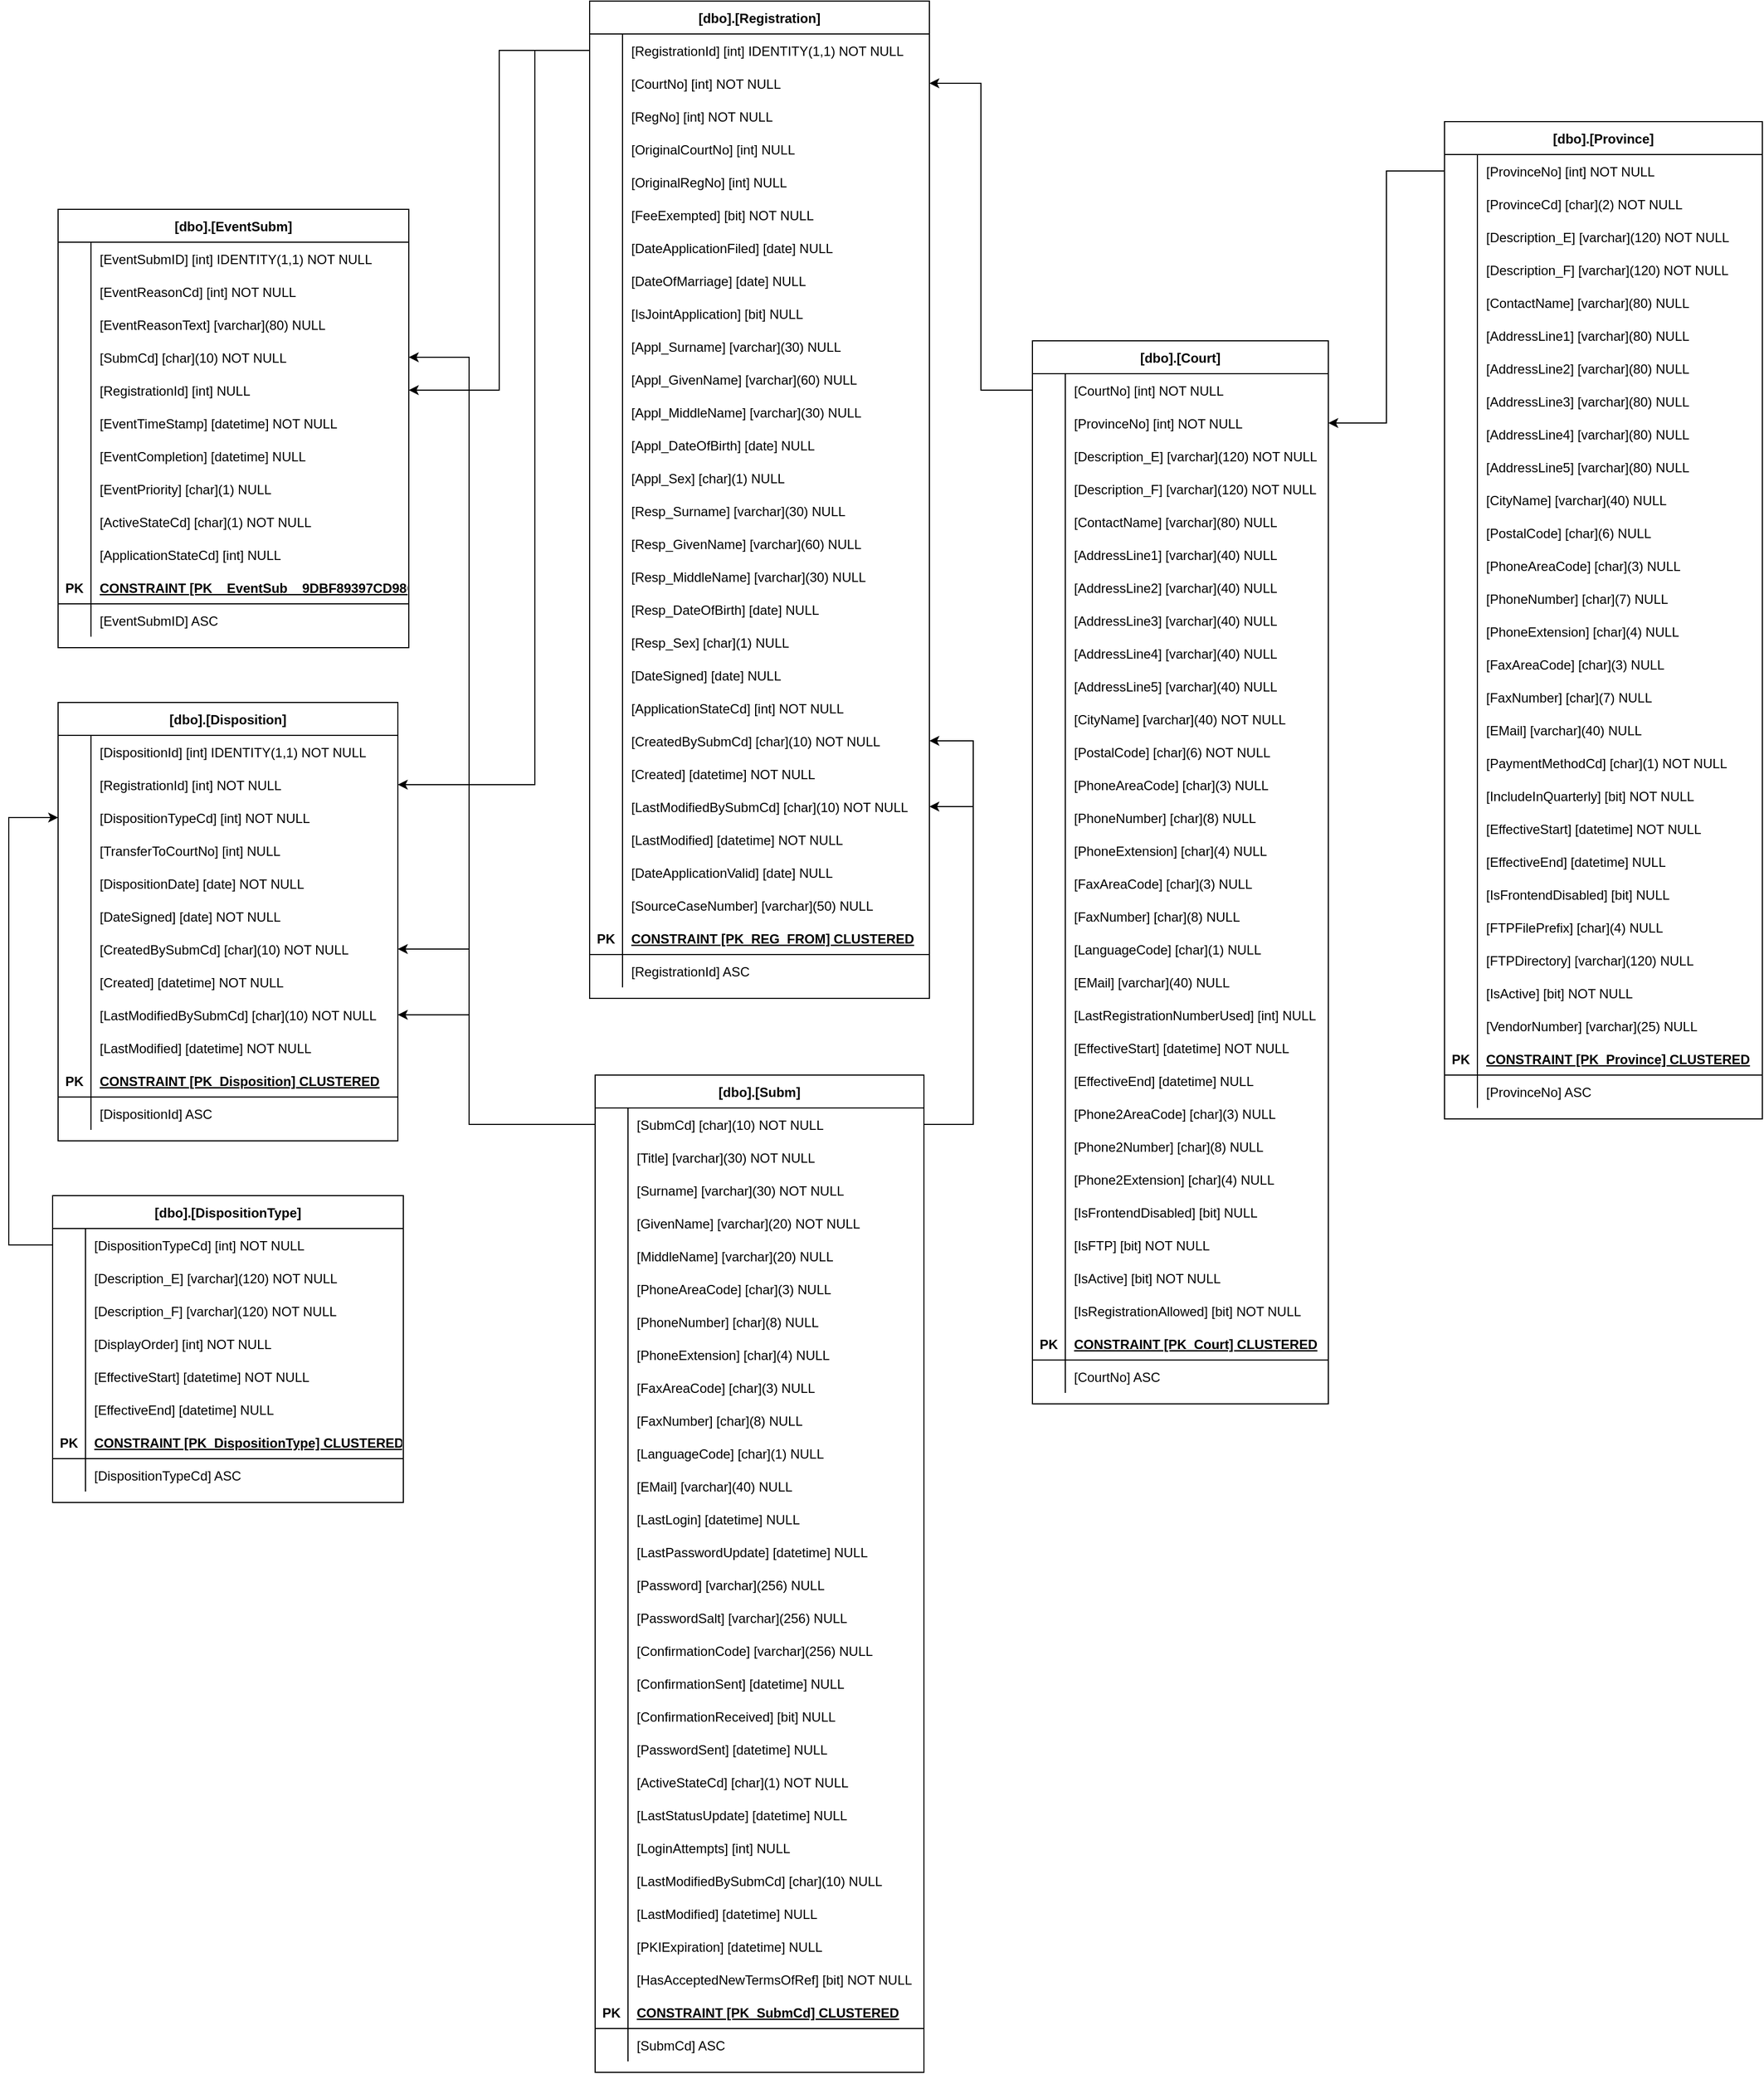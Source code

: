 <mxfile version="14.4.4" type="github">
  <diagram id="R2lEEEUBdFMjLlhIrx00" name="Page-1">
    <mxGraphModel dx="2951" dy="1661" grid="1" gridSize="10" guides="1" tooltips="1" connect="1" arrows="1" fold="1" page="1" pageScale="1" pageWidth="850" pageHeight="1100" math="0" shadow="0" extFonts="Permanent Marker^https://fonts.googleapis.com/css?family=Permanent+Marker">
      <root>
        <mxCell id="0" />
        <mxCell id="1" parent="0" />
        <mxCell id="-PqnpieTWziDfPvVV64C-30" value="[dbo].[Court]" style="shape=table;startSize=30;container=1;collapsible=1;childLayout=tableLayout;fixedRows=1;rowLines=0;fontStyle=1;align=center;resizeLast=1;" vertex="1" parent="1">
          <mxGeometry x="994" y="440" width="270" height="970" as="geometry" />
        </mxCell>
        <mxCell id="-PqnpieTWziDfPvVV64C-31" value="" style="shape=partialRectangle;collapsible=0;dropTarget=0;pointerEvents=0;fillColor=none;points=[[0,0.5],[1,0.5]];portConstraint=eastwest;top=0;left=0;right=0;bottom=0;" vertex="1" parent="-PqnpieTWziDfPvVV64C-30">
          <mxGeometry y="30" width="270" height="30" as="geometry" />
        </mxCell>
        <mxCell id="-PqnpieTWziDfPvVV64C-32" value="" style="shape=partialRectangle;overflow=hidden;connectable=0;fillColor=none;top=0;left=0;bottom=0;right=0;" vertex="1" parent="-PqnpieTWziDfPvVV64C-31">
          <mxGeometry width="30" height="30" as="geometry" />
        </mxCell>
        <mxCell id="-PqnpieTWziDfPvVV64C-33" value="[CourtNo] [int] NOT NULL" style="shape=partialRectangle;overflow=hidden;connectable=0;fillColor=none;top=0;left=0;bottom=0;right=0;align=left;spacingLeft=6;" vertex="1" parent="-PqnpieTWziDfPvVV64C-31">
          <mxGeometry x="30" width="240" height="30" as="geometry" />
        </mxCell>
        <mxCell id="-PqnpieTWziDfPvVV64C-34" value="" style="shape=partialRectangle;collapsible=0;dropTarget=0;pointerEvents=0;fillColor=none;points=[[0,0.5],[1,0.5]];portConstraint=eastwest;top=0;left=0;right=0;bottom=0;" vertex="1" parent="-PqnpieTWziDfPvVV64C-30">
          <mxGeometry y="60" width="270" height="30" as="geometry" />
        </mxCell>
        <mxCell id="-PqnpieTWziDfPvVV64C-35" value="" style="shape=partialRectangle;overflow=hidden;connectable=0;fillColor=none;top=0;left=0;bottom=0;right=0;" vertex="1" parent="-PqnpieTWziDfPvVV64C-34">
          <mxGeometry width="30" height="30" as="geometry" />
        </mxCell>
        <mxCell id="-PqnpieTWziDfPvVV64C-36" value="[ProvinceNo] [int] NOT NULL" style="shape=partialRectangle;overflow=hidden;connectable=0;fillColor=none;top=0;left=0;bottom=0;right=0;align=left;spacingLeft=6;" vertex="1" parent="-PqnpieTWziDfPvVV64C-34">
          <mxGeometry x="30" width="240" height="30" as="geometry" />
        </mxCell>
        <mxCell id="-PqnpieTWziDfPvVV64C-37" value="" style="shape=partialRectangle;collapsible=0;dropTarget=0;pointerEvents=0;fillColor=none;points=[[0,0.5],[1,0.5]];portConstraint=eastwest;top=0;left=0;right=0;bottom=0;" vertex="1" parent="-PqnpieTWziDfPvVV64C-30">
          <mxGeometry y="90" width="270" height="30" as="geometry" />
        </mxCell>
        <mxCell id="-PqnpieTWziDfPvVV64C-38" value="" style="shape=partialRectangle;overflow=hidden;connectable=0;fillColor=none;top=0;left=0;bottom=0;right=0;" vertex="1" parent="-PqnpieTWziDfPvVV64C-37">
          <mxGeometry width="30" height="30" as="geometry" />
        </mxCell>
        <mxCell id="-PqnpieTWziDfPvVV64C-39" value="[Description_E] [varchar](120) NOT NULL" style="shape=partialRectangle;overflow=hidden;connectable=0;fillColor=none;top=0;left=0;bottom=0;right=0;align=left;spacingLeft=6;" vertex="1" parent="-PqnpieTWziDfPvVV64C-37">
          <mxGeometry x="30" width="240" height="30" as="geometry" />
        </mxCell>
        <mxCell id="-PqnpieTWziDfPvVV64C-40" value="" style="shape=partialRectangle;collapsible=0;dropTarget=0;pointerEvents=0;fillColor=none;points=[[0,0.5],[1,0.5]];portConstraint=eastwest;top=0;left=0;right=0;bottom=0;" vertex="1" parent="-PqnpieTWziDfPvVV64C-30">
          <mxGeometry y="120" width="270" height="30" as="geometry" />
        </mxCell>
        <mxCell id="-PqnpieTWziDfPvVV64C-41" value="" style="shape=partialRectangle;overflow=hidden;connectable=0;fillColor=none;top=0;left=0;bottom=0;right=0;" vertex="1" parent="-PqnpieTWziDfPvVV64C-40">
          <mxGeometry width="30" height="30" as="geometry" />
        </mxCell>
        <mxCell id="-PqnpieTWziDfPvVV64C-42" value="[Description_F] [varchar](120) NOT NULL" style="shape=partialRectangle;overflow=hidden;connectable=0;fillColor=none;top=0;left=0;bottom=0;right=0;align=left;spacingLeft=6;" vertex="1" parent="-PqnpieTWziDfPvVV64C-40">
          <mxGeometry x="30" width="240" height="30" as="geometry" />
        </mxCell>
        <mxCell id="-PqnpieTWziDfPvVV64C-43" value="" style="shape=partialRectangle;collapsible=0;dropTarget=0;pointerEvents=0;fillColor=none;points=[[0,0.5],[1,0.5]];portConstraint=eastwest;top=0;left=0;right=0;bottom=0;" vertex="1" parent="-PqnpieTWziDfPvVV64C-30">
          <mxGeometry y="150" width="270" height="30" as="geometry" />
        </mxCell>
        <mxCell id="-PqnpieTWziDfPvVV64C-44" value="" style="shape=partialRectangle;overflow=hidden;connectable=0;fillColor=none;top=0;left=0;bottom=0;right=0;" vertex="1" parent="-PqnpieTWziDfPvVV64C-43">
          <mxGeometry width="30" height="30" as="geometry" />
        </mxCell>
        <mxCell id="-PqnpieTWziDfPvVV64C-45" value="[ContactName] [varchar](80) NULL" style="shape=partialRectangle;overflow=hidden;connectable=0;fillColor=none;top=0;left=0;bottom=0;right=0;align=left;spacingLeft=6;" vertex="1" parent="-PqnpieTWziDfPvVV64C-43">
          <mxGeometry x="30" width="240" height="30" as="geometry" />
        </mxCell>
        <mxCell id="-PqnpieTWziDfPvVV64C-46" value="" style="shape=partialRectangle;collapsible=0;dropTarget=0;pointerEvents=0;fillColor=none;points=[[0,0.5],[1,0.5]];portConstraint=eastwest;top=0;left=0;right=0;bottom=0;" vertex="1" parent="-PqnpieTWziDfPvVV64C-30">
          <mxGeometry y="180" width="270" height="30" as="geometry" />
        </mxCell>
        <mxCell id="-PqnpieTWziDfPvVV64C-47" value="" style="shape=partialRectangle;overflow=hidden;connectable=0;fillColor=none;top=0;left=0;bottom=0;right=0;" vertex="1" parent="-PqnpieTWziDfPvVV64C-46">
          <mxGeometry width="30" height="30" as="geometry" />
        </mxCell>
        <mxCell id="-PqnpieTWziDfPvVV64C-48" value="[AddressLine1] [varchar](40) NULL" style="shape=partialRectangle;overflow=hidden;connectable=0;fillColor=none;top=0;left=0;bottom=0;right=0;align=left;spacingLeft=6;" vertex="1" parent="-PqnpieTWziDfPvVV64C-46">
          <mxGeometry x="30" width="240" height="30" as="geometry" />
        </mxCell>
        <mxCell id="-PqnpieTWziDfPvVV64C-49" value="" style="shape=partialRectangle;collapsible=0;dropTarget=0;pointerEvents=0;fillColor=none;points=[[0,0.5],[1,0.5]];portConstraint=eastwest;top=0;left=0;right=0;bottom=0;" vertex="1" parent="-PqnpieTWziDfPvVV64C-30">
          <mxGeometry y="210" width="270" height="30" as="geometry" />
        </mxCell>
        <mxCell id="-PqnpieTWziDfPvVV64C-50" value="" style="shape=partialRectangle;overflow=hidden;connectable=0;fillColor=none;top=0;left=0;bottom=0;right=0;" vertex="1" parent="-PqnpieTWziDfPvVV64C-49">
          <mxGeometry width="30" height="30" as="geometry" />
        </mxCell>
        <mxCell id="-PqnpieTWziDfPvVV64C-51" value="[AddressLine2] [varchar](40) NULL" style="shape=partialRectangle;overflow=hidden;connectable=0;fillColor=none;top=0;left=0;bottom=0;right=0;align=left;spacingLeft=6;" vertex="1" parent="-PqnpieTWziDfPvVV64C-49">
          <mxGeometry x="30" width="240" height="30" as="geometry" />
        </mxCell>
        <mxCell id="-PqnpieTWziDfPvVV64C-52" value="" style="shape=partialRectangle;collapsible=0;dropTarget=0;pointerEvents=0;fillColor=none;points=[[0,0.5],[1,0.5]];portConstraint=eastwest;top=0;left=0;right=0;bottom=0;" vertex="1" parent="-PqnpieTWziDfPvVV64C-30">
          <mxGeometry y="240" width="270" height="30" as="geometry" />
        </mxCell>
        <mxCell id="-PqnpieTWziDfPvVV64C-53" value="" style="shape=partialRectangle;overflow=hidden;connectable=0;fillColor=none;top=0;left=0;bottom=0;right=0;" vertex="1" parent="-PqnpieTWziDfPvVV64C-52">
          <mxGeometry width="30" height="30" as="geometry" />
        </mxCell>
        <mxCell id="-PqnpieTWziDfPvVV64C-54" value="[AddressLine3] [varchar](40) NULL" style="shape=partialRectangle;overflow=hidden;connectable=0;fillColor=none;top=0;left=0;bottom=0;right=0;align=left;spacingLeft=6;" vertex="1" parent="-PqnpieTWziDfPvVV64C-52">
          <mxGeometry x="30" width="240" height="30" as="geometry" />
        </mxCell>
        <mxCell id="-PqnpieTWziDfPvVV64C-55" value="" style="shape=partialRectangle;collapsible=0;dropTarget=0;pointerEvents=0;fillColor=none;points=[[0,0.5],[1,0.5]];portConstraint=eastwest;top=0;left=0;right=0;bottom=0;" vertex="1" parent="-PqnpieTWziDfPvVV64C-30">
          <mxGeometry y="270" width="270" height="30" as="geometry" />
        </mxCell>
        <mxCell id="-PqnpieTWziDfPvVV64C-56" value="" style="shape=partialRectangle;overflow=hidden;connectable=0;fillColor=none;top=0;left=0;bottom=0;right=0;" vertex="1" parent="-PqnpieTWziDfPvVV64C-55">
          <mxGeometry width="30" height="30" as="geometry" />
        </mxCell>
        <mxCell id="-PqnpieTWziDfPvVV64C-57" value="[AddressLine4] [varchar](40) NULL" style="shape=partialRectangle;overflow=hidden;connectable=0;fillColor=none;top=0;left=0;bottom=0;right=0;align=left;spacingLeft=6;" vertex="1" parent="-PqnpieTWziDfPvVV64C-55">
          <mxGeometry x="30" width="240" height="30" as="geometry" />
        </mxCell>
        <mxCell id="-PqnpieTWziDfPvVV64C-58" value="" style="shape=partialRectangle;collapsible=0;dropTarget=0;pointerEvents=0;fillColor=none;points=[[0,0.5],[1,0.5]];portConstraint=eastwest;top=0;left=0;right=0;bottom=0;" vertex="1" parent="-PqnpieTWziDfPvVV64C-30">
          <mxGeometry y="300" width="270" height="30" as="geometry" />
        </mxCell>
        <mxCell id="-PqnpieTWziDfPvVV64C-59" value="" style="shape=partialRectangle;overflow=hidden;connectable=0;fillColor=none;top=0;left=0;bottom=0;right=0;" vertex="1" parent="-PqnpieTWziDfPvVV64C-58">
          <mxGeometry width="30" height="30" as="geometry" />
        </mxCell>
        <mxCell id="-PqnpieTWziDfPvVV64C-60" value="[AddressLine5] [varchar](40) NULL" style="shape=partialRectangle;overflow=hidden;connectable=0;fillColor=none;top=0;left=0;bottom=0;right=0;align=left;spacingLeft=6;" vertex="1" parent="-PqnpieTWziDfPvVV64C-58">
          <mxGeometry x="30" width="240" height="30" as="geometry" />
        </mxCell>
        <mxCell id="-PqnpieTWziDfPvVV64C-61" value="" style="shape=partialRectangle;collapsible=0;dropTarget=0;pointerEvents=0;fillColor=none;points=[[0,0.5],[1,0.5]];portConstraint=eastwest;top=0;left=0;right=0;bottom=0;" vertex="1" parent="-PqnpieTWziDfPvVV64C-30">
          <mxGeometry y="330" width="270" height="30" as="geometry" />
        </mxCell>
        <mxCell id="-PqnpieTWziDfPvVV64C-62" value="" style="shape=partialRectangle;overflow=hidden;connectable=0;fillColor=none;top=0;left=0;bottom=0;right=0;" vertex="1" parent="-PqnpieTWziDfPvVV64C-61">
          <mxGeometry width="30" height="30" as="geometry" />
        </mxCell>
        <mxCell id="-PqnpieTWziDfPvVV64C-63" value="[CityName] [varchar](40) NOT NULL" style="shape=partialRectangle;overflow=hidden;connectable=0;fillColor=none;top=0;left=0;bottom=0;right=0;align=left;spacingLeft=6;" vertex="1" parent="-PqnpieTWziDfPvVV64C-61">
          <mxGeometry x="30" width="240" height="30" as="geometry" />
        </mxCell>
        <mxCell id="-PqnpieTWziDfPvVV64C-64" value="" style="shape=partialRectangle;collapsible=0;dropTarget=0;pointerEvents=0;fillColor=none;points=[[0,0.5],[1,0.5]];portConstraint=eastwest;top=0;left=0;right=0;bottom=0;" vertex="1" parent="-PqnpieTWziDfPvVV64C-30">
          <mxGeometry y="360" width="270" height="30" as="geometry" />
        </mxCell>
        <mxCell id="-PqnpieTWziDfPvVV64C-65" value="" style="shape=partialRectangle;overflow=hidden;connectable=0;fillColor=none;top=0;left=0;bottom=0;right=0;" vertex="1" parent="-PqnpieTWziDfPvVV64C-64">
          <mxGeometry width="30" height="30" as="geometry" />
        </mxCell>
        <mxCell id="-PqnpieTWziDfPvVV64C-66" value="[PostalCode] [char](6) NOT NULL" style="shape=partialRectangle;overflow=hidden;connectable=0;fillColor=none;top=0;left=0;bottom=0;right=0;align=left;spacingLeft=6;" vertex="1" parent="-PqnpieTWziDfPvVV64C-64">
          <mxGeometry x="30" width="240" height="30" as="geometry" />
        </mxCell>
        <mxCell id="-PqnpieTWziDfPvVV64C-67" value="" style="shape=partialRectangle;collapsible=0;dropTarget=0;pointerEvents=0;fillColor=none;points=[[0,0.5],[1,0.5]];portConstraint=eastwest;top=0;left=0;right=0;bottom=0;" vertex="1" parent="-PqnpieTWziDfPvVV64C-30">
          <mxGeometry y="390" width="270" height="30" as="geometry" />
        </mxCell>
        <mxCell id="-PqnpieTWziDfPvVV64C-68" value="" style="shape=partialRectangle;overflow=hidden;connectable=0;fillColor=none;top=0;left=0;bottom=0;right=0;" vertex="1" parent="-PqnpieTWziDfPvVV64C-67">
          <mxGeometry width="30" height="30" as="geometry" />
        </mxCell>
        <mxCell id="-PqnpieTWziDfPvVV64C-69" value="[PhoneAreaCode] [char](3) NULL" style="shape=partialRectangle;overflow=hidden;connectable=0;fillColor=none;top=0;left=0;bottom=0;right=0;align=left;spacingLeft=6;" vertex="1" parent="-PqnpieTWziDfPvVV64C-67">
          <mxGeometry x="30" width="240" height="30" as="geometry" />
        </mxCell>
        <mxCell id="-PqnpieTWziDfPvVV64C-70" value="" style="shape=partialRectangle;collapsible=0;dropTarget=0;pointerEvents=0;fillColor=none;points=[[0,0.5],[1,0.5]];portConstraint=eastwest;top=0;left=0;right=0;bottom=0;" vertex="1" parent="-PqnpieTWziDfPvVV64C-30">
          <mxGeometry y="420" width="270" height="30" as="geometry" />
        </mxCell>
        <mxCell id="-PqnpieTWziDfPvVV64C-71" value="" style="shape=partialRectangle;overflow=hidden;connectable=0;fillColor=none;top=0;left=0;bottom=0;right=0;" vertex="1" parent="-PqnpieTWziDfPvVV64C-70">
          <mxGeometry width="30" height="30" as="geometry" />
        </mxCell>
        <mxCell id="-PqnpieTWziDfPvVV64C-72" value="[PhoneNumber] [char](8) NULL" style="shape=partialRectangle;overflow=hidden;connectable=0;fillColor=none;top=0;left=0;bottom=0;right=0;align=left;spacingLeft=6;" vertex="1" parent="-PqnpieTWziDfPvVV64C-70">
          <mxGeometry x="30" width="240" height="30" as="geometry" />
        </mxCell>
        <mxCell id="-PqnpieTWziDfPvVV64C-73" value="" style="shape=partialRectangle;collapsible=0;dropTarget=0;pointerEvents=0;fillColor=none;points=[[0,0.5],[1,0.5]];portConstraint=eastwest;top=0;left=0;right=0;bottom=0;" vertex="1" parent="-PqnpieTWziDfPvVV64C-30">
          <mxGeometry y="450" width="270" height="30" as="geometry" />
        </mxCell>
        <mxCell id="-PqnpieTWziDfPvVV64C-74" value="" style="shape=partialRectangle;overflow=hidden;connectable=0;fillColor=none;top=0;left=0;bottom=0;right=0;" vertex="1" parent="-PqnpieTWziDfPvVV64C-73">
          <mxGeometry width="30" height="30" as="geometry" />
        </mxCell>
        <mxCell id="-PqnpieTWziDfPvVV64C-75" value="[PhoneExtension] [char](4) NULL" style="shape=partialRectangle;overflow=hidden;connectable=0;fillColor=none;top=0;left=0;bottom=0;right=0;align=left;spacingLeft=6;" vertex="1" parent="-PqnpieTWziDfPvVV64C-73">
          <mxGeometry x="30" width="240" height="30" as="geometry" />
        </mxCell>
        <mxCell id="-PqnpieTWziDfPvVV64C-76" value="" style="shape=partialRectangle;collapsible=0;dropTarget=0;pointerEvents=0;fillColor=none;points=[[0,0.5],[1,0.5]];portConstraint=eastwest;top=0;left=0;right=0;bottom=0;" vertex="1" parent="-PqnpieTWziDfPvVV64C-30">
          <mxGeometry y="480" width="270" height="30" as="geometry" />
        </mxCell>
        <mxCell id="-PqnpieTWziDfPvVV64C-77" value="" style="shape=partialRectangle;overflow=hidden;connectable=0;fillColor=none;top=0;left=0;bottom=0;right=0;" vertex="1" parent="-PqnpieTWziDfPvVV64C-76">
          <mxGeometry width="30" height="30" as="geometry" />
        </mxCell>
        <mxCell id="-PqnpieTWziDfPvVV64C-78" value="[FaxAreaCode] [char](3) NULL" style="shape=partialRectangle;overflow=hidden;connectable=0;fillColor=none;top=0;left=0;bottom=0;right=0;align=left;spacingLeft=6;" vertex="1" parent="-PqnpieTWziDfPvVV64C-76">
          <mxGeometry x="30" width="240" height="30" as="geometry" />
        </mxCell>
        <mxCell id="-PqnpieTWziDfPvVV64C-79" value="" style="shape=partialRectangle;collapsible=0;dropTarget=0;pointerEvents=0;fillColor=none;points=[[0,0.5],[1,0.5]];portConstraint=eastwest;top=0;left=0;right=0;bottom=0;" vertex="1" parent="-PqnpieTWziDfPvVV64C-30">
          <mxGeometry y="510" width="270" height="30" as="geometry" />
        </mxCell>
        <mxCell id="-PqnpieTWziDfPvVV64C-80" value="" style="shape=partialRectangle;overflow=hidden;connectable=0;fillColor=none;top=0;left=0;bottom=0;right=0;" vertex="1" parent="-PqnpieTWziDfPvVV64C-79">
          <mxGeometry width="30" height="30" as="geometry" />
        </mxCell>
        <mxCell id="-PqnpieTWziDfPvVV64C-81" value="[FaxNumber] [char](8) NULL" style="shape=partialRectangle;overflow=hidden;connectable=0;fillColor=none;top=0;left=0;bottom=0;right=0;align=left;spacingLeft=6;" vertex="1" parent="-PqnpieTWziDfPvVV64C-79">
          <mxGeometry x="30" width="240" height="30" as="geometry" />
        </mxCell>
        <mxCell id="-PqnpieTWziDfPvVV64C-82" value="" style="shape=partialRectangle;collapsible=0;dropTarget=0;pointerEvents=0;fillColor=none;points=[[0,0.5],[1,0.5]];portConstraint=eastwest;top=0;left=0;right=0;bottom=0;" vertex="1" parent="-PqnpieTWziDfPvVV64C-30">
          <mxGeometry y="540" width="270" height="30" as="geometry" />
        </mxCell>
        <mxCell id="-PqnpieTWziDfPvVV64C-83" value="" style="shape=partialRectangle;overflow=hidden;connectable=0;fillColor=none;top=0;left=0;bottom=0;right=0;" vertex="1" parent="-PqnpieTWziDfPvVV64C-82">
          <mxGeometry width="30" height="30" as="geometry" />
        </mxCell>
        <mxCell id="-PqnpieTWziDfPvVV64C-84" value="[LanguageCode] [char](1) NULL" style="shape=partialRectangle;overflow=hidden;connectable=0;fillColor=none;top=0;left=0;bottom=0;right=0;align=left;spacingLeft=6;" vertex="1" parent="-PqnpieTWziDfPvVV64C-82">
          <mxGeometry x="30" width="240" height="30" as="geometry" />
        </mxCell>
        <mxCell id="-PqnpieTWziDfPvVV64C-85" value="" style="shape=partialRectangle;collapsible=0;dropTarget=0;pointerEvents=0;fillColor=none;points=[[0,0.5],[1,0.5]];portConstraint=eastwest;top=0;left=0;right=0;bottom=0;" vertex="1" parent="-PqnpieTWziDfPvVV64C-30">
          <mxGeometry y="570" width="270" height="30" as="geometry" />
        </mxCell>
        <mxCell id="-PqnpieTWziDfPvVV64C-86" value="" style="shape=partialRectangle;overflow=hidden;connectable=0;fillColor=none;top=0;left=0;bottom=0;right=0;" vertex="1" parent="-PqnpieTWziDfPvVV64C-85">
          <mxGeometry width="30" height="30" as="geometry" />
        </mxCell>
        <mxCell id="-PqnpieTWziDfPvVV64C-87" value="[EMail] [varchar](40) NULL" style="shape=partialRectangle;overflow=hidden;connectable=0;fillColor=none;top=0;left=0;bottom=0;right=0;align=left;spacingLeft=6;" vertex="1" parent="-PqnpieTWziDfPvVV64C-85">
          <mxGeometry x="30" width="240" height="30" as="geometry" />
        </mxCell>
        <mxCell id="-PqnpieTWziDfPvVV64C-88" value="" style="shape=partialRectangle;collapsible=0;dropTarget=0;pointerEvents=0;fillColor=none;points=[[0,0.5],[1,0.5]];portConstraint=eastwest;top=0;left=0;right=0;bottom=0;" vertex="1" parent="-PqnpieTWziDfPvVV64C-30">
          <mxGeometry y="600" width="270" height="30" as="geometry" />
        </mxCell>
        <mxCell id="-PqnpieTWziDfPvVV64C-89" value="" style="shape=partialRectangle;overflow=hidden;connectable=0;fillColor=none;top=0;left=0;bottom=0;right=0;" vertex="1" parent="-PqnpieTWziDfPvVV64C-88">
          <mxGeometry width="30" height="30" as="geometry" />
        </mxCell>
        <mxCell id="-PqnpieTWziDfPvVV64C-90" value="[LastRegistrationNumberUsed] [int] NULL" style="shape=partialRectangle;overflow=hidden;connectable=0;fillColor=none;top=0;left=0;bottom=0;right=0;align=left;spacingLeft=6;" vertex="1" parent="-PqnpieTWziDfPvVV64C-88">
          <mxGeometry x="30" width="240" height="30" as="geometry" />
        </mxCell>
        <mxCell id="-PqnpieTWziDfPvVV64C-91" value="" style="shape=partialRectangle;collapsible=0;dropTarget=0;pointerEvents=0;fillColor=none;points=[[0,0.5],[1,0.5]];portConstraint=eastwest;top=0;left=0;right=0;bottom=0;" vertex="1" parent="-PqnpieTWziDfPvVV64C-30">
          <mxGeometry y="630" width="270" height="30" as="geometry" />
        </mxCell>
        <mxCell id="-PqnpieTWziDfPvVV64C-92" value="" style="shape=partialRectangle;overflow=hidden;connectable=0;fillColor=none;top=0;left=0;bottom=0;right=0;" vertex="1" parent="-PqnpieTWziDfPvVV64C-91">
          <mxGeometry width="30" height="30" as="geometry" />
        </mxCell>
        <mxCell id="-PqnpieTWziDfPvVV64C-93" value="[EffectiveStart] [datetime] NOT NULL" style="shape=partialRectangle;overflow=hidden;connectable=0;fillColor=none;top=0;left=0;bottom=0;right=0;align=left;spacingLeft=6;" vertex="1" parent="-PqnpieTWziDfPvVV64C-91">
          <mxGeometry x="30" width="240" height="30" as="geometry" />
        </mxCell>
        <mxCell id="-PqnpieTWziDfPvVV64C-94" value="" style="shape=partialRectangle;collapsible=0;dropTarget=0;pointerEvents=0;fillColor=none;points=[[0,0.5],[1,0.5]];portConstraint=eastwest;top=0;left=0;right=0;bottom=0;" vertex="1" parent="-PqnpieTWziDfPvVV64C-30">
          <mxGeometry y="660" width="270" height="30" as="geometry" />
        </mxCell>
        <mxCell id="-PqnpieTWziDfPvVV64C-95" value="" style="shape=partialRectangle;overflow=hidden;connectable=0;fillColor=none;top=0;left=0;bottom=0;right=0;" vertex="1" parent="-PqnpieTWziDfPvVV64C-94">
          <mxGeometry width="30" height="30" as="geometry" />
        </mxCell>
        <mxCell id="-PqnpieTWziDfPvVV64C-96" value="[EffectiveEnd] [datetime] NULL" style="shape=partialRectangle;overflow=hidden;connectable=0;fillColor=none;top=0;left=0;bottom=0;right=0;align=left;spacingLeft=6;" vertex="1" parent="-PqnpieTWziDfPvVV64C-94">
          <mxGeometry x="30" width="240" height="30" as="geometry" />
        </mxCell>
        <mxCell id="-PqnpieTWziDfPvVV64C-97" value="" style="shape=partialRectangle;collapsible=0;dropTarget=0;pointerEvents=0;fillColor=none;points=[[0,0.5],[1,0.5]];portConstraint=eastwest;top=0;left=0;right=0;bottom=0;" vertex="1" parent="-PqnpieTWziDfPvVV64C-30">
          <mxGeometry y="690" width="270" height="30" as="geometry" />
        </mxCell>
        <mxCell id="-PqnpieTWziDfPvVV64C-98" value="" style="shape=partialRectangle;overflow=hidden;connectable=0;fillColor=none;top=0;left=0;bottom=0;right=0;" vertex="1" parent="-PqnpieTWziDfPvVV64C-97">
          <mxGeometry width="30" height="30" as="geometry" />
        </mxCell>
        <mxCell id="-PqnpieTWziDfPvVV64C-99" value="[Phone2AreaCode] [char](3) NULL" style="shape=partialRectangle;overflow=hidden;connectable=0;fillColor=none;top=0;left=0;bottom=0;right=0;align=left;spacingLeft=6;" vertex="1" parent="-PqnpieTWziDfPvVV64C-97">
          <mxGeometry x="30" width="240" height="30" as="geometry" />
        </mxCell>
        <mxCell id="-PqnpieTWziDfPvVV64C-100" value="" style="shape=partialRectangle;collapsible=0;dropTarget=0;pointerEvents=0;fillColor=none;points=[[0,0.5],[1,0.5]];portConstraint=eastwest;top=0;left=0;right=0;bottom=0;" vertex="1" parent="-PqnpieTWziDfPvVV64C-30">
          <mxGeometry y="720" width="270" height="30" as="geometry" />
        </mxCell>
        <mxCell id="-PqnpieTWziDfPvVV64C-101" value="" style="shape=partialRectangle;overflow=hidden;connectable=0;fillColor=none;top=0;left=0;bottom=0;right=0;" vertex="1" parent="-PqnpieTWziDfPvVV64C-100">
          <mxGeometry width="30" height="30" as="geometry" />
        </mxCell>
        <mxCell id="-PqnpieTWziDfPvVV64C-102" value="[Phone2Number] [char](8) NULL" style="shape=partialRectangle;overflow=hidden;connectable=0;fillColor=none;top=0;left=0;bottom=0;right=0;align=left;spacingLeft=6;" vertex="1" parent="-PqnpieTWziDfPvVV64C-100">
          <mxGeometry x="30" width="240" height="30" as="geometry" />
        </mxCell>
        <mxCell id="-PqnpieTWziDfPvVV64C-103" value="" style="shape=partialRectangle;collapsible=0;dropTarget=0;pointerEvents=0;fillColor=none;points=[[0,0.5],[1,0.5]];portConstraint=eastwest;top=0;left=0;right=0;bottom=0;" vertex="1" parent="-PqnpieTWziDfPvVV64C-30">
          <mxGeometry y="750" width="270" height="30" as="geometry" />
        </mxCell>
        <mxCell id="-PqnpieTWziDfPvVV64C-104" value="" style="shape=partialRectangle;overflow=hidden;connectable=0;fillColor=none;top=0;left=0;bottom=0;right=0;" vertex="1" parent="-PqnpieTWziDfPvVV64C-103">
          <mxGeometry width="30" height="30" as="geometry" />
        </mxCell>
        <mxCell id="-PqnpieTWziDfPvVV64C-105" value="[Phone2Extension] [char](4) NULL" style="shape=partialRectangle;overflow=hidden;connectable=0;fillColor=none;top=0;left=0;bottom=0;right=0;align=left;spacingLeft=6;" vertex="1" parent="-PqnpieTWziDfPvVV64C-103">
          <mxGeometry x="30" width="240" height="30" as="geometry" />
        </mxCell>
        <mxCell id="-PqnpieTWziDfPvVV64C-106" value="" style="shape=partialRectangle;collapsible=0;dropTarget=0;pointerEvents=0;fillColor=none;points=[[0,0.5],[1,0.5]];portConstraint=eastwest;top=0;left=0;right=0;bottom=0;" vertex="1" parent="-PqnpieTWziDfPvVV64C-30">
          <mxGeometry y="780" width="270" height="30" as="geometry" />
        </mxCell>
        <mxCell id="-PqnpieTWziDfPvVV64C-107" value="" style="shape=partialRectangle;overflow=hidden;connectable=0;fillColor=none;top=0;left=0;bottom=0;right=0;" vertex="1" parent="-PqnpieTWziDfPvVV64C-106">
          <mxGeometry width="30" height="30" as="geometry" />
        </mxCell>
        <mxCell id="-PqnpieTWziDfPvVV64C-108" value="[IsFrontendDisabled] [bit] NULL" style="shape=partialRectangle;overflow=hidden;connectable=0;fillColor=none;top=0;left=0;bottom=0;right=0;align=left;spacingLeft=6;" vertex="1" parent="-PqnpieTWziDfPvVV64C-106">
          <mxGeometry x="30" width="240" height="30" as="geometry" />
        </mxCell>
        <mxCell id="-PqnpieTWziDfPvVV64C-109" value="" style="shape=partialRectangle;collapsible=0;dropTarget=0;pointerEvents=0;fillColor=none;points=[[0,0.5],[1,0.5]];portConstraint=eastwest;top=0;left=0;right=0;bottom=0;" vertex="1" parent="-PqnpieTWziDfPvVV64C-30">
          <mxGeometry y="810" width="270" height="30" as="geometry" />
        </mxCell>
        <mxCell id="-PqnpieTWziDfPvVV64C-110" value="" style="shape=partialRectangle;overflow=hidden;connectable=0;fillColor=none;top=0;left=0;bottom=0;right=0;" vertex="1" parent="-PqnpieTWziDfPvVV64C-109">
          <mxGeometry width="30" height="30" as="geometry" />
        </mxCell>
        <mxCell id="-PqnpieTWziDfPvVV64C-111" value="[IsFTP] [bit] NOT NULL" style="shape=partialRectangle;overflow=hidden;connectable=0;fillColor=none;top=0;left=0;bottom=0;right=0;align=left;spacingLeft=6;" vertex="1" parent="-PqnpieTWziDfPvVV64C-109">
          <mxGeometry x="30" width="240" height="30" as="geometry" />
        </mxCell>
        <mxCell id="-PqnpieTWziDfPvVV64C-112" value="" style="shape=partialRectangle;collapsible=0;dropTarget=0;pointerEvents=0;fillColor=none;points=[[0,0.5],[1,0.5]];portConstraint=eastwest;top=0;left=0;right=0;bottom=0;" vertex="1" parent="-PqnpieTWziDfPvVV64C-30">
          <mxGeometry y="840" width="270" height="30" as="geometry" />
        </mxCell>
        <mxCell id="-PqnpieTWziDfPvVV64C-113" value="" style="shape=partialRectangle;overflow=hidden;connectable=0;fillColor=none;top=0;left=0;bottom=0;right=0;" vertex="1" parent="-PqnpieTWziDfPvVV64C-112">
          <mxGeometry width="30" height="30" as="geometry" />
        </mxCell>
        <mxCell id="-PqnpieTWziDfPvVV64C-114" value="[IsActive] [bit] NOT NULL" style="shape=partialRectangle;overflow=hidden;connectable=0;fillColor=none;top=0;left=0;bottom=0;right=0;align=left;spacingLeft=6;" vertex="1" parent="-PqnpieTWziDfPvVV64C-112">
          <mxGeometry x="30" width="240" height="30" as="geometry" />
        </mxCell>
        <mxCell id="-PqnpieTWziDfPvVV64C-115" value="" style="shape=partialRectangle;collapsible=0;dropTarget=0;pointerEvents=0;fillColor=none;points=[[0,0.5],[1,0.5]];portConstraint=eastwest;top=0;left=0;right=0;bottom=0;" vertex="1" parent="-PqnpieTWziDfPvVV64C-30">
          <mxGeometry y="870" width="270" height="30" as="geometry" />
        </mxCell>
        <mxCell id="-PqnpieTWziDfPvVV64C-116" value="" style="shape=partialRectangle;overflow=hidden;connectable=0;fillColor=none;top=0;left=0;bottom=0;right=0;" vertex="1" parent="-PqnpieTWziDfPvVV64C-115">
          <mxGeometry width="30" height="30" as="geometry" />
        </mxCell>
        <mxCell id="-PqnpieTWziDfPvVV64C-117" value="[IsRegistrationAllowed] [bit] NOT NULL" style="shape=partialRectangle;overflow=hidden;connectable=0;fillColor=none;top=0;left=0;bottom=0;right=0;align=left;spacingLeft=6;" vertex="1" parent="-PqnpieTWziDfPvVV64C-115">
          <mxGeometry x="30" width="240" height="30" as="geometry" />
        </mxCell>
        <mxCell id="-PqnpieTWziDfPvVV64C-118" value="" style="shape=partialRectangle;collapsible=0;dropTarget=0;pointerEvents=0;fillColor=none;points=[[0,0.5],[1,0.5]];portConstraint=eastwest;top=0;left=0;right=0;bottom=1;" vertex="1" parent="-PqnpieTWziDfPvVV64C-30">
          <mxGeometry y="900" width="270" height="30" as="geometry" />
        </mxCell>
        <mxCell id="-PqnpieTWziDfPvVV64C-119" value="PK" style="shape=partialRectangle;overflow=hidden;connectable=0;fillColor=none;top=0;left=0;bottom=0;right=0;fontStyle=1;" vertex="1" parent="-PqnpieTWziDfPvVV64C-118">
          <mxGeometry width="30" height="30" as="geometry" />
        </mxCell>
        <mxCell id="-PqnpieTWziDfPvVV64C-120" value="CONSTRAINT [PK_Court]  CLUSTERED" style="shape=partialRectangle;overflow=hidden;connectable=0;fillColor=none;top=0;left=0;bottom=0;right=0;align=left;spacingLeft=6;fontStyle=5;" vertex="1" parent="-PqnpieTWziDfPvVV64C-118">
          <mxGeometry x="30" width="240" height="30" as="geometry" />
        </mxCell>
        <mxCell id="-PqnpieTWziDfPvVV64C-121" value="" style="shape=partialRectangle;collapsible=0;dropTarget=0;pointerEvents=0;fillColor=none;points=[[0,0.5],[1,0.5]];portConstraint=eastwest;top=0;left=0;right=0;bottom=0;" vertex="1" parent="-PqnpieTWziDfPvVV64C-30">
          <mxGeometry y="930" width="270" height="30" as="geometry" />
        </mxCell>
        <mxCell id="-PqnpieTWziDfPvVV64C-122" value="" style="shape=partialRectangle;overflow=hidden;connectable=0;fillColor=none;top=0;left=0;bottom=0;right=0;" vertex="1" parent="-PqnpieTWziDfPvVV64C-121">
          <mxGeometry width="30" height="30" as="geometry" />
        </mxCell>
        <mxCell id="-PqnpieTWziDfPvVV64C-123" value="[CourtNo] ASC" style="shape=partialRectangle;overflow=hidden;connectable=0;fillColor=none;top=0;left=0;bottom=0;right=0;align=left;spacingLeft=6;" vertex="1" parent="-PqnpieTWziDfPvVV64C-121">
          <mxGeometry x="30" width="240" height="30" as="geometry" />
        </mxCell>
        <mxCell id="-PqnpieTWziDfPvVV64C-124" value="[dbo].[Disposition]" style="shape=table;startSize=30;container=1;collapsible=1;childLayout=tableLayout;fixedRows=1;rowLines=0;fontStyle=1;align=center;resizeLast=1;" vertex="1" parent="1">
          <mxGeometry x="105" y="770" width="310" height="400" as="geometry" />
        </mxCell>
        <mxCell id="-PqnpieTWziDfPvVV64C-125" value="" style="shape=partialRectangle;collapsible=0;dropTarget=0;pointerEvents=0;fillColor=none;points=[[0,0.5],[1,0.5]];portConstraint=eastwest;top=0;left=0;right=0;bottom=0;" vertex="1" parent="-PqnpieTWziDfPvVV64C-124">
          <mxGeometry y="30" width="310" height="30" as="geometry" />
        </mxCell>
        <mxCell id="-PqnpieTWziDfPvVV64C-126" value="" style="shape=partialRectangle;overflow=hidden;connectable=0;fillColor=none;top=0;left=0;bottom=0;right=0;" vertex="1" parent="-PqnpieTWziDfPvVV64C-125">
          <mxGeometry width="30" height="30" as="geometry" />
        </mxCell>
        <mxCell id="-PqnpieTWziDfPvVV64C-127" value="[DispositionId] [int] IDENTITY(1,1) NOT NULL" style="shape=partialRectangle;overflow=hidden;connectable=0;fillColor=none;top=0;left=0;bottom=0;right=0;align=left;spacingLeft=6;" vertex="1" parent="-PqnpieTWziDfPvVV64C-125">
          <mxGeometry x="30" width="280" height="30" as="geometry" />
        </mxCell>
        <mxCell id="-PqnpieTWziDfPvVV64C-128" value="" style="shape=partialRectangle;collapsible=0;dropTarget=0;pointerEvents=0;fillColor=none;points=[[0,0.5],[1,0.5]];portConstraint=eastwest;top=0;left=0;right=0;bottom=0;" vertex="1" parent="-PqnpieTWziDfPvVV64C-124">
          <mxGeometry y="60" width="310" height="30" as="geometry" />
        </mxCell>
        <mxCell id="-PqnpieTWziDfPvVV64C-129" value="" style="shape=partialRectangle;overflow=hidden;connectable=0;fillColor=none;top=0;left=0;bottom=0;right=0;" vertex="1" parent="-PqnpieTWziDfPvVV64C-128">
          <mxGeometry width="30" height="30" as="geometry" />
        </mxCell>
        <mxCell id="-PqnpieTWziDfPvVV64C-130" value="[RegistrationId] [int] NOT NULL" style="shape=partialRectangle;overflow=hidden;connectable=0;fillColor=none;top=0;left=0;bottom=0;right=0;align=left;spacingLeft=6;" vertex="1" parent="-PqnpieTWziDfPvVV64C-128">
          <mxGeometry x="30" width="280" height="30" as="geometry" />
        </mxCell>
        <mxCell id="-PqnpieTWziDfPvVV64C-131" value="" style="shape=partialRectangle;collapsible=0;dropTarget=0;pointerEvents=0;fillColor=none;points=[[0,0.5],[1,0.5]];portConstraint=eastwest;top=0;left=0;right=0;bottom=0;" vertex="1" parent="-PqnpieTWziDfPvVV64C-124">
          <mxGeometry y="90" width="310" height="30" as="geometry" />
        </mxCell>
        <mxCell id="-PqnpieTWziDfPvVV64C-132" value="" style="shape=partialRectangle;overflow=hidden;connectable=0;fillColor=none;top=0;left=0;bottom=0;right=0;" vertex="1" parent="-PqnpieTWziDfPvVV64C-131">
          <mxGeometry width="30" height="30" as="geometry" />
        </mxCell>
        <mxCell id="-PqnpieTWziDfPvVV64C-133" value="[DispositionTypeCd] [int] NOT NULL" style="shape=partialRectangle;overflow=hidden;connectable=0;fillColor=none;top=0;left=0;bottom=0;right=0;align=left;spacingLeft=6;" vertex="1" parent="-PqnpieTWziDfPvVV64C-131">
          <mxGeometry x="30" width="280" height="30" as="geometry" />
        </mxCell>
        <mxCell id="-PqnpieTWziDfPvVV64C-134" value="" style="shape=partialRectangle;collapsible=0;dropTarget=0;pointerEvents=0;fillColor=none;points=[[0,0.5],[1,0.5]];portConstraint=eastwest;top=0;left=0;right=0;bottom=0;" vertex="1" parent="-PqnpieTWziDfPvVV64C-124">
          <mxGeometry y="120" width="310" height="30" as="geometry" />
        </mxCell>
        <mxCell id="-PqnpieTWziDfPvVV64C-135" value="" style="shape=partialRectangle;overflow=hidden;connectable=0;fillColor=none;top=0;left=0;bottom=0;right=0;" vertex="1" parent="-PqnpieTWziDfPvVV64C-134">
          <mxGeometry width="30" height="30" as="geometry" />
        </mxCell>
        <mxCell id="-PqnpieTWziDfPvVV64C-136" value="[TransferToCourtNo] [int] NULL" style="shape=partialRectangle;overflow=hidden;connectable=0;fillColor=none;top=0;left=0;bottom=0;right=0;align=left;spacingLeft=6;" vertex="1" parent="-PqnpieTWziDfPvVV64C-134">
          <mxGeometry x="30" width="280" height="30" as="geometry" />
        </mxCell>
        <mxCell id="-PqnpieTWziDfPvVV64C-137" value="" style="shape=partialRectangle;collapsible=0;dropTarget=0;pointerEvents=0;fillColor=none;points=[[0,0.5],[1,0.5]];portConstraint=eastwest;top=0;left=0;right=0;bottom=0;" vertex="1" parent="-PqnpieTWziDfPvVV64C-124">
          <mxGeometry y="150" width="310" height="30" as="geometry" />
        </mxCell>
        <mxCell id="-PqnpieTWziDfPvVV64C-138" value="" style="shape=partialRectangle;overflow=hidden;connectable=0;fillColor=none;top=0;left=0;bottom=0;right=0;" vertex="1" parent="-PqnpieTWziDfPvVV64C-137">
          <mxGeometry width="30" height="30" as="geometry" />
        </mxCell>
        <mxCell id="-PqnpieTWziDfPvVV64C-139" value="[DispositionDate] [date] NOT NULL" style="shape=partialRectangle;overflow=hidden;connectable=0;fillColor=none;top=0;left=0;bottom=0;right=0;align=left;spacingLeft=6;" vertex="1" parent="-PqnpieTWziDfPvVV64C-137">
          <mxGeometry x="30" width="280" height="30" as="geometry" />
        </mxCell>
        <mxCell id="-PqnpieTWziDfPvVV64C-140" value="" style="shape=partialRectangle;collapsible=0;dropTarget=0;pointerEvents=0;fillColor=none;points=[[0,0.5],[1,0.5]];portConstraint=eastwest;top=0;left=0;right=0;bottom=0;" vertex="1" parent="-PqnpieTWziDfPvVV64C-124">
          <mxGeometry y="180" width="310" height="30" as="geometry" />
        </mxCell>
        <mxCell id="-PqnpieTWziDfPvVV64C-141" value="" style="shape=partialRectangle;overflow=hidden;connectable=0;fillColor=none;top=0;left=0;bottom=0;right=0;" vertex="1" parent="-PqnpieTWziDfPvVV64C-140">
          <mxGeometry width="30" height="30" as="geometry" />
        </mxCell>
        <mxCell id="-PqnpieTWziDfPvVV64C-142" value="[DateSigned] [date] NOT NULL" style="shape=partialRectangle;overflow=hidden;connectable=0;fillColor=none;top=0;left=0;bottom=0;right=0;align=left;spacingLeft=6;" vertex="1" parent="-PqnpieTWziDfPvVV64C-140">
          <mxGeometry x="30" width="280" height="30" as="geometry" />
        </mxCell>
        <mxCell id="-PqnpieTWziDfPvVV64C-143" value="" style="shape=partialRectangle;collapsible=0;dropTarget=0;pointerEvents=0;fillColor=none;points=[[0,0.5],[1,0.5]];portConstraint=eastwest;top=0;left=0;right=0;bottom=0;" vertex="1" parent="-PqnpieTWziDfPvVV64C-124">
          <mxGeometry y="210" width="310" height="30" as="geometry" />
        </mxCell>
        <mxCell id="-PqnpieTWziDfPvVV64C-144" value="" style="shape=partialRectangle;overflow=hidden;connectable=0;fillColor=none;top=0;left=0;bottom=0;right=0;" vertex="1" parent="-PqnpieTWziDfPvVV64C-143">
          <mxGeometry width="30" height="30" as="geometry" />
        </mxCell>
        <mxCell id="-PqnpieTWziDfPvVV64C-145" value="[CreatedBySubmCd] [char](10) NOT NULL" style="shape=partialRectangle;overflow=hidden;connectable=0;fillColor=none;top=0;left=0;bottom=0;right=0;align=left;spacingLeft=6;" vertex="1" parent="-PqnpieTWziDfPvVV64C-143">
          <mxGeometry x="30" width="280" height="30" as="geometry" />
        </mxCell>
        <mxCell id="-PqnpieTWziDfPvVV64C-146" value="" style="shape=partialRectangle;collapsible=0;dropTarget=0;pointerEvents=0;fillColor=none;points=[[0,0.5],[1,0.5]];portConstraint=eastwest;top=0;left=0;right=0;bottom=0;" vertex="1" parent="-PqnpieTWziDfPvVV64C-124">
          <mxGeometry y="240" width="310" height="30" as="geometry" />
        </mxCell>
        <mxCell id="-PqnpieTWziDfPvVV64C-147" value="" style="shape=partialRectangle;overflow=hidden;connectable=0;fillColor=none;top=0;left=0;bottom=0;right=0;" vertex="1" parent="-PqnpieTWziDfPvVV64C-146">
          <mxGeometry width="30" height="30" as="geometry" />
        </mxCell>
        <mxCell id="-PqnpieTWziDfPvVV64C-148" value="[Created] [datetime] NOT NULL" style="shape=partialRectangle;overflow=hidden;connectable=0;fillColor=none;top=0;left=0;bottom=0;right=0;align=left;spacingLeft=6;" vertex="1" parent="-PqnpieTWziDfPvVV64C-146">
          <mxGeometry x="30" width="280" height="30" as="geometry" />
        </mxCell>
        <mxCell id="-PqnpieTWziDfPvVV64C-149" value="" style="shape=partialRectangle;collapsible=0;dropTarget=0;pointerEvents=0;fillColor=none;points=[[0,0.5],[1,0.5]];portConstraint=eastwest;top=0;left=0;right=0;bottom=0;" vertex="1" parent="-PqnpieTWziDfPvVV64C-124">
          <mxGeometry y="270" width="310" height="30" as="geometry" />
        </mxCell>
        <mxCell id="-PqnpieTWziDfPvVV64C-150" value="" style="shape=partialRectangle;overflow=hidden;connectable=0;fillColor=none;top=0;left=0;bottom=0;right=0;" vertex="1" parent="-PqnpieTWziDfPvVV64C-149">
          <mxGeometry width="30" height="30" as="geometry" />
        </mxCell>
        <mxCell id="-PqnpieTWziDfPvVV64C-151" value="[LastModifiedBySubmCd] [char](10) NOT NULL" style="shape=partialRectangle;overflow=hidden;connectable=0;fillColor=none;top=0;left=0;bottom=0;right=0;align=left;spacingLeft=6;" vertex="1" parent="-PqnpieTWziDfPvVV64C-149">
          <mxGeometry x="30" width="280" height="30" as="geometry" />
        </mxCell>
        <mxCell id="-PqnpieTWziDfPvVV64C-152" value="" style="shape=partialRectangle;collapsible=0;dropTarget=0;pointerEvents=0;fillColor=none;points=[[0,0.5],[1,0.5]];portConstraint=eastwest;top=0;left=0;right=0;bottom=0;" vertex="1" parent="-PqnpieTWziDfPvVV64C-124">
          <mxGeometry y="300" width="310" height="30" as="geometry" />
        </mxCell>
        <mxCell id="-PqnpieTWziDfPvVV64C-153" value="" style="shape=partialRectangle;overflow=hidden;connectable=0;fillColor=none;top=0;left=0;bottom=0;right=0;" vertex="1" parent="-PqnpieTWziDfPvVV64C-152">
          <mxGeometry width="30" height="30" as="geometry" />
        </mxCell>
        <mxCell id="-PqnpieTWziDfPvVV64C-154" value="[LastModified] [datetime] NOT NULL" style="shape=partialRectangle;overflow=hidden;connectable=0;fillColor=none;top=0;left=0;bottom=0;right=0;align=left;spacingLeft=6;" vertex="1" parent="-PqnpieTWziDfPvVV64C-152">
          <mxGeometry x="30" width="280" height="30" as="geometry" />
        </mxCell>
        <mxCell id="-PqnpieTWziDfPvVV64C-155" value="" style="shape=partialRectangle;collapsible=0;dropTarget=0;pointerEvents=0;fillColor=none;points=[[0,0.5],[1,0.5]];portConstraint=eastwest;top=0;left=0;right=0;bottom=1;" vertex="1" parent="-PqnpieTWziDfPvVV64C-124">
          <mxGeometry y="330" width="310" height="30" as="geometry" />
        </mxCell>
        <mxCell id="-PqnpieTWziDfPvVV64C-156" value="PK" style="shape=partialRectangle;overflow=hidden;connectable=0;fillColor=none;top=0;left=0;bottom=0;right=0;fontStyle=1;" vertex="1" parent="-PqnpieTWziDfPvVV64C-155">
          <mxGeometry width="30" height="30" as="geometry" />
        </mxCell>
        <mxCell id="-PqnpieTWziDfPvVV64C-157" value="CONSTRAINT [PK_Disposition]  CLUSTERED" style="shape=partialRectangle;overflow=hidden;connectable=0;fillColor=none;top=0;left=0;bottom=0;right=0;align=left;spacingLeft=6;fontStyle=5;" vertex="1" parent="-PqnpieTWziDfPvVV64C-155">
          <mxGeometry x="30" width="280" height="30" as="geometry" />
        </mxCell>
        <mxCell id="-PqnpieTWziDfPvVV64C-158" value="" style="shape=partialRectangle;collapsible=0;dropTarget=0;pointerEvents=0;fillColor=none;points=[[0,0.5],[1,0.5]];portConstraint=eastwest;top=0;left=0;right=0;bottom=0;" vertex="1" parent="-PqnpieTWziDfPvVV64C-124">
          <mxGeometry y="360" width="310" height="30" as="geometry" />
        </mxCell>
        <mxCell id="-PqnpieTWziDfPvVV64C-159" value="" style="shape=partialRectangle;overflow=hidden;connectable=0;fillColor=none;top=0;left=0;bottom=0;right=0;" vertex="1" parent="-PqnpieTWziDfPvVV64C-158">
          <mxGeometry width="30" height="30" as="geometry" />
        </mxCell>
        <mxCell id="-PqnpieTWziDfPvVV64C-160" value="[DispositionId] ASC" style="shape=partialRectangle;overflow=hidden;connectable=0;fillColor=none;top=0;left=0;bottom=0;right=0;align=left;spacingLeft=6;" vertex="1" parent="-PqnpieTWziDfPvVV64C-158">
          <mxGeometry x="30" width="280" height="30" as="geometry" />
        </mxCell>
        <mxCell id="-PqnpieTWziDfPvVV64C-174" value="[dbo].[DispositionType]" style="shape=table;startSize=30;container=1;collapsible=1;childLayout=tableLayout;fixedRows=1;rowLines=0;fontStyle=1;align=center;resizeLast=1;" vertex="1" parent="1">
          <mxGeometry x="100" y="1220" width="320" height="280" as="geometry" />
        </mxCell>
        <mxCell id="-PqnpieTWziDfPvVV64C-175" value="" style="shape=partialRectangle;collapsible=0;dropTarget=0;pointerEvents=0;fillColor=none;points=[[0,0.5],[1,0.5]];portConstraint=eastwest;top=0;left=0;right=0;bottom=0;" vertex="1" parent="-PqnpieTWziDfPvVV64C-174">
          <mxGeometry y="30" width="320" height="30" as="geometry" />
        </mxCell>
        <mxCell id="-PqnpieTWziDfPvVV64C-176" value="" style="shape=partialRectangle;overflow=hidden;connectable=0;fillColor=none;top=0;left=0;bottom=0;right=0;" vertex="1" parent="-PqnpieTWziDfPvVV64C-175">
          <mxGeometry width="30" height="30" as="geometry" />
        </mxCell>
        <mxCell id="-PqnpieTWziDfPvVV64C-177" value="[DispositionTypeCd] [int] NOT NULL" style="shape=partialRectangle;overflow=hidden;connectable=0;fillColor=none;top=0;left=0;bottom=0;right=0;align=left;spacingLeft=6;" vertex="1" parent="-PqnpieTWziDfPvVV64C-175">
          <mxGeometry x="30" width="290" height="30" as="geometry" />
        </mxCell>
        <mxCell id="-PqnpieTWziDfPvVV64C-178" value="" style="shape=partialRectangle;collapsible=0;dropTarget=0;pointerEvents=0;fillColor=none;points=[[0,0.5],[1,0.5]];portConstraint=eastwest;top=0;left=0;right=0;bottom=0;" vertex="1" parent="-PqnpieTWziDfPvVV64C-174">
          <mxGeometry y="60" width="320" height="30" as="geometry" />
        </mxCell>
        <mxCell id="-PqnpieTWziDfPvVV64C-179" value="" style="shape=partialRectangle;overflow=hidden;connectable=0;fillColor=none;top=0;left=0;bottom=0;right=0;" vertex="1" parent="-PqnpieTWziDfPvVV64C-178">
          <mxGeometry width="30" height="30" as="geometry" />
        </mxCell>
        <mxCell id="-PqnpieTWziDfPvVV64C-180" value="[Description_E] [varchar](120) NOT NULL" style="shape=partialRectangle;overflow=hidden;connectable=0;fillColor=none;top=0;left=0;bottom=0;right=0;align=left;spacingLeft=6;" vertex="1" parent="-PqnpieTWziDfPvVV64C-178">
          <mxGeometry x="30" width="290" height="30" as="geometry" />
        </mxCell>
        <mxCell id="-PqnpieTWziDfPvVV64C-181" value="" style="shape=partialRectangle;collapsible=0;dropTarget=0;pointerEvents=0;fillColor=none;points=[[0,0.5],[1,0.5]];portConstraint=eastwest;top=0;left=0;right=0;bottom=0;" vertex="1" parent="-PqnpieTWziDfPvVV64C-174">
          <mxGeometry y="90" width="320" height="30" as="geometry" />
        </mxCell>
        <mxCell id="-PqnpieTWziDfPvVV64C-182" value="" style="shape=partialRectangle;overflow=hidden;connectable=0;fillColor=none;top=0;left=0;bottom=0;right=0;" vertex="1" parent="-PqnpieTWziDfPvVV64C-181">
          <mxGeometry width="30" height="30" as="geometry" />
        </mxCell>
        <mxCell id="-PqnpieTWziDfPvVV64C-183" value="[Description_F] [varchar](120) NOT NULL" style="shape=partialRectangle;overflow=hidden;connectable=0;fillColor=none;top=0;left=0;bottom=0;right=0;align=left;spacingLeft=6;" vertex="1" parent="-PqnpieTWziDfPvVV64C-181">
          <mxGeometry x="30" width="290" height="30" as="geometry" />
        </mxCell>
        <mxCell id="-PqnpieTWziDfPvVV64C-184" value="" style="shape=partialRectangle;collapsible=0;dropTarget=0;pointerEvents=0;fillColor=none;points=[[0,0.5],[1,0.5]];portConstraint=eastwest;top=0;left=0;right=0;bottom=0;" vertex="1" parent="-PqnpieTWziDfPvVV64C-174">
          <mxGeometry y="120" width="320" height="30" as="geometry" />
        </mxCell>
        <mxCell id="-PqnpieTWziDfPvVV64C-185" value="" style="shape=partialRectangle;overflow=hidden;connectable=0;fillColor=none;top=0;left=0;bottom=0;right=0;" vertex="1" parent="-PqnpieTWziDfPvVV64C-184">
          <mxGeometry width="30" height="30" as="geometry" />
        </mxCell>
        <mxCell id="-PqnpieTWziDfPvVV64C-186" value="[DisplayOrder] [int] NOT NULL" style="shape=partialRectangle;overflow=hidden;connectable=0;fillColor=none;top=0;left=0;bottom=0;right=0;align=left;spacingLeft=6;" vertex="1" parent="-PqnpieTWziDfPvVV64C-184">
          <mxGeometry x="30" width="290" height="30" as="geometry" />
        </mxCell>
        <mxCell id="-PqnpieTWziDfPvVV64C-187" value="" style="shape=partialRectangle;collapsible=0;dropTarget=0;pointerEvents=0;fillColor=none;points=[[0,0.5],[1,0.5]];portConstraint=eastwest;top=0;left=0;right=0;bottom=0;" vertex="1" parent="-PqnpieTWziDfPvVV64C-174">
          <mxGeometry y="150" width="320" height="30" as="geometry" />
        </mxCell>
        <mxCell id="-PqnpieTWziDfPvVV64C-188" value="" style="shape=partialRectangle;overflow=hidden;connectable=0;fillColor=none;top=0;left=0;bottom=0;right=0;" vertex="1" parent="-PqnpieTWziDfPvVV64C-187">
          <mxGeometry width="30" height="30" as="geometry" />
        </mxCell>
        <mxCell id="-PqnpieTWziDfPvVV64C-189" value="[EffectiveStart] [datetime] NOT NULL" style="shape=partialRectangle;overflow=hidden;connectable=0;fillColor=none;top=0;left=0;bottom=0;right=0;align=left;spacingLeft=6;" vertex="1" parent="-PqnpieTWziDfPvVV64C-187">
          <mxGeometry x="30" width="290" height="30" as="geometry" />
        </mxCell>
        <mxCell id="-PqnpieTWziDfPvVV64C-190" value="" style="shape=partialRectangle;collapsible=0;dropTarget=0;pointerEvents=0;fillColor=none;points=[[0,0.5],[1,0.5]];portConstraint=eastwest;top=0;left=0;right=0;bottom=0;" vertex="1" parent="-PqnpieTWziDfPvVV64C-174">
          <mxGeometry y="180" width="320" height="30" as="geometry" />
        </mxCell>
        <mxCell id="-PqnpieTWziDfPvVV64C-191" value="" style="shape=partialRectangle;overflow=hidden;connectable=0;fillColor=none;top=0;left=0;bottom=0;right=0;" vertex="1" parent="-PqnpieTWziDfPvVV64C-190">
          <mxGeometry width="30" height="30" as="geometry" />
        </mxCell>
        <mxCell id="-PqnpieTWziDfPvVV64C-192" value="[EffectiveEnd] [datetime] NULL" style="shape=partialRectangle;overflow=hidden;connectable=0;fillColor=none;top=0;left=0;bottom=0;right=0;align=left;spacingLeft=6;" vertex="1" parent="-PqnpieTWziDfPvVV64C-190">
          <mxGeometry x="30" width="290" height="30" as="geometry" />
        </mxCell>
        <mxCell id="-PqnpieTWziDfPvVV64C-193" value="" style="shape=partialRectangle;collapsible=0;dropTarget=0;pointerEvents=0;fillColor=none;points=[[0,0.5],[1,0.5]];portConstraint=eastwest;top=0;left=0;right=0;bottom=1;" vertex="1" parent="-PqnpieTWziDfPvVV64C-174">
          <mxGeometry y="210" width="320" height="30" as="geometry" />
        </mxCell>
        <mxCell id="-PqnpieTWziDfPvVV64C-194" value="PK" style="shape=partialRectangle;overflow=hidden;connectable=0;fillColor=none;top=0;left=0;bottom=0;right=0;fontStyle=1;" vertex="1" parent="-PqnpieTWziDfPvVV64C-193">
          <mxGeometry width="30" height="30" as="geometry" />
        </mxCell>
        <mxCell id="-PqnpieTWziDfPvVV64C-195" value="CONSTRAINT [PK_DispositionType]  CLUSTERED" style="shape=partialRectangle;overflow=hidden;connectable=0;fillColor=none;top=0;left=0;bottom=0;right=0;align=left;spacingLeft=6;fontStyle=5;" vertex="1" parent="-PqnpieTWziDfPvVV64C-193">
          <mxGeometry x="30" width="290" height="30" as="geometry" />
        </mxCell>
        <mxCell id="-PqnpieTWziDfPvVV64C-196" value="" style="shape=partialRectangle;collapsible=0;dropTarget=0;pointerEvents=0;fillColor=none;points=[[0,0.5],[1,0.5]];portConstraint=eastwest;top=0;left=0;right=0;bottom=0;" vertex="1" parent="-PqnpieTWziDfPvVV64C-174">
          <mxGeometry y="240" width="320" height="30" as="geometry" />
        </mxCell>
        <mxCell id="-PqnpieTWziDfPvVV64C-197" value="" style="shape=partialRectangle;overflow=hidden;connectable=0;fillColor=none;top=0;left=0;bottom=0;right=0;" vertex="1" parent="-PqnpieTWziDfPvVV64C-196">
          <mxGeometry width="30" height="30" as="geometry" />
        </mxCell>
        <mxCell id="-PqnpieTWziDfPvVV64C-198" value="[DispositionTypeCd] ASC" style="shape=partialRectangle;overflow=hidden;connectable=0;fillColor=none;top=0;left=0;bottom=0;right=0;align=left;spacingLeft=6;" vertex="1" parent="-PqnpieTWziDfPvVV64C-196">
          <mxGeometry x="30" width="290" height="30" as="geometry" />
        </mxCell>
        <mxCell id="-PqnpieTWziDfPvVV64C-199" value="[dbo].[EventSubm]" style="shape=table;startSize=30;container=1;collapsible=1;childLayout=tableLayout;fixedRows=1;rowLines=0;fontStyle=1;align=center;resizeLast=1;" vertex="1" parent="1">
          <mxGeometry x="105" y="320" width="320" height="400" as="geometry" />
        </mxCell>
        <mxCell id="-PqnpieTWziDfPvVV64C-200" value="" style="shape=partialRectangle;collapsible=0;dropTarget=0;pointerEvents=0;fillColor=none;points=[[0,0.5],[1,0.5]];portConstraint=eastwest;top=0;left=0;right=0;bottom=0;" vertex="1" parent="-PqnpieTWziDfPvVV64C-199">
          <mxGeometry y="30" width="320" height="30" as="geometry" />
        </mxCell>
        <mxCell id="-PqnpieTWziDfPvVV64C-201" value="" style="shape=partialRectangle;overflow=hidden;connectable=0;fillColor=none;top=0;left=0;bottom=0;right=0;" vertex="1" parent="-PqnpieTWziDfPvVV64C-200">
          <mxGeometry width="30" height="30" as="geometry" />
        </mxCell>
        <mxCell id="-PqnpieTWziDfPvVV64C-202" value="[EventSubmID] [int] IDENTITY(1,1) NOT NULL" style="shape=partialRectangle;overflow=hidden;connectable=0;fillColor=none;top=0;left=0;bottom=0;right=0;align=left;spacingLeft=6;" vertex="1" parent="-PqnpieTWziDfPvVV64C-200">
          <mxGeometry x="30" width="290" height="30" as="geometry" />
        </mxCell>
        <mxCell id="-PqnpieTWziDfPvVV64C-203" value="" style="shape=partialRectangle;collapsible=0;dropTarget=0;pointerEvents=0;fillColor=none;points=[[0,0.5],[1,0.5]];portConstraint=eastwest;top=0;left=0;right=0;bottom=0;" vertex="1" parent="-PqnpieTWziDfPvVV64C-199">
          <mxGeometry y="60" width="320" height="30" as="geometry" />
        </mxCell>
        <mxCell id="-PqnpieTWziDfPvVV64C-204" value="" style="shape=partialRectangle;overflow=hidden;connectable=0;fillColor=none;top=0;left=0;bottom=0;right=0;" vertex="1" parent="-PqnpieTWziDfPvVV64C-203">
          <mxGeometry width="30" height="30" as="geometry" />
        </mxCell>
        <mxCell id="-PqnpieTWziDfPvVV64C-205" value="[EventReasonCd] [int] NOT NULL" style="shape=partialRectangle;overflow=hidden;connectable=0;fillColor=none;top=0;left=0;bottom=0;right=0;align=left;spacingLeft=6;" vertex="1" parent="-PqnpieTWziDfPvVV64C-203">
          <mxGeometry x="30" width="290" height="30" as="geometry" />
        </mxCell>
        <mxCell id="-PqnpieTWziDfPvVV64C-206" value="" style="shape=partialRectangle;collapsible=0;dropTarget=0;pointerEvents=0;fillColor=none;points=[[0,0.5],[1,0.5]];portConstraint=eastwest;top=0;left=0;right=0;bottom=0;" vertex="1" parent="-PqnpieTWziDfPvVV64C-199">
          <mxGeometry y="90" width="320" height="30" as="geometry" />
        </mxCell>
        <mxCell id="-PqnpieTWziDfPvVV64C-207" value="" style="shape=partialRectangle;overflow=hidden;connectable=0;fillColor=none;top=0;left=0;bottom=0;right=0;" vertex="1" parent="-PqnpieTWziDfPvVV64C-206">
          <mxGeometry width="30" height="30" as="geometry" />
        </mxCell>
        <mxCell id="-PqnpieTWziDfPvVV64C-208" value="[EventReasonText] [varchar](80) NULL" style="shape=partialRectangle;overflow=hidden;connectable=0;fillColor=none;top=0;left=0;bottom=0;right=0;align=left;spacingLeft=6;" vertex="1" parent="-PqnpieTWziDfPvVV64C-206">
          <mxGeometry x="30" width="290" height="30" as="geometry" />
        </mxCell>
        <mxCell id="-PqnpieTWziDfPvVV64C-209" value="" style="shape=partialRectangle;collapsible=0;dropTarget=0;pointerEvents=0;fillColor=none;points=[[0,0.5],[1,0.5]];portConstraint=eastwest;top=0;left=0;right=0;bottom=0;" vertex="1" parent="-PqnpieTWziDfPvVV64C-199">
          <mxGeometry y="120" width="320" height="30" as="geometry" />
        </mxCell>
        <mxCell id="-PqnpieTWziDfPvVV64C-210" value="" style="shape=partialRectangle;overflow=hidden;connectable=0;fillColor=none;top=0;left=0;bottom=0;right=0;" vertex="1" parent="-PqnpieTWziDfPvVV64C-209">
          <mxGeometry width="30" height="30" as="geometry" />
        </mxCell>
        <mxCell id="-PqnpieTWziDfPvVV64C-211" value="[SubmCd] [char](10) NOT NULL" style="shape=partialRectangle;overflow=hidden;connectable=0;fillColor=none;top=0;left=0;bottom=0;right=0;align=left;spacingLeft=6;" vertex="1" parent="-PqnpieTWziDfPvVV64C-209">
          <mxGeometry x="30" width="290" height="30" as="geometry" />
        </mxCell>
        <mxCell id="-PqnpieTWziDfPvVV64C-212" value="" style="shape=partialRectangle;collapsible=0;dropTarget=0;pointerEvents=0;fillColor=none;points=[[0,0.5],[1,0.5]];portConstraint=eastwest;top=0;left=0;right=0;bottom=0;" vertex="1" parent="-PqnpieTWziDfPvVV64C-199">
          <mxGeometry y="150" width="320" height="30" as="geometry" />
        </mxCell>
        <mxCell id="-PqnpieTWziDfPvVV64C-213" value="" style="shape=partialRectangle;overflow=hidden;connectable=0;fillColor=none;top=0;left=0;bottom=0;right=0;" vertex="1" parent="-PqnpieTWziDfPvVV64C-212">
          <mxGeometry width="30" height="30" as="geometry" />
        </mxCell>
        <mxCell id="-PqnpieTWziDfPvVV64C-214" value="[RegistrationId] [int] NULL" style="shape=partialRectangle;overflow=hidden;connectable=0;fillColor=none;top=0;left=0;bottom=0;right=0;align=left;spacingLeft=6;" vertex="1" parent="-PqnpieTWziDfPvVV64C-212">
          <mxGeometry x="30" width="290" height="30" as="geometry" />
        </mxCell>
        <mxCell id="-PqnpieTWziDfPvVV64C-215" value="" style="shape=partialRectangle;collapsible=0;dropTarget=0;pointerEvents=0;fillColor=none;points=[[0,0.5],[1,0.5]];portConstraint=eastwest;top=0;left=0;right=0;bottom=0;" vertex="1" parent="-PqnpieTWziDfPvVV64C-199">
          <mxGeometry y="180" width="320" height="30" as="geometry" />
        </mxCell>
        <mxCell id="-PqnpieTWziDfPvVV64C-216" value="" style="shape=partialRectangle;overflow=hidden;connectable=0;fillColor=none;top=0;left=0;bottom=0;right=0;" vertex="1" parent="-PqnpieTWziDfPvVV64C-215">
          <mxGeometry width="30" height="30" as="geometry" />
        </mxCell>
        <mxCell id="-PqnpieTWziDfPvVV64C-217" value="[EventTimeStamp] [datetime] NOT NULL" style="shape=partialRectangle;overflow=hidden;connectable=0;fillColor=none;top=0;left=0;bottom=0;right=0;align=left;spacingLeft=6;" vertex="1" parent="-PqnpieTWziDfPvVV64C-215">
          <mxGeometry x="30" width="290" height="30" as="geometry" />
        </mxCell>
        <mxCell id="-PqnpieTWziDfPvVV64C-218" value="" style="shape=partialRectangle;collapsible=0;dropTarget=0;pointerEvents=0;fillColor=none;points=[[0,0.5],[1,0.5]];portConstraint=eastwest;top=0;left=0;right=0;bottom=0;" vertex="1" parent="-PqnpieTWziDfPvVV64C-199">
          <mxGeometry y="210" width="320" height="30" as="geometry" />
        </mxCell>
        <mxCell id="-PqnpieTWziDfPvVV64C-219" value="" style="shape=partialRectangle;overflow=hidden;connectable=0;fillColor=none;top=0;left=0;bottom=0;right=0;" vertex="1" parent="-PqnpieTWziDfPvVV64C-218">
          <mxGeometry width="30" height="30" as="geometry" />
        </mxCell>
        <mxCell id="-PqnpieTWziDfPvVV64C-220" value="[EventCompletion] [datetime] NULL" style="shape=partialRectangle;overflow=hidden;connectable=0;fillColor=none;top=0;left=0;bottom=0;right=0;align=left;spacingLeft=6;" vertex="1" parent="-PqnpieTWziDfPvVV64C-218">
          <mxGeometry x="30" width="290" height="30" as="geometry" />
        </mxCell>
        <mxCell id="-PqnpieTWziDfPvVV64C-221" value="" style="shape=partialRectangle;collapsible=0;dropTarget=0;pointerEvents=0;fillColor=none;points=[[0,0.5],[1,0.5]];portConstraint=eastwest;top=0;left=0;right=0;bottom=0;" vertex="1" parent="-PqnpieTWziDfPvVV64C-199">
          <mxGeometry y="240" width="320" height="30" as="geometry" />
        </mxCell>
        <mxCell id="-PqnpieTWziDfPvVV64C-222" value="" style="shape=partialRectangle;overflow=hidden;connectable=0;fillColor=none;top=0;left=0;bottom=0;right=0;" vertex="1" parent="-PqnpieTWziDfPvVV64C-221">
          <mxGeometry width="30" height="30" as="geometry" />
        </mxCell>
        <mxCell id="-PqnpieTWziDfPvVV64C-223" value="[EventPriority] [char](1) NULL" style="shape=partialRectangle;overflow=hidden;connectable=0;fillColor=none;top=0;left=0;bottom=0;right=0;align=left;spacingLeft=6;" vertex="1" parent="-PqnpieTWziDfPvVV64C-221">
          <mxGeometry x="30" width="290" height="30" as="geometry" />
        </mxCell>
        <mxCell id="-PqnpieTWziDfPvVV64C-224" value="" style="shape=partialRectangle;collapsible=0;dropTarget=0;pointerEvents=0;fillColor=none;points=[[0,0.5],[1,0.5]];portConstraint=eastwest;top=0;left=0;right=0;bottom=0;" vertex="1" parent="-PqnpieTWziDfPvVV64C-199">
          <mxGeometry y="270" width="320" height="30" as="geometry" />
        </mxCell>
        <mxCell id="-PqnpieTWziDfPvVV64C-225" value="" style="shape=partialRectangle;overflow=hidden;connectable=0;fillColor=none;top=0;left=0;bottom=0;right=0;" vertex="1" parent="-PqnpieTWziDfPvVV64C-224">
          <mxGeometry width="30" height="30" as="geometry" />
        </mxCell>
        <mxCell id="-PqnpieTWziDfPvVV64C-226" value="[ActiveStateCd] [char](1) NOT NULL" style="shape=partialRectangle;overflow=hidden;connectable=0;fillColor=none;top=0;left=0;bottom=0;right=0;align=left;spacingLeft=6;" vertex="1" parent="-PqnpieTWziDfPvVV64C-224">
          <mxGeometry x="30" width="290" height="30" as="geometry" />
        </mxCell>
        <mxCell id="-PqnpieTWziDfPvVV64C-227" value="" style="shape=partialRectangle;collapsible=0;dropTarget=0;pointerEvents=0;fillColor=none;points=[[0,0.5],[1,0.5]];portConstraint=eastwest;top=0;left=0;right=0;bottom=0;" vertex="1" parent="-PqnpieTWziDfPvVV64C-199">
          <mxGeometry y="300" width="320" height="30" as="geometry" />
        </mxCell>
        <mxCell id="-PqnpieTWziDfPvVV64C-228" value="" style="shape=partialRectangle;overflow=hidden;connectable=0;fillColor=none;top=0;left=0;bottom=0;right=0;" vertex="1" parent="-PqnpieTWziDfPvVV64C-227">
          <mxGeometry width="30" height="30" as="geometry" />
        </mxCell>
        <mxCell id="-PqnpieTWziDfPvVV64C-229" value="[ApplicationStateCd] [int] NULL" style="shape=partialRectangle;overflow=hidden;connectable=0;fillColor=none;top=0;left=0;bottom=0;right=0;align=left;spacingLeft=6;" vertex="1" parent="-PqnpieTWziDfPvVV64C-227">
          <mxGeometry x="30" width="290" height="30" as="geometry" />
        </mxCell>
        <mxCell id="-PqnpieTWziDfPvVV64C-230" value="" style="shape=partialRectangle;collapsible=0;dropTarget=0;pointerEvents=0;fillColor=none;points=[[0,0.5],[1,0.5]];portConstraint=eastwest;top=0;left=0;right=0;bottom=1;" vertex="1" parent="-PqnpieTWziDfPvVV64C-199">
          <mxGeometry y="330" width="320" height="30" as="geometry" />
        </mxCell>
        <mxCell id="-PqnpieTWziDfPvVV64C-231" value="PK" style="shape=partialRectangle;overflow=hidden;connectable=0;fillColor=none;top=0;left=0;bottom=0;right=0;fontStyle=1;" vertex="1" parent="-PqnpieTWziDfPvVV64C-230">
          <mxGeometry width="30" height="30" as="geometry" />
        </mxCell>
        <mxCell id="-PqnpieTWziDfPvVV64C-232" value="CONSTRAINT [PK__EventSub__9DBF89397CD98669]  CLUSTERED" style="shape=partialRectangle;overflow=hidden;connectable=0;fillColor=none;top=0;left=0;bottom=0;right=0;align=left;spacingLeft=6;fontStyle=5;" vertex="1" parent="-PqnpieTWziDfPvVV64C-230">
          <mxGeometry x="30" width="290" height="30" as="geometry" />
        </mxCell>
        <mxCell id="-PqnpieTWziDfPvVV64C-233" value="" style="shape=partialRectangle;collapsible=0;dropTarget=0;pointerEvents=0;fillColor=none;points=[[0,0.5],[1,0.5]];portConstraint=eastwest;top=0;left=0;right=0;bottom=0;" vertex="1" parent="-PqnpieTWziDfPvVV64C-199">
          <mxGeometry y="360" width="320" height="30" as="geometry" />
        </mxCell>
        <mxCell id="-PqnpieTWziDfPvVV64C-234" value="" style="shape=partialRectangle;overflow=hidden;connectable=0;fillColor=none;top=0;left=0;bottom=0;right=0;" vertex="1" parent="-PqnpieTWziDfPvVV64C-233">
          <mxGeometry width="30" height="30" as="geometry" />
        </mxCell>
        <mxCell id="-PqnpieTWziDfPvVV64C-235" value="[EventSubmID] ASC" style="shape=partialRectangle;overflow=hidden;connectable=0;fillColor=none;top=0;left=0;bottom=0;right=0;align=left;spacingLeft=6;" vertex="1" parent="-PqnpieTWziDfPvVV64C-233">
          <mxGeometry x="30" width="290" height="30" as="geometry" />
        </mxCell>
        <mxCell id="-PqnpieTWziDfPvVV64C-267" value="[dbo].[Province]" style="shape=table;startSize=30;container=1;collapsible=1;childLayout=tableLayout;fixedRows=1;rowLines=0;fontStyle=1;align=center;resizeLast=1;" vertex="1" parent="1">
          <mxGeometry x="1370" y="240" width="290" height="910" as="geometry" />
        </mxCell>
        <mxCell id="-PqnpieTWziDfPvVV64C-268" value="" style="shape=partialRectangle;collapsible=0;dropTarget=0;pointerEvents=0;fillColor=none;points=[[0,0.5],[1,0.5]];portConstraint=eastwest;top=0;left=0;right=0;bottom=0;" vertex="1" parent="-PqnpieTWziDfPvVV64C-267">
          <mxGeometry y="30" width="290" height="30" as="geometry" />
        </mxCell>
        <mxCell id="-PqnpieTWziDfPvVV64C-269" value="" style="shape=partialRectangle;overflow=hidden;connectable=0;fillColor=none;top=0;left=0;bottom=0;right=0;" vertex="1" parent="-PqnpieTWziDfPvVV64C-268">
          <mxGeometry width="30" height="30" as="geometry" />
        </mxCell>
        <mxCell id="-PqnpieTWziDfPvVV64C-270" value="[ProvinceNo] [int] NOT NULL" style="shape=partialRectangle;overflow=hidden;connectable=0;fillColor=none;top=0;left=0;bottom=0;right=0;align=left;spacingLeft=6;" vertex="1" parent="-PqnpieTWziDfPvVV64C-268">
          <mxGeometry x="30" width="260" height="30" as="geometry" />
        </mxCell>
        <mxCell id="-PqnpieTWziDfPvVV64C-271" value="" style="shape=partialRectangle;collapsible=0;dropTarget=0;pointerEvents=0;fillColor=none;points=[[0,0.5],[1,0.5]];portConstraint=eastwest;top=0;left=0;right=0;bottom=0;" vertex="1" parent="-PqnpieTWziDfPvVV64C-267">
          <mxGeometry y="60" width="290" height="30" as="geometry" />
        </mxCell>
        <mxCell id="-PqnpieTWziDfPvVV64C-272" value="" style="shape=partialRectangle;overflow=hidden;connectable=0;fillColor=none;top=0;left=0;bottom=0;right=0;" vertex="1" parent="-PqnpieTWziDfPvVV64C-271">
          <mxGeometry width="30" height="30" as="geometry" />
        </mxCell>
        <mxCell id="-PqnpieTWziDfPvVV64C-273" value="[ProvinceCd] [char](2) NOT NULL" style="shape=partialRectangle;overflow=hidden;connectable=0;fillColor=none;top=0;left=0;bottom=0;right=0;align=left;spacingLeft=6;" vertex="1" parent="-PqnpieTWziDfPvVV64C-271">
          <mxGeometry x="30" width="260" height="30" as="geometry" />
        </mxCell>
        <mxCell id="-PqnpieTWziDfPvVV64C-274" value="" style="shape=partialRectangle;collapsible=0;dropTarget=0;pointerEvents=0;fillColor=none;points=[[0,0.5],[1,0.5]];portConstraint=eastwest;top=0;left=0;right=0;bottom=0;" vertex="1" parent="-PqnpieTWziDfPvVV64C-267">
          <mxGeometry y="90" width="290" height="30" as="geometry" />
        </mxCell>
        <mxCell id="-PqnpieTWziDfPvVV64C-275" value="" style="shape=partialRectangle;overflow=hidden;connectable=0;fillColor=none;top=0;left=0;bottom=0;right=0;" vertex="1" parent="-PqnpieTWziDfPvVV64C-274">
          <mxGeometry width="30" height="30" as="geometry" />
        </mxCell>
        <mxCell id="-PqnpieTWziDfPvVV64C-276" value="[Description_E] [varchar](120) NOT NULL" style="shape=partialRectangle;overflow=hidden;connectable=0;fillColor=none;top=0;left=0;bottom=0;right=0;align=left;spacingLeft=6;" vertex="1" parent="-PqnpieTWziDfPvVV64C-274">
          <mxGeometry x="30" width="260" height="30" as="geometry" />
        </mxCell>
        <mxCell id="-PqnpieTWziDfPvVV64C-277" value="" style="shape=partialRectangle;collapsible=0;dropTarget=0;pointerEvents=0;fillColor=none;points=[[0,0.5],[1,0.5]];portConstraint=eastwest;top=0;left=0;right=0;bottom=0;" vertex="1" parent="-PqnpieTWziDfPvVV64C-267">
          <mxGeometry y="120" width="290" height="30" as="geometry" />
        </mxCell>
        <mxCell id="-PqnpieTWziDfPvVV64C-278" value="" style="shape=partialRectangle;overflow=hidden;connectable=0;fillColor=none;top=0;left=0;bottom=0;right=0;" vertex="1" parent="-PqnpieTWziDfPvVV64C-277">
          <mxGeometry width="30" height="30" as="geometry" />
        </mxCell>
        <mxCell id="-PqnpieTWziDfPvVV64C-279" value="[Description_F] [varchar](120) NOT NULL" style="shape=partialRectangle;overflow=hidden;connectable=0;fillColor=none;top=0;left=0;bottom=0;right=0;align=left;spacingLeft=6;" vertex="1" parent="-PqnpieTWziDfPvVV64C-277">
          <mxGeometry x="30" width="260" height="30" as="geometry" />
        </mxCell>
        <mxCell id="-PqnpieTWziDfPvVV64C-280" value="" style="shape=partialRectangle;collapsible=0;dropTarget=0;pointerEvents=0;fillColor=none;points=[[0,0.5],[1,0.5]];portConstraint=eastwest;top=0;left=0;right=0;bottom=0;" vertex="1" parent="-PqnpieTWziDfPvVV64C-267">
          <mxGeometry y="150" width="290" height="30" as="geometry" />
        </mxCell>
        <mxCell id="-PqnpieTWziDfPvVV64C-281" value="" style="shape=partialRectangle;overflow=hidden;connectable=0;fillColor=none;top=0;left=0;bottom=0;right=0;" vertex="1" parent="-PqnpieTWziDfPvVV64C-280">
          <mxGeometry width="30" height="30" as="geometry" />
        </mxCell>
        <mxCell id="-PqnpieTWziDfPvVV64C-282" value="[ContactName] [varchar](80) NULL" style="shape=partialRectangle;overflow=hidden;connectable=0;fillColor=none;top=0;left=0;bottom=0;right=0;align=left;spacingLeft=6;" vertex="1" parent="-PqnpieTWziDfPvVV64C-280">
          <mxGeometry x="30" width="260" height="30" as="geometry" />
        </mxCell>
        <mxCell id="-PqnpieTWziDfPvVV64C-283" value="" style="shape=partialRectangle;collapsible=0;dropTarget=0;pointerEvents=0;fillColor=none;points=[[0,0.5],[1,0.5]];portConstraint=eastwest;top=0;left=0;right=0;bottom=0;" vertex="1" parent="-PqnpieTWziDfPvVV64C-267">
          <mxGeometry y="180" width="290" height="30" as="geometry" />
        </mxCell>
        <mxCell id="-PqnpieTWziDfPvVV64C-284" value="" style="shape=partialRectangle;overflow=hidden;connectable=0;fillColor=none;top=0;left=0;bottom=0;right=0;" vertex="1" parent="-PqnpieTWziDfPvVV64C-283">
          <mxGeometry width="30" height="30" as="geometry" />
        </mxCell>
        <mxCell id="-PqnpieTWziDfPvVV64C-285" value="[AddressLine1] [varchar](80) NULL" style="shape=partialRectangle;overflow=hidden;connectable=0;fillColor=none;top=0;left=0;bottom=0;right=0;align=left;spacingLeft=6;" vertex="1" parent="-PqnpieTWziDfPvVV64C-283">
          <mxGeometry x="30" width="260" height="30" as="geometry" />
        </mxCell>
        <mxCell id="-PqnpieTWziDfPvVV64C-286" value="" style="shape=partialRectangle;collapsible=0;dropTarget=0;pointerEvents=0;fillColor=none;points=[[0,0.5],[1,0.5]];portConstraint=eastwest;top=0;left=0;right=0;bottom=0;" vertex="1" parent="-PqnpieTWziDfPvVV64C-267">
          <mxGeometry y="210" width="290" height="30" as="geometry" />
        </mxCell>
        <mxCell id="-PqnpieTWziDfPvVV64C-287" value="" style="shape=partialRectangle;overflow=hidden;connectable=0;fillColor=none;top=0;left=0;bottom=0;right=0;" vertex="1" parent="-PqnpieTWziDfPvVV64C-286">
          <mxGeometry width="30" height="30" as="geometry" />
        </mxCell>
        <mxCell id="-PqnpieTWziDfPvVV64C-288" value="[AddressLine2] [varchar](80) NULL" style="shape=partialRectangle;overflow=hidden;connectable=0;fillColor=none;top=0;left=0;bottom=0;right=0;align=left;spacingLeft=6;" vertex="1" parent="-PqnpieTWziDfPvVV64C-286">
          <mxGeometry x="30" width="260" height="30" as="geometry" />
        </mxCell>
        <mxCell id="-PqnpieTWziDfPvVV64C-289" value="" style="shape=partialRectangle;collapsible=0;dropTarget=0;pointerEvents=0;fillColor=none;points=[[0,0.5],[1,0.5]];portConstraint=eastwest;top=0;left=0;right=0;bottom=0;" vertex="1" parent="-PqnpieTWziDfPvVV64C-267">
          <mxGeometry y="240" width="290" height="30" as="geometry" />
        </mxCell>
        <mxCell id="-PqnpieTWziDfPvVV64C-290" value="" style="shape=partialRectangle;overflow=hidden;connectable=0;fillColor=none;top=0;left=0;bottom=0;right=0;" vertex="1" parent="-PqnpieTWziDfPvVV64C-289">
          <mxGeometry width="30" height="30" as="geometry" />
        </mxCell>
        <mxCell id="-PqnpieTWziDfPvVV64C-291" value="[AddressLine3] [varchar](80) NULL" style="shape=partialRectangle;overflow=hidden;connectable=0;fillColor=none;top=0;left=0;bottom=0;right=0;align=left;spacingLeft=6;" vertex="1" parent="-PqnpieTWziDfPvVV64C-289">
          <mxGeometry x="30" width="260" height="30" as="geometry" />
        </mxCell>
        <mxCell id="-PqnpieTWziDfPvVV64C-292" value="" style="shape=partialRectangle;collapsible=0;dropTarget=0;pointerEvents=0;fillColor=none;points=[[0,0.5],[1,0.5]];portConstraint=eastwest;top=0;left=0;right=0;bottom=0;" vertex="1" parent="-PqnpieTWziDfPvVV64C-267">
          <mxGeometry y="270" width="290" height="30" as="geometry" />
        </mxCell>
        <mxCell id="-PqnpieTWziDfPvVV64C-293" value="" style="shape=partialRectangle;overflow=hidden;connectable=0;fillColor=none;top=0;left=0;bottom=0;right=0;" vertex="1" parent="-PqnpieTWziDfPvVV64C-292">
          <mxGeometry width="30" height="30" as="geometry" />
        </mxCell>
        <mxCell id="-PqnpieTWziDfPvVV64C-294" value="[AddressLine4] [varchar](80) NULL" style="shape=partialRectangle;overflow=hidden;connectable=0;fillColor=none;top=0;left=0;bottom=0;right=0;align=left;spacingLeft=6;" vertex="1" parent="-PqnpieTWziDfPvVV64C-292">
          <mxGeometry x="30" width="260" height="30" as="geometry" />
        </mxCell>
        <mxCell id="-PqnpieTWziDfPvVV64C-295" value="" style="shape=partialRectangle;collapsible=0;dropTarget=0;pointerEvents=0;fillColor=none;points=[[0,0.5],[1,0.5]];portConstraint=eastwest;top=0;left=0;right=0;bottom=0;" vertex="1" parent="-PqnpieTWziDfPvVV64C-267">
          <mxGeometry y="300" width="290" height="30" as="geometry" />
        </mxCell>
        <mxCell id="-PqnpieTWziDfPvVV64C-296" value="" style="shape=partialRectangle;overflow=hidden;connectable=0;fillColor=none;top=0;left=0;bottom=0;right=0;" vertex="1" parent="-PqnpieTWziDfPvVV64C-295">
          <mxGeometry width="30" height="30" as="geometry" />
        </mxCell>
        <mxCell id="-PqnpieTWziDfPvVV64C-297" value="[AddressLine5] [varchar](80) NULL" style="shape=partialRectangle;overflow=hidden;connectable=0;fillColor=none;top=0;left=0;bottom=0;right=0;align=left;spacingLeft=6;" vertex="1" parent="-PqnpieTWziDfPvVV64C-295">
          <mxGeometry x="30" width="260" height="30" as="geometry" />
        </mxCell>
        <mxCell id="-PqnpieTWziDfPvVV64C-298" value="" style="shape=partialRectangle;collapsible=0;dropTarget=0;pointerEvents=0;fillColor=none;points=[[0,0.5],[1,0.5]];portConstraint=eastwest;top=0;left=0;right=0;bottom=0;" vertex="1" parent="-PqnpieTWziDfPvVV64C-267">
          <mxGeometry y="330" width="290" height="30" as="geometry" />
        </mxCell>
        <mxCell id="-PqnpieTWziDfPvVV64C-299" value="" style="shape=partialRectangle;overflow=hidden;connectable=0;fillColor=none;top=0;left=0;bottom=0;right=0;" vertex="1" parent="-PqnpieTWziDfPvVV64C-298">
          <mxGeometry width="30" height="30" as="geometry" />
        </mxCell>
        <mxCell id="-PqnpieTWziDfPvVV64C-300" value="[CityName] [varchar](40) NULL" style="shape=partialRectangle;overflow=hidden;connectable=0;fillColor=none;top=0;left=0;bottom=0;right=0;align=left;spacingLeft=6;" vertex="1" parent="-PqnpieTWziDfPvVV64C-298">
          <mxGeometry x="30" width="260" height="30" as="geometry" />
        </mxCell>
        <mxCell id="-PqnpieTWziDfPvVV64C-301" value="" style="shape=partialRectangle;collapsible=0;dropTarget=0;pointerEvents=0;fillColor=none;points=[[0,0.5],[1,0.5]];portConstraint=eastwest;top=0;left=0;right=0;bottom=0;" vertex="1" parent="-PqnpieTWziDfPvVV64C-267">
          <mxGeometry y="360" width="290" height="30" as="geometry" />
        </mxCell>
        <mxCell id="-PqnpieTWziDfPvVV64C-302" value="" style="shape=partialRectangle;overflow=hidden;connectable=0;fillColor=none;top=0;left=0;bottom=0;right=0;" vertex="1" parent="-PqnpieTWziDfPvVV64C-301">
          <mxGeometry width="30" height="30" as="geometry" />
        </mxCell>
        <mxCell id="-PqnpieTWziDfPvVV64C-303" value="[PostalCode] [char](6) NULL" style="shape=partialRectangle;overflow=hidden;connectable=0;fillColor=none;top=0;left=0;bottom=0;right=0;align=left;spacingLeft=6;" vertex="1" parent="-PqnpieTWziDfPvVV64C-301">
          <mxGeometry x="30" width="260" height="30" as="geometry" />
        </mxCell>
        <mxCell id="-PqnpieTWziDfPvVV64C-304" value="" style="shape=partialRectangle;collapsible=0;dropTarget=0;pointerEvents=0;fillColor=none;points=[[0,0.5],[1,0.5]];portConstraint=eastwest;top=0;left=0;right=0;bottom=0;" vertex="1" parent="-PqnpieTWziDfPvVV64C-267">
          <mxGeometry y="390" width="290" height="30" as="geometry" />
        </mxCell>
        <mxCell id="-PqnpieTWziDfPvVV64C-305" value="" style="shape=partialRectangle;overflow=hidden;connectable=0;fillColor=none;top=0;left=0;bottom=0;right=0;" vertex="1" parent="-PqnpieTWziDfPvVV64C-304">
          <mxGeometry width="30" height="30" as="geometry" />
        </mxCell>
        <mxCell id="-PqnpieTWziDfPvVV64C-306" value="[PhoneAreaCode] [char](3) NULL" style="shape=partialRectangle;overflow=hidden;connectable=0;fillColor=none;top=0;left=0;bottom=0;right=0;align=left;spacingLeft=6;" vertex="1" parent="-PqnpieTWziDfPvVV64C-304">
          <mxGeometry x="30" width="260" height="30" as="geometry" />
        </mxCell>
        <mxCell id="-PqnpieTWziDfPvVV64C-307" value="" style="shape=partialRectangle;collapsible=0;dropTarget=0;pointerEvents=0;fillColor=none;points=[[0,0.5],[1,0.5]];portConstraint=eastwest;top=0;left=0;right=0;bottom=0;" vertex="1" parent="-PqnpieTWziDfPvVV64C-267">
          <mxGeometry y="420" width="290" height="30" as="geometry" />
        </mxCell>
        <mxCell id="-PqnpieTWziDfPvVV64C-308" value="" style="shape=partialRectangle;overflow=hidden;connectable=0;fillColor=none;top=0;left=0;bottom=0;right=0;" vertex="1" parent="-PqnpieTWziDfPvVV64C-307">
          <mxGeometry width="30" height="30" as="geometry" />
        </mxCell>
        <mxCell id="-PqnpieTWziDfPvVV64C-309" value="[PhoneNumber] [char](7) NULL" style="shape=partialRectangle;overflow=hidden;connectable=0;fillColor=none;top=0;left=0;bottom=0;right=0;align=left;spacingLeft=6;" vertex="1" parent="-PqnpieTWziDfPvVV64C-307">
          <mxGeometry x="30" width="260" height="30" as="geometry" />
        </mxCell>
        <mxCell id="-PqnpieTWziDfPvVV64C-310" value="" style="shape=partialRectangle;collapsible=0;dropTarget=0;pointerEvents=0;fillColor=none;points=[[0,0.5],[1,0.5]];portConstraint=eastwest;top=0;left=0;right=0;bottom=0;" vertex="1" parent="-PqnpieTWziDfPvVV64C-267">
          <mxGeometry y="450" width="290" height="30" as="geometry" />
        </mxCell>
        <mxCell id="-PqnpieTWziDfPvVV64C-311" value="" style="shape=partialRectangle;overflow=hidden;connectable=0;fillColor=none;top=0;left=0;bottom=0;right=0;" vertex="1" parent="-PqnpieTWziDfPvVV64C-310">
          <mxGeometry width="30" height="30" as="geometry" />
        </mxCell>
        <mxCell id="-PqnpieTWziDfPvVV64C-312" value="[PhoneExtension] [char](4) NULL" style="shape=partialRectangle;overflow=hidden;connectable=0;fillColor=none;top=0;left=0;bottom=0;right=0;align=left;spacingLeft=6;" vertex="1" parent="-PqnpieTWziDfPvVV64C-310">
          <mxGeometry x="30" width="260" height="30" as="geometry" />
        </mxCell>
        <mxCell id="-PqnpieTWziDfPvVV64C-313" value="" style="shape=partialRectangle;collapsible=0;dropTarget=0;pointerEvents=0;fillColor=none;points=[[0,0.5],[1,0.5]];portConstraint=eastwest;top=0;left=0;right=0;bottom=0;" vertex="1" parent="-PqnpieTWziDfPvVV64C-267">
          <mxGeometry y="480" width="290" height="30" as="geometry" />
        </mxCell>
        <mxCell id="-PqnpieTWziDfPvVV64C-314" value="" style="shape=partialRectangle;overflow=hidden;connectable=0;fillColor=none;top=0;left=0;bottom=0;right=0;" vertex="1" parent="-PqnpieTWziDfPvVV64C-313">
          <mxGeometry width="30" height="30" as="geometry" />
        </mxCell>
        <mxCell id="-PqnpieTWziDfPvVV64C-315" value="[FaxAreaCode] [char](3) NULL" style="shape=partialRectangle;overflow=hidden;connectable=0;fillColor=none;top=0;left=0;bottom=0;right=0;align=left;spacingLeft=6;" vertex="1" parent="-PqnpieTWziDfPvVV64C-313">
          <mxGeometry x="30" width="260" height="30" as="geometry" />
        </mxCell>
        <mxCell id="-PqnpieTWziDfPvVV64C-316" value="" style="shape=partialRectangle;collapsible=0;dropTarget=0;pointerEvents=0;fillColor=none;points=[[0,0.5],[1,0.5]];portConstraint=eastwest;top=0;left=0;right=0;bottom=0;" vertex="1" parent="-PqnpieTWziDfPvVV64C-267">
          <mxGeometry y="510" width="290" height="30" as="geometry" />
        </mxCell>
        <mxCell id="-PqnpieTWziDfPvVV64C-317" value="" style="shape=partialRectangle;overflow=hidden;connectable=0;fillColor=none;top=0;left=0;bottom=0;right=0;" vertex="1" parent="-PqnpieTWziDfPvVV64C-316">
          <mxGeometry width="30" height="30" as="geometry" />
        </mxCell>
        <mxCell id="-PqnpieTWziDfPvVV64C-318" value="[FaxNumber] [char](7) NULL" style="shape=partialRectangle;overflow=hidden;connectable=0;fillColor=none;top=0;left=0;bottom=0;right=0;align=left;spacingLeft=6;" vertex="1" parent="-PqnpieTWziDfPvVV64C-316">
          <mxGeometry x="30" width="260" height="30" as="geometry" />
        </mxCell>
        <mxCell id="-PqnpieTWziDfPvVV64C-319" value="" style="shape=partialRectangle;collapsible=0;dropTarget=0;pointerEvents=0;fillColor=none;points=[[0,0.5],[1,0.5]];portConstraint=eastwest;top=0;left=0;right=0;bottom=0;" vertex="1" parent="-PqnpieTWziDfPvVV64C-267">
          <mxGeometry y="540" width="290" height="30" as="geometry" />
        </mxCell>
        <mxCell id="-PqnpieTWziDfPvVV64C-320" value="" style="shape=partialRectangle;overflow=hidden;connectable=0;fillColor=none;top=0;left=0;bottom=0;right=0;" vertex="1" parent="-PqnpieTWziDfPvVV64C-319">
          <mxGeometry width="30" height="30" as="geometry" />
        </mxCell>
        <mxCell id="-PqnpieTWziDfPvVV64C-321" value="[EMail] [varchar](40) NULL" style="shape=partialRectangle;overflow=hidden;connectable=0;fillColor=none;top=0;left=0;bottom=0;right=0;align=left;spacingLeft=6;" vertex="1" parent="-PqnpieTWziDfPvVV64C-319">
          <mxGeometry x="30" width="260" height="30" as="geometry" />
        </mxCell>
        <mxCell id="-PqnpieTWziDfPvVV64C-322" value="" style="shape=partialRectangle;collapsible=0;dropTarget=0;pointerEvents=0;fillColor=none;points=[[0,0.5],[1,0.5]];portConstraint=eastwest;top=0;left=0;right=0;bottom=0;" vertex="1" parent="-PqnpieTWziDfPvVV64C-267">
          <mxGeometry y="570" width="290" height="30" as="geometry" />
        </mxCell>
        <mxCell id="-PqnpieTWziDfPvVV64C-323" value="" style="shape=partialRectangle;overflow=hidden;connectable=0;fillColor=none;top=0;left=0;bottom=0;right=0;" vertex="1" parent="-PqnpieTWziDfPvVV64C-322">
          <mxGeometry width="30" height="30" as="geometry" />
        </mxCell>
        <mxCell id="-PqnpieTWziDfPvVV64C-324" value="[PaymentMethodCd] [char](1) NOT NULL" style="shape=partialRectangle;overflow=hidden;connectable=0;fillColor=none;top=0;left=0;bottom=0;right=0;align=left;spacingLeft=6;" vertex="1" parent="-PqnpieTWziDfPvVV64C-322">
          <mxGeometry x="30" width="260" height="30" as="geometry" />
        </mxCell>
        <mxCell id="-PqnpieTWziDfPvVV64C-325" value="" style="shape=partialRectangle;collapsible=0;dropTarget=0;pointerEvents=0;fillColor=none;points=[[0,0.5],[1,0.5]];portConstraint=eastwest;top=0;left=0;right=0;bottom=0;" vertex="1" parent="-PqnpieTWziDfPvVV64C-267">
          <mxGeometry y="600" width="290" height="30" as="geometry" />
        </mxCell>
        <mxCell id="-PqnpieTWziDfPvVV64C-326" value="" style="shape=partialRectangle;overflow=hidden;connectable=0;fillColor=none;top=0;left=0;bottom=0;right=0;" vertex="1" parent="-PqnpieTWziDfPvVV64C-325">
          <mxGeometry width="30" height="30" as="geometry" />
        </mxCell>
        <mxCell id="-PqnpieTWziDfPvVV64C-327" value="[IncludeInQuarterly] [bit] NOT NULL" style="shape=partialRectangle;overflow=hidden;connectable=0;fillColor=none;top=0;left=0;bottom=0;right=0;align=left;spacingLeft=6;" vertex="1" parent="-PqnpieTWziDfPvVV64C-325">
          <mxGeometry x="30" width="260" height="30" as="geometry" />
        </mxCell>
        <mxCell id="-PqnpieTWziDfPvVV64C-328" value="" style="shape=partialRectangle;collapsible=0;dropTarget=0;pointerEvents=0;fillColor=none;points=[[0,0.5],[1,0.5]];portConstraint=eastwest;top=0;left=0;right=0;bottom=0;" vertex="1" parent="-PqnpieTWziDfPvVV64C-267">
          <mxGeometry y="630" width="290" height="30" as="geometry" />
        </mxCell>
        <mxCell id="-PqnpieTWziDfPvVV64C-329" value="" style="shape=partialRectangle;overflow=hidden;connectable=0;fillColor=none;top=0;left=0;bottom=0;right=0;" vertex="1" parent="-PqnpieTWziDfPvVV64C-328">
          <mxGeometry width="30" height="30" as="geometry" />
        </mxCell>
        <mxCell id="-PqnpieTWziDfPvVV64C-330" value="[EffectiveStart] [datetime] NOT NULL" style="shape=partialRectangle;overflow=hidden;connectable=0;fillColor=none;top=0;left=0;bottom=0;right=0;align=left;spacingLeft=6;" vertex="1" parent="-PqnpieTWziDfPvVV64C-328">
          <mxGeometry x="30" width="260" height="30" as="geometry" />
        </mxCell>
        <mxCell id="-PqnpieTWziDfPvVV64C-331" value="" style="shape=partialRectangle;collapsible=0;dropTarget=0;pointerEvents=0;fillColor=none;points=[[0,0.5],[1,0.5]];portConstraint=eastwest;top=0;left=0;right=0;bottom=0;" vertex="1" parent="-PqnpieTWziDfPvVV64C-267">
          <mxGeometry y="660" width="290" height="30" as="geometry" />
        </mxCell>
        <mxCell id="-PqnpieTWziDfPvVV64C-332" value="" style="shape=partialRectangle;overflow=hidden;connectable=0;fillColor=none;top=0;left=0;bottom=0;right=0;" vertex="1" parent="-PqnpieTWziDfPvVV64C-331">
          <mxGeometry width="30" height="30" as="geometry" />
        </mxCell>
        <mxCell id="-PqnpieTWziDfPvVV64C-333" value="[EffectiveEnd] [datetime] NULL" style="shape=partialRectangle;overflow=hidden;connectable=0;fillColor=none;top=0;left=0;bottom=0;right=0;align=left;spacingLeft=6;" vertex="1" parent="-PqnpieTWziDfPvVV64C-331">
          <mxGeometry x="30" width="260" height="30" as="geometry" />
        </mxCell>
        <mxCell id="-PqnpieTWziDfPvVV64C-334" value="" style="shape=partialRectangle;collapsible=0;dropTarget=0;pointerEvents=0;fillColor=none;points=[[0,0.5],[1,0.5]];portConstraint=eastwest;top=0;left=0;right=0;bottom=0;" vertex="1" parent="-PqnpieTWziDfPvVV64C-267">
          <mxGeometry y="690" width="290" height="30" as="geometry" />
        </mxCell>
        <mxCell id="-PqnpieTWziDfPvVV64C-335" value="" style="shape=partialRectangle;overflow=hidden;connectable=0;fillColor=none;top=0;left=0;bottom=0;right=0;" vertex="1" parent="-PqnpieTWziDfPvVV64C-334">
          <mxGeometry width="30" height="30" as="geometry" />
        </mxCell>
        <mxCell id="-PqnpieTWziDfPvVV64C-336" value="[IsFrontendDisabled] [bit] NULL" style="shape=partialRectangle;overflow=hidden;connectable=0;fillColor=none;top=0;left=0;bottom=0;right=0;align=left;spacingLeft=6;" vertex="1" parent="-PqnpieTWziDfPvVV64C-334">
          <mxGeometry x="30" width="260" height="30" as="geometry" />
        </mxCell>
        <mxCell id="-PqnpieTWziDfPvVV64C-337" value="" style="shape=partialRectangle;collapsible=0;dropTarget=0;pointerEvents=0;fillColor=none;points=[[0,0.5],[1,0.5]];portConstraint=eastwest;top=0;left=0;right=0;bottom=0;" vertex="1" parent="-PqnpieTWziDfPvVV64C-267">
          <mxGeometry y="720" width="290" height="30" as="geometry" />
        </mxCell>
        <mxCell id="-PqnpieTWziDfPvVV64C-338" value="" style="shape=partialRectangle;overflow=hidden;connectable=0;fillColor=none;top=0;left=0;bottom=0;right=0;" vertex="1" parent="-PqnpieTWziDfPvVV64C-337">
          <mxGeometry width="30" height="30" as="geometry" />
        </mxCell>
        <mxCell id="-PqnpieTWziDfPvVV64C-339" value="[FTPFilePrefix] [char](4) NULL" style="shape=partialRectangle;overflow=hidden;connectable=0;fillColor=none;top=0;left=0;bottom=0;right=0;align=left;spacingLeft=6;" vertex="1" parent="-PqnpieTWziDfPvVV64C-337">
          <mxGeometry x="30" width="260" height="30" as="geometry" />
        </mxCell>
        <mxCell id="-PqnpieTWziDfPvVV64C-340" value="" style="shape=partialRectangle;collapsible=0;dropTarget=0;pointerEvents=0;fillColor=none;points=[[0,0.5],[1,0.5]];portConstraint=eastwest;top=0;left=0;right=0;bottom=0;" vertex="1" parent="-PqnpieTWziDfPvVV64C-267">
          <mxGeometry y="750" width="290" height="30" as="geometry" />
        </mxCell>
        <mxCell id="-PqnpieTWziDfPvVV64C-341" value="" style="shape=partialRectangle;overflow=hidden;connectable=0;fillColor=none;top=0;left=0;bottom=0;right=0;" vertex="1" parent="-PqnpieTWziDfPvVV64C-340">
          <mxGeometry width="30" height="30" as="geometry" />
        </mxCell>
        <mxCell id="-PqnpieTWziDfPvVV64C-342" value="[FTPDirectory] [varchar](120) NULL" style="shape=partialRectangle;overflow=hidden;connectable=0;fillColor=none;top=0;left=0;bottom=0;right=0;align=left;spacingLeft=6;" vertex="1" parent="-PqnpieTWziDfPvVV64C-340">
          <mxGeometry x="30" width="260" height="30" as="geometry" />
        </mxCell>
        <mxCell id="-PqnpieTWziDfPvVV64C-343" value="" style="shape=partialRectangle;collapsible=0;dropTarget=0;pointerEvents=0;fillColor=none;points=[[0,0.5],[1,0.5]];portConstraint=eastwest;top=0;left=0;right=0;bottom=0;" vertex="1" parent="-PqnpieTWziDfPvVV64C-267">
          <mxGeometry y="780" width="290" height="30" as="geometry" />
        </mxCell>
        <mxCell id="-PqnpieTWziDfPvVV64C-344" value="" style="shape=partialRectangle;overflow=hidden;connectable=0;fillColor=none;top=0;left=0;bottom=0;right=0;" vertex="1" parent="-PqnpieTWziDfPvVV64C-343">
          <mxGeometry width="30" height="30" as="geometry" />
        </mxCell>
        <mxCell id="-PqnpieTWziDfPvVV64C-345" value="[IsActive] [bit] NOT NULL" style="shape=partialRectangle;overflow=hidden;connectable=0;fillColor=none;top=0;left=0;bottom=0;right=0;align=left;spacingLeft=6;" vertex="1" parent="-PqnpieTWziDfPvVV64C-343">
          <mxGeometry x="30" width="260" height="30" as="geometry" />
        </mxCell>
        <mxCell id="-PqnpieTWziDfPvVV64C-346" value="" style="shape=partialRectangle;collapsible=0;dropTarget=0;pointerEvents=0;fillColor=none;points=[[0,0.5],[1,0.5]];portConstraint=eastwest;top=0;left=0;right=0;bottom=0;" vertex="1" parent="-PqnpieTWziDfPvVV64C-267">
          <mxGeometry y="810" width="290" height="30" as="geometry" />
        </mxCell>
        <mxCell id="-PqnpieTWziDfPvVV64C-347" value="" style="shape=partialRectangle;overflow=hidden;connectable=0;fillColor=none;top=0;left=0;bottom=0;right=0;" vertex="1" parent="-PqnpieTWziDfPvVV64C-346">
          <mxGeometry width="30" height="30" as="geometry" />
        </mxCell>
        <mxCell id="-PqnpieTWziDfPvVV64C-348" value="[VendorNumber] [varchar](25) NULL" style="shape=partialRectangle;overflow=hidden;connectable=0;fillColor=none;top=0;left=0;bottom=0;right=0;align=left;spacingLeft=6;" vertex="1" parent="-PqnpieTWziDfPvVV64C-346">
          <mxGeometry x="30" width="260" height="30" as="geometry" />
        </mxCell>
        <mxCell id="-PqnpieTWziDfPvVV64C-349" value="" style="shape=partialRectangle;collapsible=0;dropTarget=0;pointerEvents=0;fillColor=none;points=[[0,0.5],[1,0.5]];portConstraint=eastwest;top=0;left=0;right=0;bottom=1;" vertex="1" parent="-PqnpieTWziDfPvVV64C-267">
          <mxGeometry y="840" width="290" height="30" as="geometry" />
        </mxCell>
        <mxCell id="-PqnpieTWziDfPvVV64C-350" value="PK" style="shape=partialRectangle;overflow=hidden;connectable=0;fillColor=none;top=0;left=0;bottom=0;right=0;fontStyle=1;" vertex="1" parent="-PqnpieTWziDfPvVV64C-349">
          <mxGeometry width="30" height="30" as="geometry" />
        </mxCell>
        <mxCell id="-PqnpieTWziDfPvVV64C-351" value="CONSTRAINT [PK_Province]  CLUSTERED" style="shape=partialRectangle;overflow=hidden;connectable=0;fillColor=none;top=0;left=0;bottom=0;right=0;align=left;spacingLeft=6;fontStyle=5;" vertex="1" parent="-PqnpieTWziDfPvVV64C-349">
          <mxGeometry x="30" width="260" height="30" as="geometry" />
        </mxCell>
        <mxCell id="-PqnpieTWziDfPvVV64C-352" value="" style="shape=partialRectangle;collapsible=0;dropTarget=0;pointerEvents=0;fillColor=none;points=[[0,0.5],[1,0.5]];portConstraint=eastwest;top=0;left=0;right=0;bottom=0;" vertex="1" parent="-PqnpieTWziDfPvVV64C-267">
          <mxGeometry y="870" width="290" height="30" as="geometry" />
        </mxCell>
        <mxCell id="-PqnpieTWziDfPvVV64C-353" value="" style="shape=partialRectangle;overflow=hidden;connectable=0;fillColor=none;top=0;left=0;bottom=0;right=0;" vertex="1" parent="-PqnpieTWziDfPvVV64C-352">
          <mxGeometry width="30" height="30" as="geometry" />
        </mxCell>
        <mxCell id="-PqnpieTWziDfPvVV64C-354" value="[ProvinceNo] ASC" style="shape=partialRectangle;overflow=hidden;connectable=0;fillColor=none;top=0;left=0;bottom=0;right=0;align=left;spacingLeft=6;" vertex="1" parent="-PqnpieTWziDfPvVV64C-352">
          <mxGeometry x="30" width="260" height="30" as="geometry" />
        </mxCell>
        <mxCell id="-PqnpieTWziDfPvVV64C-355" value="[dbo].[Registration]" style="shape=table;startSize=30;container=1;collapsible=1;childLayout=tableLayout;fixedRows=1;rowLines=0;fontStyle=1;align=center;resizeLast=1;" vertex="1" parent="1">
          <mxGeometry x="590" y="130" width="310" height="910" as="geometry" />
        </mxCell>
        <mxCell id="-PqnpieTWziDfPvVV64C-356" value="" style="shape=partialRectangle;collapsible=0;dropTarget=0;pointerEvents=0;fillColor=none;points=[[0,0.5],[1,0.5]];portConstraint=eastwest;top=0;left=0;right=0;bottom=0;" vertex="1" parent="-PqnpieTWziDfPvVV64C-355">
          <mxGeometry y="30" width="310" height="30" as="geometry" />
        </mxCell>
        <mxCell id="-PqnpieTWziDfPvVV64C-357" value="" style="shape=partialRectangle;overflow=hidden;connectable=0;fillColor=none;top=0;left=0;bottom=0;right=0;" vertex="1" parent="-PqnpieTWziDfPvVV64C-356">
          <mxGeometry width="30" height="30" as="geometry" />
        </mxCell>
        <mxCell id="-PqnpieTWziDfPvVV64C-358" value="[RegistrationId] [int] IDENTITY(1,1) NOT NULL" style="shape=partialRectangle;overflow=hidden;connectable=0;fillColor=none;top=0;left=0;bottom=0;right=0;align=left;spacingLeft=6;" vertex="1" parent="-PqnpieTWziDfPvVV64C-356">
          <mxGeometry x="30" width="280" height="30" as="geometry" />
        </mxCell>
        <mxCell id="-PqnpieTWziDfPvVV64C-359" value="" style="shape=partialRectangle;collapsible=0;dropTarget=0;pointerEvents=0;fillColor=none;points=[[0,0.5],[1,0.5]];portConstraint=eastwest;top=0;left=0;right=0;bottom=0;" vertex="1" parent="-PqnpieTWziDfPvVV64C-355">
          <mxGeometry y="60" width="310" height="30" as="geometry" />
        </mxCell>
        <mxCell id="-PqnpieTWziDfPvVV64C-360" value="" style="shape=partialRectangle;overflow=hidden;connectable=0;fillColor=none;top=0;left=0;bottom=0;right=0;" vertex="1" parent="-PqnpieTWziDfPvVV64C-359">
          <mxGeometry width="30" height="30" as="geometry" />
        </mxCell>
        <mxCell id="-PqnpieTWziDfPvVV64C-361" value="[CourtNo] [int] NOT NULL" style="shape=partialRectangle;overflow=hidden;connectable=0;fillColor=none;top=0;left=0;bottom=0;right=0;align=left;spacingLeft=6;" vertex="1" parent="-PqnpieTWziDfPvVV64C-359">
          <mxGeometry x="30" width="280" height="30" as="geometry" />
        </mxCell>
        <mxCell id="-PqnpieTWziDfPvVV64C-362" value="" style="shape=partialRectangle;collapsible=0;dropTarget=0;pointerEvents=0;fillColor=none;points=[[0,0.5],[1,0.5]];portConstraint=eastwest;top=0;left=0;right=0;bottom=0;" vertex="1" parent="-PqnpieTWziDfPvVV64C-355">
          <mxGeometry y="90" width="310" height="30" as="geometry" />
        </mxCell>
        <mxCell id="-PqnpieTWziDfPvVV64C-363" value="" style="shape=partialRectangle;overflow=hidden;connectable=0;fillColor=none;top=0;left=0;bottom=0;right=0;" vertex="1" parent="-PqnpieTWziDfPvVV64C-362">
          <mxGeometry width="30" height="30" as="geometry" />
        </mxCell>
        <mxCell id="-PqnpieTWziDfPvVV64C-364" value="[RegNo] [int] NOT NULL" style="shape=partialRectangle;overflow=hidden;connectable=0;fillColor=none;top=0;left=0;bottom=0;right=0;align=left;spacingLeft=6;" vertex="1" parent="-PqnpieTWziDfPvVV64C-362">
          <mxGeometry x="30" width="280" height="30" as="geometry" />
        </mxCell>
        <mxCell id="-PqnpieTWziDfPvVV64C-365" value="" style="shape=partialRectangle;collapsible=0;dropTarget=0;pointerEvents=0;fillColor=none;points=[[0,0.5],[1,0.5]];portConstraint=eastwest;top=0;left=0;right=0;bottom=0;" vertex="1" parent="-PqnpieTWziDfPvVV64C-355">
          <mxGeometry y="120" width="310" height="30" as="geometry" />
        </mxCell>
        <mxCell id="-PqnpieTWziDfPvVV64C-366" value="" style="shape=partialRectangle;overflow=hidden;connectable=0;fillColor=none;top=0;left=0;bottom=0;right=0;" vertex="1" parent="-PqnpieTWziDfPvVV64C-365">
          <mxGeometry width="30" height="30" as="geometry" />
        </mxCell>
        <mxCell id="-PqnpieTWziDfPvVV64C-367" value="[OriginalCourtNo] [int] NULL" style="shape=partialRectangle;overflow=hidden;connectable=0;fillColor=none;top=0;left=0;bottom=0;right=0;align=left;spacingLeft=6;" vertex="1" parent="-PqnpieTWziDfPvVV64C-365">
          <mxGeometry x="30" width="280" height="30" as="geometry" />
        </mxCell>
        <mxCell id="-PqnpieTWziDfPvVV64C-368" value="" style="shape=partialRectangle;collapsible=0;dropTarget=0;pointerEvents=0;fillColor=none;points=[[0,0.5],[1,0.5]];portConstraint=eastwest;top=0;left=0;right=0;bottom=0;" vertex="1" parent="-PqnpieTWziDfPvVV64C-355">
          <mxGeometry y="150" width="310" height="30" as="geometry" />
        </mxCell>
        <mxCell id="-PqnpieTWziDfPvVV64C-369" value="" style="shape=partialRectangle;overflow=hidden;connectable=0;fillColor=none;top=0;left=0;bottom=0;right=0;" vertex="1" parent="-PqnpieTWziDfPvVV64C-368">
          <mxGeometry width="30" height="30" as="geometry" />
        </mxCell>
        <mxCell id="-PqnpieTWziDfPvVV64C-370" value="[OriginalRegNo] [int] NULL" style="shape=partialRectangle;overflow=hidden;connectable=0;fillColor=none;top=0;left=0;bottom=0;right=0;align=left;spacingLeft=6;" vertex="1" parent="-PqnpieTWziDfPvVV64C-368">
          <mxGeometry x="30" width="280" height="30" as="geometry" />
        </mxCell>
        <mxCell id="-PqnpieTWziDfPvVV64C-371" value="" style="shape=partialRectangle;collapsible=0;dropTarget=0;pointerEvents=0;fillColor=none;points=[[0,0.5],[1,0.5]];portConstraint=eastwest;top=0;left=0;right=0;bottom=0;" vertex="1" parent="-PqnpieTWziDfPvVV64C-355">
          <mxGeometry y="180" width="310" height="30" as="geometry" />
        </mxCell>
        <mxCell id="-PqnpieTWziDfPvVV64C-372" value="" style="shape=partialRectangle;overflow=hidden;connectable=0;fillColor=none;top=0;left=0;bottom=0;right=0;" vertex="1" parent="-PqnpieTWziDfPvVV64C-371">
          <mxGeometry width="30" height="30" as="geometry" />
        </mxCell>
        <mxCell id="-PqnpieTWziDfPvVV64C-373" value="[FeeExempted] [bit] NOT NULL" style="shape=partialRectangle;overflow=hidden;connectable=0;fillColor=none;top=0;left=0;bottom=0;right=0;align=left;spacingLeft=6;" vertex="1" parent="-PqnpieTWziDfPvVV64C-371">
          <mxGeometry x="30" width="280" height="30" as="geometry" />
        </mxCell>
        <mxCell id="-PqnpieTWziDfPvVV64C-374" value="" style="shape=partialRectangle;collapsible=0;dropTarget=0;pointerEvents=0;fillColor=none;points=[[0,0.5],[1,0.5]];portConstraint=eastwest;top=0;left=0;right=0;bottom=0;" vertex="1" parent="-PqnpieTWziDfPvVV64C-355">
          <mxGeometry y="210" width="310" height="30" as="geometry" />
        </mxCell>
        <mxCell id="-PqnpieTWziDfPvVV64C-375" value="" style="shape=partialRectangle;overflow=hidden;connectable=0;fillColor=none;top=0;left=0;bottom=0;right=0;" vertex="1" parent="-PqnpieTWziDfPvVV64C-374">
          <mxGeometry width="30" height="30" as="geometry" />
        </mxCell>
        <mxCell id="-PqnpieTWziDfPvVV64C-376" value="[DateApplicationFiled] [date] NULL" style="shape=partialRectangle;overflow=hidden;connectable=0;fillColor=none;top=0;left=0;bottom=0;right=0;align=left;spacingLeft=6;" vertex="1" parent="-PqnpieTWziDfPvVV64C-374">
          <mxGeometry x="30" width="280" height="30" as="geometry" />
        </mxCell>
        <mxCell id="-PqnpieTWziDfPvVV64C-377" value="" style="shape=partialRectangle;collapsible=0;dropTarget=0;pointerEvents=0;fillColor=none;points=[[0,0.5],[1,0.5]];portConstraint=eastwest;top=0;left=0;right=0;bottom=0;" vertex="1" parent="-PqnpieTWziDfPvVV64C-355">
          <mxGeometry y="240" width="310" height="30" as="geometry" />
        </mxCell>
        <mxCell id="-PqnpieTWziDfPvVV64C-378" value="" style="shape=partialRectangle;overflow=hidden;connectable=0;fillColor=none;top=0;left=0;bottom=0;right=0;" vertex="1" parent="-PqnpieTWziDfPvVV64C-377">
          <mxGeometry width="30" height="30" as="geometry" />
        </mxCell>
        <mxCell id="-PqnpieTWziDfPvVV64C-379" value="[DateOfMarriage] [date] NULL" style="shape=partialRectangle;overflow=hidden;connectable=0;fillColor=none;top=0;left=0;bottom=0;right=0;align=left;spacingLeft=6;" vertex="1" parent="-PqnpieTWziDfPvVV64C-377">
          <mxGeometry x="30" width="280" height="30" as="geometry" />
        </mxCell>
        <mxCell id="-PqnpieTWziDfPvVV64C-380" value="" style="shape=partialRectangle;collapsible=0;dropTarget=0;pointerEvents=0;fillColor=none;points=[[0,0.5],[1,0.5]];portConstraint=eastwest;top=0;left=0;right=0;bottom=0;" vertex="1" parent="-PqnpieTWziDfPvVV64C-355">
          <mxGeometry y="270" width="310" height="30" as="geometry" />
        </mxCell>
        <mxCell id="-PqnpieTWziDfPvVV64C-381" value="" style="shape=partialRectangle;overflow=hidden;connectable=0;fillColor=none;top=0;left=0;bottom=0;right=0;" vertex="1" parent="-PqnpieTWziDfPvVV64C-380">
          <mxGeometry width="30" height="30" as="geometry" />
        </mxCell>
        <mxCell id="-PqnpieTWziDfPvVV64C-382" value="[IsJointApplication] [bit] NULL" style="shape=partialRectangle;overflow=hidden;connectable=0;fillColor=none;top=0;left=0;bottom=0;right=0;align=left;spacingLeft=6;" vertex="1" parent="-PqnpieTWziDfPvVV64C-380">
          <mxGeometry x="30" width="280" height="30" as="geometry" />
        </mxCell>
        <mxCell id="-PqnpieTWziDfPvVV64C-383" value="" style="shape=partialRectangle;collapsible=0;dropTarget=0;pointerEvents=0;fillColor=none;points=[[0,0.5],[1,0.5]];portConstraint=eastwest;top=0;left=0;right=0;bottom=0;" vertex="1" parent="-PqnpieTWziDfPvVV64C-355">
          <mxGeometry y="300" width="310" height="30" as="geometry" />
        </mxCell>
        <mxCell id="-PqnpieTWziDfPvVV64C-384" value="" style="shape=partialRectangle;overflow=hidden;connectable=0;fillColor=none;top=0;left=0;bottom=0;right=0;" vertex="1" parent="-PqnpieTWziDfPvVV64C-383">
          <mxGeometry width="30" height="30" as="geometry" />
        </mxCell>
        <mxCell id="-PqnpieTWziDfPvVV64C-385" value="[Appl_Surname] [varchar](30) NULL" style="shape=partialRectangle;overflow=hidden;connectable=0;fillColor=none;top=0;left=0;bottom=0;right=0;align=left;spacingLeft=6;" vertex="1" parent="-PqnpieTWziDfPvVV64C-383">
          <mxGeometry x="30" width="280" height="30" as="geometry" />
        </mxCell>
        <mxCell id="-PqnpieTWziDfPvVV64C-386" value="" style="shape=partialRectangle;collapsible=0;dropTarget=0;pointerEvents=0;fillColor=none;points=[[0,0.5],[1,0.5]];portConstraint=eastwest;top=0;left=0;right=0;bottom=0;" vertex="1" parent="-PqnpieTWziDfPvVV64C-355">
          <mxGeometry y="330" width="310" height="30" as="geometry" />
        </mxCell>
        <mxCell id="-PqnpieTWziDfPvVV64C-387" value="" style="shape=partialRectangle;overflow=hidden;connectable=0;fillColor=none;top=0;left=0;bottom=0;right=0;" vertex="1" parent="-PqnpieTWziDfPvVV64C-386">
          <mxGeometry width="30" height="30" as="geometry" />
        </mxCell>
        <mxCell id="-PqnpieTWziDfPvVV64C-388" value="[Appl_GivenName] [varchar](60) NULL" style="shape=partialRectangle;overflow=hidden;connectable=0;fillColor=none;top=0;left=0;bottom=0;right=0;align=left;spacingLeft=6;" vertex="1" parent="-PqnpieTWziDfPvVV64C-386">
          <mxGeometry x="30" width="280" height="30" as="geometry" />
        </mxCell>
        <mxCell id="-PqnpieTWziDfPvVV64C-389" value="" style="shape=partialRectangle;collapsible=0;dropTarget=0;pointerEvents=0;fillColor=none;points=[[0,0.5],[1,0.5]];portConstraint=eastwest;top=0;left=0;right=0;bottom=0;" vertex="1" parent="-PqnpieTWziDfPvVV64C-355">
          <mxGeometry y="360" width="310" height="30" as="geometry" />
        </mxCell>
        <mxCell id="-PqnpieTWziDfPvVV64C-390" value="" style="shape=partialRectangle;overflow=hidden;connectable=0;fillColor=none;top=0;left=0;bottom=0;right=0;" vertex="1" parent="-PqnpieTWziDfPvVV64C-389">
          <mxGeometry width="30" height="30" as="geometry" />
        </mxCell>
        <mxCell id="-PqnpieTWziDfPvVV64C-391" value="[Appl_MiddleName] [varchar](30) NULL" style="shape=partialRectangle;overflow=hidden;connectable=0;fillColor=none;top=0;left=0;bottom=0;right=0;align=left;spacingLeft=6;" vertex="1" parent="-PqnpieTWziDfPvVV64C-389">
          <mxGeometry x="30" width="280" height="30" as="geometry" />
        </mxCell>
        <mxCell id="-PqnpieTWziDfPvVV64C-392" value="" style="shape=partialRectangle;collapsible=0;dropTarget=0;pointerEvents=0;fillColor=none;points=[[0,0.5],[1,0.5]];portConstraint=eastwest;top=0;left=0;right=0;bottom=0;" vertex="1" parent="-PqnpieTWziDfPvVV64C-355">
          <mxGeometry y="390" width="310" height="30" as="geometry" />
        </mxCell>
        <mxCell id="-PqnpieTWziDfPvVV64C-393" value="" style="shape=partialRectangle;overflow=hidden;connectable=0;fillColor=none;top=0;left=0;bottom=0;right=0;" vertex="1" parent="-PqnpieTWziDfPvVV64C-392">
          <mxGeometry width="30" height="30" as="geometry" />
        </mxCell>
        <mxCell id="-PqnpieTWziDfPvVV64C-394" value="[Appl_DateOfBirth] [date] NULL" style="shape=partialRectangle;overflow=hidden;connectable=0;fillColor=none;top=0;left=0;bottom=0;right=0;align=left;spacingLeft=6;" vertex="1" parent="-PqnpieTWziDfPvVV64C-392">
          <mxGeometry x="30" width="280" height="30" as="geometry" />
        </mxCell>
        <mxCell id="-PqnpieTWziDfPvVV64C-395" value="" style="shape=partialRectangle;collapsible=0;dropTarget=0;pointerEvents=0;fillColor=none;points=[[0,0.5],[1,0.5]];portConstraint=eastwest;top=0;left=0;right=0;bottom=0;" vertex="1" parent="-PqnpieTWziDfPvVV64C-355">
          <mxGeometry y="420" width="310" height="30" as="geometry" />
        </mxCell>
        <mxCell id="-PqnpieTWziDfPvVV64C-396" value="" style="shape=partialRectangle;overflow=hidden;connectable=0;fillColor=none;top=0;left=0;bottom=0;right=0;" vertex="1" parent="-PqnpieTWziDfPvVV64C-395">
          <mxGeometry width="30" height="30" as="geometry" />
        </mxCell>
        <mxCell id="-PqnpieTWziDfPvVV64C-397" value="[Appl_Sex] [char](1) NULL" style="shape=partialRectangle;overflow=hidden;connectable=0;fillColor=none;top=0;left=0;bottom=0;right=0;align=left;spacingLeft=6;" vertex="1" parent="-PqnpieTWziDfPvVV64C-395">
          <mxGeometry x="30" width="280" height="30" as="geometry" />
        </mxCell>
        <mxCell id="-PqnpieTWziDfPvVV64C-398" value="" style="shape=partialRectangle;collapsible=0;dropTarget=0;pointerEvents=0;fillColor=none;points=[[0,0.5],[1,0.5]];portConstraint=eastwest;top=0;left=0;right=0;bottom=0;" vertex="1" parent="-PqnpieTWziDfPvVV64C-355">
          <mxGeometry y="450" width="310" height="30" as="geometry" />
        </mxCell>
        <mxCell id="-PqnpieTWziDfPvVV64C-399" value="" style="shape=partialRectangle;overflow=hidden;connectable=0;fillColor=none;top=0;left=0;bottom=0;right=0;" vertex="1" parent="-PqnpieTWziDfPvVV64C-398">
          <mxGeometry width="30" height="30" as="geometry" />
        </mxCell>
        <mxCell id="-PqnpieTWziDfPvVV64C-400" value="[Resp_Surname] [varchar](30) NULL" style="shape=partialRectangle;overflow=hidden;connectable=0;fillColor=none;top=0;left=0;bottom=0;right=0;align=left;spacingLeft=6;" vertex="1" parent="-PqnpieTWziDfPvVV64C-398">
          <mxGeometry x="30" width="280" height="30" as="geometry" />
        </mxCell>
        <mxCell id="-PqnpieTWziDfPvVV64C-401" value="" style="shape=partialRectangle;collapsible=0;dropTarget=0;pointerEvents=0;fillColor=none;points=[[0,0.5],[1,0.5]];portConstraint=eastwest;top=0;left=0;right=0;bottom=0;" vertex="1" parent="-PqnpieTWziDfPvVV64C-355">
          <mxGeometry y="480" width="310" height="30" as="geometry" />
        </mxCell>
        <mxCell id="-PqnpieTWziDfPvVV64C-402" value="" style="shape=partialRectangle;overflow=hidden;connectable=0;fillColor=none;top=0;left=0;bottom=0;right=0;" vertex="1" parent="-PqnpieTWziDfPvVV64C-401">
          <mxGeometry width="30" height="30" as="geometry" />
        </mxCell>
        <mxCell id="-PqnpieTWziDfPvVV64C-403" value="[Resp_GivenName] [varchar](60) NULL" style="shape=partialRectangle;overflow=hidden;connectable=0;fillColor=none;top=0;left=0;bottom=0;right=0;align=left;spacingLeft=6;" vertex="1" parent="-PqnpieTWziDfPvVV64C-401">
          <mxGeometry x="30" width="280" height="30" as="geometry" />
        </mxCell>
        <mxCell id="-PqnpieTWziDfPvVV64C-404" value="" style="shape=partialRectangle;collapsible=0;dropTarget=0;pointerEvents=0;fillColor=none;points=[[0,0.5],[1,0.5]];portConstraint=eastwest;top=0;left=0;right=0;bottom=0;" vertex="1" parent="-PqnpieTWziDfPvVV64C-355">
          <mxGeometry y="510" width="310" height="30" as="geometry" />
        </mxCell>
        <mxCell id="-PqnpieTWziDfPvVV64C-405" value="" style="shape=partialRectangle;overflow=hidden;connectable=0;fillColor=none;top=0;left=0;bottom=0;right=0;" vertex="1" parent="-PqnpieTWziDfPvVV64C-404">
          <mxGeometry width="30" height="30" as="geometry" />
        </mxCell>
        <mxCell id="-PqnpieTWziDfPvVV64C-406" value="[Resp_MiddleName] [varchar](30) NULL" style="shape=partialRectangle;overflow=hidden;connectable=0;fillColor=none;top=0;left=0;bottom=0;right=0;align=left;spacingLeft=6;" vertex="1" parent="-PqnpieTWziDfPvVV64C-404">
          <mxGeometry x="30" width="280" height="30" as="geometry" />
        </mxCell>
        <mxCell id="-PqnpieTWziDfPvVV64C-407" value="" style="shape=partialRectangle;collapsible=0;dropTarget=0;pointerEvents=0;fillColor=none;points=[[0,0.5],[1,0.5]];portConstraint=eastwest;top=0;left=0;right=0;bottom=0;" vertex="1" parent="-PqnpieTWziDfPvVV64C-355">
          <mxGeometry y="540" width="310" height="30" as="geometry" />
        </mxCell>
        <mxCell id="-PqnpieTWziDfPvVV64C-408" value="" style="shape=partialRectangle;overflow=hidden;connectable=0;fillColor=none;top=0;left=0;bottom=0;right=0;" vertex="1" parent="-PqnpieTWziDfPvVV64C-407">
          <mxGeometry width="30" height="30" as="geometry" />
        </mxCell>
        <mxCell id="-PqnpieTWziDfPvVV64C-409" value="[Resp_DateOfBirth] [date] NULL" style="shape=partialRectangle;overflow=hidden;connectable=0;fillColor=none;top=0;left=0;bottom=0;right=0;align=left;spacingLeft=6;" vertex="1" parent="-PqnpieTWziDfPvVV64C-407">
          <mxGeometry x="30" width="280" height="30" as="geometry" />
        </mxCell>
        <mxCell id="-PqnpieTWziDfPvVV64C-410" value="" style="shape=partialRectangle;collapsible=0;dropTarget=0;pointerEvents=0;fillColor=none;points=[[0,0.5],[1,0.5]];portConstraint=eastwest;top=0;left=0;right=0;bottom=0;" vertex="1" parent="-PqnpieTWziDfPvVV64C-355">
          <mxGeometry y="570" width="310" height="30" as="geometry" />
        </mxCell>
        <mxCell id="-PqnpieTWziDfPvVV64C-411" value="" style="shape=partialRectangle;overflow=hidden;connectable=0;fillColor=none;top=0;left=0;bottom=0;right=0;" vertex="1" parent="-PqnpieTWziDfPvVV64C-410">
          <mxGeometry width="30" height="30" as="geometry" />
        </mxCell>
        <mxCell id="-PqnpieTWziDfPvVV64C-412" value="[Resp_Sex] [char](1) NULL" style="shape=partialRectangle;overflow=hidden;connectable=0;fillColor=none;top=0;left=0;bottom=0;right=0;align=left;spacingLeft=6;" vertex="1" parent="-PqnpieTWziDfPvVV64C-410">
          <mxGeometry x="30" width="280" height="30" as="geometry" />
        </mxCell>
        <mxCell id="-PqnpieTWziDfPvVV64C-413" value="" style="shape=partialRectangle;collapsible=0;dropTarget=0;pointerEvents=0;fillColor=none;points=[[0,0.5],[1,0.5]];portConstraint=eastwest;top=0;left=0;right=0;bottom=0;" vertex="1" parent="-PqnpieTWziDfPvVV64C-355">
          <mxGeometry y="600" width="310" height="30" as="geometry" />
        </mxCell>
        <mxCell id="-PqnpieTWziDfPvVV64C-414" value="" style="shape=partialRectangle;overflow=hidden;connectable=0;fillColor=none;top=0;left=0;bottom=0;right=0;" vertex="1" parent="-PqnpieTWziDfPvVV64C-413">
          <mxGeometry width="30" height="30" as="geometry" />
        </mxCell>
        <mxCell id="-PqnpieTWziDfPvVV64C-415" value="[DateSigned] [date] NULL" style="shape=partialRectangle;overflow=hidden;connectable=0;fillColor=none;top=0;left=0;bottom=0;right=0;align=left;spacingLeft=6;" vertex="1" parent="-PqnpieTWziDfPvVV64C-413">
          <mxGeometry x="30" width="280" height="30" as="geometry" />
        </mxCell>
        <mxCell id="-PqnpieTWziDfPvVV64C-416" value="" style="shape=partialRectangle;collapsible=0;dropTarget=0;pointerEvents=0;fillColor=none;points=[[0,0.5],[1,0.5]];portConstraint=eastwest;top=0;left=0;right=0;bottom=0;" vertex="1" parent="-PqnpieTWziDfPvVV64C-355">
          <mxGeometry y="630" width="310" height="30" as="geometry" />
        </mxCell>
        <mxCell id="-PqnpieTWziDfPvVV64C-417" value="" style="shape=partialRectangle;overflow=hidden;connectable=0;fillColor=none;top=0;left=0;bottom=0;right=0;" vertex="1" parent="-PqnpieTWziDfPvVV64C-416">
          <mxGeometry width="30" height="30" as="geometry" />
        </mxCell>
        <mxCell id="-PqnpieTWziDfPvVV64C-418" value="[ApplicationStateCd] [int] NOT NULL" style="shape=partialRectangle;overflow=hidden;connectable=0;fillColor=none;top=0;left=0;bottom=0;right=0;align=left;spacingLeft=6;" vertex="1" parent="-PqnpieTWziDfPvVV64C-416">
          <mxGeometry x="30" width="280" height="30" as="geometry" />
        </mxCell>
        <mxCell id="-PqnpieTWziDfPvVV64C-419" value="" style="shape=partialRectangle;collapsible=0;dropTarget=0;pointerEvents=0;fillColor=none;points=[[0,0.5],[1,0.5]];portConstraint=eastwest;top=0;left=0;right=0;bottom=0;" vertex="1" parent="-PqnpieTWziDfPvVV64C-355">
          <mxGeometry y="660" width="310" height="30" as="geometry" />
        </mxCell>
        <mxCell id="-PqnpieTWziDfPvVV64C-420" value="" style="shape=partialRectangle;overflow=hidden;connectable=0;fillColor=none;top=0;left=0;bottom=0;right=0;" vertex="1" parent="-PqnpieTWziDfPvVV64C-419">
          <mxGeometry width="30" height="30" as="geometry" />
        </mxCell>
        <mxCell id="-PqnpieTWziDfPvVV64C-421" value="[CreatedBySubmCd] [char](10) NOT NULL" style="shape=partialRectangle;overflow=hidden;connectable=0;fillColor=none;top=0;left=0;bottom=0;right=0;align=left;spacingLeft=6;" vertex="1" parent="-PqnpieTWziDfPvVV64C-419">
          <mxGeometry x="30" width="280" height="30" as="geometry" />
        </mxCell>
        <mxCell id="-PqnpieTWziDfPvVV64C-422" value="" style="shape=partialRectangle;collapsible=0;dropTarget=0;pointerEvents=0;fillColor=none;points=[[0,0.5],[1,0.5]];portConstraint=eastwest;top=0;left=0;right=0;bottom=0;" vertex="1" parent="-PqnpieTWziDfPvVV64C-355">
          <mxGeometry y="690" width="310" height="30" as="geometry" />
        </mxCell>
        <mxCell id="-PqnpieTWziDfPvVV64C-423" value="" style="shape=partialRectangle;overflow=hidden;connectable=0;fillColor=none;top=0;left=0;bottom=0;right=0;" vertex="1" parent="-PqnpieTWziDfPvVV64C-422">
          <mxGeometry width="30" height="30" as="geometry" />
        </mxCell>
        <mxCell id="-PqnpieTWziDfPvVV64C-424" value="[Created] [datetime] NOT NULL" style="shape=partialRectangle;overflow=hidden;connectable=0;fillColor=none;top=0;left=0;bottom=0;right=0;align=left;spacingLeft=6;" vertex="1" parent="-PqnpieTWziDfPvVV64C-422">
          <mxGeometry x="30" width="280" height="30" as="geometry" />
        </mxCell>
        <mxCell id="-PqnpieTWziDfPvVV64C-425" value="" style="shape=partialRectangle;collapsible=0;dropTarget=0;pointerEvents=0;fillColor=none;points=[[0,0.5],[1,0.5]];portConstraint=eastwest;top=0;left=0;right=0;bottom=0;" vertex="1" parent="-PqnpieTWziDfPvVV64C-355">
          <mxGeometry y="720" width="310" height="30" as="geometry" />
        </mxCell>
        <mxCell id="-PqnpieTWziDfPvVV64C-426" value="" style="shape=partialRectangle;overflow=hidden;connectable=0;fillColor=none;top=0;left=0;bottom=0;right=0;" vertex="1" parent="-PqnpieTWziDfPvVV64C-425">
          <mxGeometry width="30" height="30" as="geometry" />
        </mxCell>
        <mxCell id="-PqnpieTWziDfPvVV64C-427" value="[LastModifiedBySubmCd] [char](10) NOT NULL" style="shape=partialRectangle;overflow=hidden;connectable=0;fillColor=none;top=0;left=0;bottom=0;right=0;align=left;spacingLeft=6;" vertex="1" parent="-PqnpieTWziDfPvVV64C-425">
          <mxGeometry x="30" width="280" height="30" as="geometry" />
        </mxCell>
        <mxCell id="-PqnpieTWziDfPvVV64C-428" value="" style="shape=partialRectangle;collapsible=0;dropTarget=0;pointerEvents=0;fillColor=none;points=[[0,0.5],[1,0.5]];portConstraint=eastwest;top=0;left=0;right=0;bottom=0;" vertex="1" parent="-PqnpieTWziDfPvVV64C-355">
          <mxGeometry y="750" width="310" height="30" as="geometry" />
        </mxCell>
        <mxCell id="-PqnpieTWziDfPvVV64C-429" value="" style="shape=partialRectangle;overflow=hidden;connectable=0;fillColor=none;top=0;left=0;bottom=0;right=0;" vertex="1" parent="-PqnpieTWziDfPvVV64C-428">
          <mxGeometry width="30" height="30" as="geometry" />
        </mxCell>
        <mxCell id="-PqnpieTWziDfPvVV64C-430" value="[LastModified] [datetime] NOT NULL" style="shape=partialRectangle;overflow=hidden;connectable=0;fillColor=none;top=0;left=0;bottom=0;right=0;align=left;spacingLeft=6;" vertex="1" parent="-PqnpieTWziDfPvVV64C-428">
          <mxGeometry x="30" width="280" height="30" as="geometry" />
        </mxCell>
        <mxCell id="-PqnpieTWziDfPvVV64C-431" value="" style="shape=partialRectangle;collapsible=0;dropTarget=0;pointerEvents=0;fillColor=none;points=[[0,0.5],[1,0.5]];portConstraint=eastwest;top=0;left=0;right=0;bottom=0;" vertex="1" parent="-PqnpieTWziDfPvVV64C-355">
          <mxGeometry y="780" width="310" height="30" as="geometry" />
        </mxCell>
        <mxCell id="-PqnpieTWziDfPvVV64C-432" value="" style="shape=partialRectangle;overflow=hidden;connectable=0;fillColor=none;top=0;left=0;bottom=0;right=0;" vertex="1" parent="-PqnpieTWziDfPvVV64C-431">
          <mxGeometry width="30" height="30" as="geometry" />
        </mxCell>
        <mxCell id="-PqnpieTWziDfPvVV64C-433" value="[DateApplicationValid] [date] NULL" style="shape=partialRectangle;overflow=hidden;connectable=0;fillColor=none;top=0;left=0;bottom=0;right=0;align=left;spacingLeft=6;" vertex="1" parent="-PqnpieTWziDfPvVV64C-431">
          <mxGeometry x="30" width="280" height="30" as="geometry" />
        </mxCell>
        <mxCell id="-PqnpieTWziDfPvVV64C-434" value="" style="shape=partialRectangle;collapsible=0;dropTarget=0;pointerEvents=0;fillColor=none;points=[[0,0.5],[1,0.5]];portConstraint=eastwest;top=0;left=0;right=0;bottom=0;" vertex="1" parent="-PqnpieTWziDfPvVV64C-355">
          <mxGeometry y="810" width="310" height="30" as="geometry" />
        </mxCell>
        <mxCell id="-PqnpieTWziDfPvVV64C-435" value="" style="shape=partialRectangle;overflow=hidden;connectable=0;fillColor=none;top=0;left=0;bottom=0;right=0;" vertex="1" parent="-PqnpieTWziDfPvVV64C-434">
          <mxGeometry width="30" height="30" as="geometry" />
        </mxCell>
        <mxCell id="-PqnpieTWziDfPvVV64C-436" value="[SourceCaseNumber] [varchar](50) NULL" style="shape=partialRectangle;overflow=hidden;connectable=0;fillColor=none;top=0;left=0;bottom=0;right=0;align=left;spacingLeft=6;" vertex="1" parent="-PqnpieTWziDfPvVV64C-434">
          <mxGeometry x="30" width="280" height="30" as="geometry" />
        </mxCell>
        <mxCell id="-PqnpieTWziDfPvVV64C-437" value="" style="shape=partialRectangle;collapsible=0;dropTarget=0;pointerEvents=0;fillColor=none;points=[[0,0.5],[1,0.5]];portConstraint=eastwest;top=0;left=0;right=0;bottom=1;" vertex="1" parent="-PqnpieTWziDfPvVV64C-355">
          <mxGeometry y="840" width="310" height="30" as="geometry" />
        </mxCell>
        <mxCell id="-PqnpieTWziDfPvVV64C-438" value="PK" style="shape=partialRectangle;overflow=hidden;connectable=0;fillColor=none;top=0;left=0;bottom=0;right=0;fontStyle=1;" vertex="1" parent="-PqnpieTWziDfPvVV64C-437">
          <mxGeometry width="30" height="30" as="geometry" />
        </mxCell>
        <mxCell id="-PqnpieTWziDfPvVV64C-439" value="CONSTRAINT [PK_REG_FROM]  CLUSTERED" style="shape=partialRectangle;overflow=hidden;connectable=0;fillColor=none;top=0;left=0;bottom=0;right=0;align=left;spacingLeft=6;fontStyle=5;" vertex="1" parent="-PqnpieTWziDfPvVV64C-437">
          <mxGeometry x="30" width="280" height="30" as="geometry" />
        </mxCell>
        <mxCell id="-PqnpieTWziDfPvVV64C-440" value="" style="shape=partialRectangle;collapsible=0;dropTarget=0;pointerEvents=0;fillColor=none;points=[[0,0.5],[1,0.5]];portConstraint=eastwest;top=0;left=0;right=0;bottom=0;" vertex="1" parent="-PqnpieTWziDfPvVV64C-355">
          <mxGeometry y="870" width="310" height="30" as="geometry" />
        </mxCell>
        <mxCell id="-PqnpieTWziDfPvVV64C-441" value="" style="shape=partialRectangle;overflow=hidden;connectable=0;fillColor=none;top=0;left=0;bottom=0;right=0;" vertex="1" parent="-PqnpieTWziDfPvVV64C-440">
          <mxGeometry width="30" height="30" as="geometry" />
        </mxCell>
        <mxCell id="-PqnpieTWziDfPvVV64C-442" value="[RegistrationId] ASC" style="shape=partialRectangle;overflow=hidden;connectable=0;fillColor=none;top=0;left=0;bottom=0;right=0;align=left;spacingLeft=6;" vertex="1" parent="-PqnpieTWziDfPvVV64C-440">
          <mxGeometry x="30" width="280" height="30" as="geometry" />
        </mxCell>
        <mxCell id="-PqnpieTWziDfPvVV64C-588" value="[dbo].[Subm]" style="shape=table;startSize=30;container=1;collapsible=1;childLayout=tableLayout;fixedRows=1;rowLines=0;fontStyle=1;align=center;resizeLast=1;" vertex="1" parent="1">
          <mxGeometry x="595" y="1110" width="300" height="910" as="geometry" />
        </mxCell>
        <mxCell id="-PqnpieTWziDfPvVV64C-589" value="" style="shape=partialRectangle;collapsible=0;dropTarget=0;pointerEvents=0;fillColor=none;points=[[0,0.5],[1,0.5]];portConstraint=eastwest;top=0;left=0;right=0;bottom=0;" vertex="1" parent="-PqnpieTWziDfPvVV64C-588">
          <mxGeometry y="30" width="300" height="30" as="geometry" />
        </mxCell>
        <mxCell id="-PqnpieTWziDfPvVV64C-590" value="" style="shape=partialRectangle;overflow=hidden;connectable=0;fillColor=none;top=0;left=0;bottom=0;right=0;" vertex="1" parent="-PqnpieTWziDfPvVV64C-589">
          <mxGeometry width="30" height="30" as="geometry" />
        </mxCell>
        <mxCell id="-PqnpieTWziDfPvVV64C-591" value="[SubmCd] [char](10) NOT NULL" style="shape=partialRectangle;overflow=hidden;connectable=0;fillColor=none;top=0;left=0;bottom=0;right=0;align=left;spacingLeft=6;" vertex="1" parent="-PqnpieTWziDfPvVV64C-589">
          <mxGeometry x="30" width="270" height="30" as="geometry" />
        </mxCell>
        <mxCell id="-PqnpieTWziDfPvVV64C-592" value="" style="shape=partialRectangle;collapsible=0;dropTarget=0;pointerEvents=0;fillColor=none;points=[[0,0.5],[1,0.5]];portConstraint=eastwest;top=0;left=0;right=0;bottom=0;" vertex="1" parent="-PqnpieTWziDfPvVV64C-588">
          <mxGeometry y="60" width="300" height="30" as="geometry" />
        </mxCell>
        <mxCell id="-PqnpieTWziDfPvVV64C-593" value="" style="shape=partialRectangle;overflow=hidden;connectable=0;fillColor=none;top=0;left=0;bottom=0;right=0;" vertex="1" parent="-PqnpieTWziDfPvVV64C-592">
          <mxGeometry width="30" height="30" as="geometry" />
        </mxCell>
        <mxCell id="-PqnpieTWziDfPvVV64C-594" value="[Title] [varchar](30) NOT NULL" style="shape=partialRectangle;overflow=hidden;connectable=0;fillColor=none;top=0;left=0;bottom=0;right=0;align=left;spacingLeft=6;" vertex="1" parent="-PqnpieTWziDfPvVV64C-592">
          <mxGeometry x="30" width="270" height="30" as="geometry" />
        </mxCell>
        <mxCell id="-PqnpieTWziDfPvVV64C-595" value="" style="shape=partialRectangle;collapsible=0;dropTarget=0;pointerEvents=0;fillColor=none;points=[[0,0.5],[1,0.5]];portConstraint=eastwest;top=0;left=0;right=0;bottom=0;" vertex="1" parent="-PqnpieTWziDfPvVV64C-588">
          <mxGeometry y="90" width="300" height="30" as="geometry" />
        </mxCell>
        <mxCell id="-PqnpieTWziDfPvVV64C-596" value="" style="shape=partialRectangle;overflow=hidden;connectable=0;fillColor=none;top=0;left=0;bottom=0;right=0;" vertex="1" parent="-PqnpieTWziDfPvVV64C-595">
          <mxGeometry width="30" height="30" as="geometry" />
        </mxCell>
        <mxCell id="-PqnpieTWziDfPvVV64C-597" value="[Surname] [varchar](30) NOT NULL" style="shape=partialRectangle;overflow=hidden;connectable=0;fillColor=none;top=0;left=0;bottom=0;right=0;align=left;spacingLeft=6;" vertex="1" parent="-PqnpieTWziDfPvVV64C-595">
          <mxGeometry x="30" width="270" height="30" as="geometry" />
        </mxCell>
        <mxCell id="-PqnpieTWziDfPvVV64C-598" value="" style="shape=partialRectangle;collapsible=0;dropTarget=0;pointerEvents=0;fillColor=none;points=[[0,0.5],[1,0.5]];portConstraint=eastwest;top=0;left=0;right=0;bottom=0;" vertex="1" parent="-PqnpieTWziDfPvVV64C-588">
          <mxGeometry y="120" width="300" height="30" as="geometry" />
        </mxCell>
        <mxCell id="-PqnpieTWziDfPvVV64C-599" value="" style="shape=partialRectangle;overflow=hidden;connectable=0;fillColor=none;top=0;left=0;bottom=0;right=0;" vertex="1" parent="-PqnpieTWziDfPvVV64C-598">
          <mxGeometry width="30" height="30" as="geometry" />
        </mxCell>
        <mxCell id="-PqnpieTWziDfPvVV64C-600" value="[GivenName] [varchar](20) NOT NULL" style="shape=partialRectangle;overflow=hidden;connectable=0;fillColor=none;top=0;left=0;bottom=0;right=0;align=left;spacingLeft=6;" vertex="1" parent="-PqnpieTWziDfPvVV64C-598">
          <mxGeometry x="30" width="270" height="30" as="geometry" />
        </mxCell>
        <mxCell id="-PqnpieTWziDfPvVV64C-601" value="" style="shape=partialRectangle;collapsible=0;dropTarget=0;pointerEvents=0;fillColor=none;points=[[0,0.5],[1,0.5]];portConstraint=eastwest;top=0;left=0;right=0;bottom=0;" vertex="1" parent="-PqnpieTWziDfPvVV64C-588">
          <mxGeometry y="150" width="300" height="30" as="geometry" />
        </mxCell>
        <mxCell id="-PqnpieTWziDfPvVV64C-602" value="" style="shape=partialRectangle;overflow=hidden;connectable=0;fillColor=none;top=0;left=0;bottom=0;right=0;" vertex="1" parent="-PqnpieTWziDfPvVV64C-601">
          <mxGeometry width="30" height="30" as="geometry" />
        </mxCell>
        <mxCell id="-PqnpieTWziDfPvVV64C-603" value="[MiddleName] [varchar](20) NULL" style="shape=partialRectangle;overflow=hidden;connectable=0;fillColor=none;top=0;left=0;bottom=0;right=0;align=left;spacingLeft=6;" vertex="1" parent="-PqnpieTWziDfPvVV64C-601">
          <mxGeometry x="30" width="270" height="30" as="geometry" />
        </mxCell>
        <mxCell id="-PqnpieTWziDfPvVV64C-604" value="" style="shape=partialRectangle;collapsible=0;dropTarget=0;pointerEvents=0;fillColor=none;points=[[0,0.5],[1,0.5]];portConstraint=eastwest;top=0;left=0;right=0;bottom=0;" vertex="1" parent="-PqnpieTWziDfPvVV64C-588">
          <mxGeometry y="180" width="300" height="30" as="geometry" />
        </mxCell>
        <mxCell id="-PqnpieTWziDfPvVV64C-605" value="" style="shape=partialRectangle;overflow=hidden;connectable=0;fillColor=none;top=0;left=0;bottom=0;right=0;" vertex="1" parent="-PqnpieTWziDfPvVV64C-604">
          <mxGeometry width="30" height="30" as="geometry" />
        </mxCell>
        <mxCell id="-PqnpieTWziDfPvVV64C-606" value="[PhoneAreaCode] [char](3) NULL" style="shape=partialRectangle;overflow=hidden;connectable=0;fillColor=none;top=0;left=0;bottom=0;right=0;align=left;spacingLeft=6;" vertex="1" parent="-PqnpieTWziDfPvVV64C-604">
          <mxGeometry x="30" width="270" height="30" as="geometry" />
        </mxCell>
        <mxCell id="-PqnpieTWziDfPvVV64C-607" value="" style="shape=partialRectangle;collapsible=0;dropTarget=0;pointerEvents=0;fillColor=none;points=[[0,0.5],[1,0.5]];portConstraint=eastwest;top=0;left=0;right=0;bottom=0;" vertex="1" parent="-PqnpieTWziDfPvVV64C-588">
          <mxGeometry y="210" width="300" height="30" as="geometry" />
        </mxCell>
        <mxCell id="-PqnpieTWziDfPvVV64C-608" value="" style="shape=partialRectangle;overflow=hidden;connectable=0;fillColor=none;top=0;left=0;bottom=0;right=0;" vertex="1" parent="-PqnpieTWziDfPvVV64C-607">
          <mxGeometry width="30" height="30" as="geometry" />
        </mxCell>
        <mxCell id="-PqnpieTWziDfPvVV64C-609" value="[PhoneNumber] [char](8) NULL" style="shape=partialRectangle;overflow=hidden;connectable=0;fillColor=none;top=0;left=0;bottom=0;right=0;align=left;spacingLeft=6;" vertex="1" parent="-PqnpieTWziDfPvVV64C-607">
          <mxGeometry x="30" width="270" height="30" as="geometry" />
        </mxCell>
        <mxCell id="-PqnpieTWziDfPvVV64C-610" value="" style="shape=partialRectangle;collapsible=0;dropTarget=0;pointerEvents=0;fillColor=none;points=[[0,0.5],[1,0.5]];portConstraint=eastwest;top=0;left=0;right=0;bottom=0;" vertex="1" parent="-PqnpieTWziDfPvVV64C-588">
          <mxGeometry y="240" width="300" height="30" as="geometry" />
        </mxCell>
        <mxCell id="-PqnpieTWziDfPvVV64C-611" value="" style="shape=partialRectangle;overflow=hidden;connectable=0;fillColor=none;top=0;left=0;bottom=0;right=0;" vertex="1" parent="-PqnpieTWziDfPvVV64C-610">
          <mxGeometry width="30" height="30" as="geometry" />
        </mxCell>
        <mxCell id="-PqnpieTWziDfPvVV64C-612" value="[PhoneExtension] [char](4) NULL" style="shape=partialRectangle;overflow=hidden;connectable=0;fillColor=none;top=0;left=0;bottom=0;right=0;align=left;spacingLeft=6;" vertex="1" parent="-PqnpieTWziDfPvVV64C-610">
          <mxGeometry x="30" width="270" height="30" as="geometry" />
        </mxCell>
        <mxCell id="-PqnpieTWziDfPvVV64C-613" value="" style="shape=partialRectangle;collapsible=0;dropTarget=0;pointerEvents=0;fillColor=none;points=[[0,0.5],[1,0.5]];portConstraint=eastwest;top=0;left=0;right=0;bottom=0;" vertex="1" parent="-PqnpieTWziDfPvVV64C-588">
          <mxGeometry y="270" width="300" height="30" as="geometry" />
        </mxCell>
        <mxCell id="-PqnpieTWziDfPvVV64C-614" value="" style="shape=partialRectangle;overflow=hidden;connectable=0;fillColor=none;top=0;left=0;bottom=0;right=0;" vertex="1" parent="-PqnpieTWziDfPvVV64C-613">
          <mxGeometry width="30" height="30" as="geometry" />
        </mxCell>
        <mxCell id="-PqnpieTWziDfPvVV64C-615" value="[FaxAreaCode] [char](3) NULL" style="shape=partialRectangle;overflow=hidden;connectable=0;fillColor=none;top=0;left=0;bottom=0;right=0;align=left;spacingLeft=6;" vertex="1" parent="-PqnpieTWziDfPvVV64C-613">
          <mxGeometry x="30" width="270" height="30" as="geometry" />
        </mxCell>
        <mxCell id="-PqnpieTWziDfPvVV64C-616" value="" style="shape=partialRectangle;collapsible=0;dropTarget=0;pointerEvents=0;fillColor=none;points=[[0,0.5],[1,0.5]];portConstraint=eastwest;top=0;left=0;right=0;bottom=0;" vertex="1" parent="-PqnpieTWziDfPvVV64C-588">
          <mxGeometry y="300" width="300" height="30" as="geometry" />
        </mxCell>
        <mxCell id="-PqnpieTWziDfPvVV64C-617" value="" style="shape=partialRectangle;overflow=hidden;connectable=0;fillColor=none;top=0;left=0;bottom=0;right=0;" vertex="1" parent="-PqnpieTWziDfPvVV64C-616">
          <mxGeometry width="30" height="30" as="geometry" />
        </mxCell>
        <mxCell id="-PqnpieTWziDfPvVV64C-618" value="[FaxNumber] [char](8) NULL" style="shape=partialRectangle;overflow=hidden;connectable=0;fillColor=none;top=0;left=0;bottom=0;right=0;align=left;spacingLeft=6;" vertex="1" parent="-PqnpieTWziDfPvVV64C-616">
          <mxGeometry x="30" width="270" height="30" as="geometry" />
        </mxCell>
        <mxCell id="-PqnpieTWziDfPvVV64C-619" value="" style="shape=partialRectangle;collapsible=0;dropTarget=0;pointerEvents=0;fillColor=none;points=[[0,0.5],[1,0.5]];portConstraint=eastwest;top=0;left=0;right=0;bottom=0;" vertex="1" parent="-PqnpieTWziDfPvVV64C-588">
          <mxGeometry y="330" width="300" height="30" as="geometry" />
        </mxCell>
        <mxCell id="-PqnpieTWziDfPvVV64C-620" value="" style="shape=partialRectangle;overflow=hidden;connectable=0;fillColor=none;top=0;left=0;bottom=0;right=0;" vertex="1" parent="-PqnpieTWziDfPvVV64C-619">
          <mxGeometry width="30" height="30" as="geometry" />
        </mxCell>
        <mxCell id="-PqnpieTWziDfPvVV64C-621" value="[LanguageCode] [char](1) NULL" style="shape=partialRectangle;overflow=hidden;connectable=0;fillColor=none;top=0;left=0;bottom=0;right=0;align=left;spacingLeft=6;" vertex="1" parent="-PqnpieTWziDfPvVV64C-619">
          <mxGeometry x="30" width="270" height="30" as="geometry" />
        </mxCell>
        <mxCell id="-PqnpieTWziDfPvVV64C-622" value="" style="shape=partialRectangle;collapsible=0;dropTarget=0;pointerEvents=0;fillColor=none;points=[[0,0.5],[1,0.5]];portConstraint=eastwest;top=0;left=0;right=0;bottom=0;" vertex="1" parent="-PqnpieTWziDfPvVV64C-588">
          <mxGeometry y="360" width="300" height="30" as="geometry" />
        </mxCell>
        <mxCell id="-PqnpieTWziDfPvVV64C-623" value="" style="shape=partialRectangle;overflow=hidden;connectable=0;fillColor=none;top=0;left=0;bottom=0;right=0;" vertex="1" parent="-PqnpieTWziDfPvVV64C-622">
          <mxGeometry width="30" height="30" as="geometry" />
        </mxCell>
        <mxCell id="-PqnpieTWziDfPvVV64C-624" value="[EMail] [varchar](40) NULL" style="shape=partialRectangle;overflow=hidden;connectable=0;fillColor=none;top=0;left=0;bottom=0;right=0;align=left;spacingLeft=6;" vertex="1" parent="-PqnpieTWziDfPvVV64C-622">
          <mxGeometry x="30" width="270" height="30" as="geometry" />
        </mxCell>
        <mxCell id="-PqnpieTWziDfPvVV64C-625" value="" style="shape=partialRectangle;collapsible=0;dropTarget=0;pointerEvents=0;fillColor=none;points=[[0,0.5],[1,0.5]];portConstraint=eastwest;top=0;left=0;right=0;bottom=0;" vertex="1" parent="-PqnpieTWziDfPvVV64C-588">
          <mxGeometry y="390" width="300" height="30" as="geometry" />
        </mxCell>
        <mxCell id="-PqnpieTWziDfPvVV64C-626" value="" style="shape=partialRectangle;overflow=hidden;connectable=0;fillColor=none;top=0;left=0;bottom=0;right=0;" vertex="1" parent="-PqnpieTWziDfPvVV64C-625">
          <mxGeometry width="30" height="30" as="geometry" />
        </mxCell>
        <mxCell id="-PqnpieTWziDfPvVV64C-627" value="[LastLogin] [datetime] NULL" style="shape=partialRectangle;overflow=hidden;connectable=0;fillColor=none;top=0;left=0;bottom=0;right=0;align=left;spacingLeft=6;" vertex="1" parent="-PqnpieTWziDfPvVV64C-625">
          <mxGeometry x="30" width="270" height="30" as="geometry" />
        </mxCell>
        <mxCell id="-PqnpieTWziDfPvVV64C-628" value="" style="shape=partialRectangle;collapsible=0;dropTarget=0;pointerEvents=0;fillColor=none;points=[[0,0.5],[1,0.5]];portConstraint=eastwest;top=0;left=0;right=0;bottom=0;" vertex="1" parent="-PqnpieTWziDfPvVV64C-588">
          <mxGeometry y="420" width="300" height="30" as="geometry" />
        </mxCell>
        <mxCell id="-PqnpieTWziDfPvVV64C-629" value="" style="shape=partialRectangle;overflow=hidden;connectable=0;fillColor=none;top=0;left=0;bottom=0;right=0;" vertex="1" parent="-PqnpieTWziDfPvVV64C-628">
          <mxGeometry width="30" height="30" as="geometry" />
        </mxCell>
        <mxCell id="-PqnpieTWziDfPvVV64C-630" value="[LastPasswordUpdate] [datetime] NULL" style="shape=partialRectangle;overflow=hidden;connectable=0;fillColor=none;top=0;left=0;bottom=0;right=0;align=left;spacingLeft=6;" vertex="1" parent="-PqnpieTWziDfPvVV64C-628">
          <mxGeometry x="30" width="270" height="30" as="geometry" />
        </mxCell>
        <mxCell id="-PqnpieTWziDfPvVV64C-631" value="" style="shape=partialRectangle;collapsible=0;dropTarget=0;pointerEvents=0;fillColor=none;points=[[0,0.5],[1,0.5]];portConstraint=eastwest;top=0;left=0;right=0;bottom=0;" vertex="1" parent="-PqnpieTWziDfPvVV64C-588">
          <mxGeometry y="450" width="300" height="30" as="geometry" />
        </mxCell>
        <mxCell id="-PqnpieTWziDfPvVV64C-632" value="" style="shape=partialRectangle;overflow=hidden;connectable=0;fillColor=none;top=0;left=0;bottom=0;right=0;" vertex="1" parent="-PqnpieTWziDfPvVV64C-631">
          <mxGeometry width="30" height="30" as="geometry" />
        </mxCell>
        <mxCell id="-PqnpieTWziDfPvVV64C-633" value="[Password] [varchar](256) NULL" style="shape=partialRectangle;overflow=hidden;connectable=0;fillColor=none;top=0;left=0;bottom=0;right=0;align=left;spacingLeft=6;" vertex="1" parent="-PqnpieTWziDfPvVV64C-631">
          <mxGeometry x="30" width="270" height="30" as="geometry" />
        </mxCell>
        <mxCell id="-PqnpieTWziDfPvVV64C-634" value="" style="shape=partialRectangle;collapsible=0;dropTarget=0;pointerEvents=0;fillColor=none;points=[[0,0.5],[1,0.5]];portConstraint=eastwest;top=0;left=0;right=0;bottom=0;" vertex="1" parent="-PqnpieTWziDfPvVV64C-588">
          <mxGeometry y="480" width="300" height="30" as="geometry" />
        </mxCell>
        <mxCell id="-PqnpieTWziDfPvVV64C-635" value="" style="shape=partialRectangle;overflow=hidden;connectable=0;fillColor=none;top=0;left=0;bottom=0;right=0;" vertex="1" parent="-PqnpieTWziDfPvVV64C-634">
          <mxGeometry width="30" height="30" as="geometry" />
        </mxCell>
        <mxCell id="-PqnpieTWziDfPvVV64C-636" value="[PasswordSalt] [varchar](256) NULL" style="shape=partialRectangle;overflow=hidden;connectable=0;fillColor=none;top=0;left=0;bottom=0;right=0;align=left;spacingLeft=6;" vertex="1" parent="-PqnpieTWziDfPvVV64C-634">
          <mxGeometry x="30" width="270" height="30" as="geometry" />
        </mxCell>
        <mxCell id="-PqnpieTWziDfPvVV64C-637" value="" style="shape=partialRectangle;collapsible=0;dropTarget=0;pointerEvents=0;fillColor=none;points=[[0,0.5],[1,0.5]];portConstraint=eastwest;top=0;left=0;right=0;bottom=0;" vertex="1" parent="-PqnpieTWziDfPvVV64C-588">
          <mxGeometry y="510" width="300" height="30" as="geometry" />
        </mxCell>
        <mxCell id="-PqnpieTWziDfPvVV64C-638" value="" style="shape=partialRectangle;overflow=hidden;connectable=0;fillColor=none;top=0;left=0;bottom=0;right=0;" vertex="1" parent="-PqnpieTWziDfPvVV64C-637">
          <mxGeometry width="30" height="30" as="geometry" />
        </mxCell>
        <mxCell id="-PqnpieTWziDfPvVV64C-639" value="[ConfirmationCode] [varchar](256) NULL" style="shape=partialRectangle;overflow=hidden;connectable=0;fillColor=none;top=0;left=0;bottom=0;right=0;align=left;spacingLeft=6;" vertex="1" parent="-PqnpieTWziDfPvVV64C-637">
          <mxGeometry x="30" width="270" height="30" as="geometry" />
        </mxCell>
        <mxCell id="-PqnpieTWziDfPvVV64C-640" value="" style="shape=partialRectangle;collapsible=0;dropTarget=0;pointerEvents=0;fillColor=none;points=[[0,0.5],[1,0.5]];portConstraint=eastwest;top=0;left=0;right=0;bottom=0;" vertex="1" parent="-PqnpieTWziDfPvVV64C-588">
          <mxGeometry y="540" width="300" height="30" as="geometry" />
        </mxCell>
        <mxCell id="-PqnpieTWziDfPvVV64C-641" value="" style="shape=partialRectangle;overflow=hidden;connectable=0;fillColor=none;top=0;left=0;bottom=0;right=0;" vertex="1" parent="-PqnpieTWziDfPvVV64C-640">
          <mxGeometry width="30" height="30" as="geometry" />
        </mxCell>
        <mxCell id="-PqnpieTWziDfPvVV64C-642" value="[ConfirmationSent] [datetime] NULL" style="shape=partialRectangle;overflow=hidden;connectable=0;fillColor=none;top=0;left=0;bottom=0;right=0;align=left;spacingLeft=6;" vertex="1" parent="-PqnpieTWziDfPvVV64C-640">
          <mxGeometry x="30" width="270" height="30" as="geometry" />
        </mxCell>
        <mxCell id="-PqnpieTWziDfPvVV64C-643" value="" style="shape=partialRectangle;collapsible=0;dropTarget=0;pointerEvents=0;fillColor=none;points=[[0,0.5],[1,0.5]];portConstraint=eastwest;top=0;left=0;right=0;bottom=0;" vertex="1" parent="-PqnpieTWziDfPvVV64C-588">
          <mxGeometry y="570" width="300" height="30" as="geometry" />
        </mxCell>
        <mxCell id="-PqnpieTWziDfPvVV64C-644" value="" style="shape=partialRectangle;overflow=hidden;connectable=0;fillColor=none;top=0;left=0;bottom=0;right=0;" vertex="1" parent="-PqnpieTWziDfPvVV64C-643">
          <mxGeometry width="30" height="30" as="geometry" />
        </mxCell>
        <mxCell id="-PqnpieTWziDfPvVV64C-645" value="[ConfirmationReceived] [bit] NULL" style="shape=partialRectangle;overflow=hidden;connectable=0;fillColor=none;top=0;left=0;bottom=0;right=0;align=left;spacingLeft=6;" vertex="1" parent="-PqnpieTWziDfPvVV64C-643">
          <mxGeometry x="30" width="270" height="30" as="geometry" />
        </mxCell>
        <mxCell id="-PqnpieTWziDfPvVV64C-646" value="" style="shape=partialRectangle;collapsible=0;dropTarget=0;pointerEvents=0;fillColor=none;points=[[0,0.5],[1,0.5]];portConstraint=eastwest;top=0;left=0;right=0;bottom=0;" vertex="1" parent="-PqnpieTWziDfPvVV64C-588">
          <mxGeometry y="600" width="300" height="30" as="geometry" />
        </mxCell>
        <mxCell id="-PqnpieTWziDfPvVV64C-647" value="" style="shape=partialRectangle;overflow=hidden;connectable=0;fillColor=none;top=0;left=0;bottom=0;right=0;" vertex="1" parent="-PqnpieTWziDfPvVV64C-646">
          <mxGeometry width="30" height="30" as="geometry" />
        </mxCell>
        <mxCell id="-PqnpieTWziDfPvVV64C-648" value="[PasswordSent] [datetime] NULL" style="shape=partialRectangle;overflow=hidden;connectable=0;fillColor=none;top=0;left=0;bottom=0;right=0;align=left;spacingLeft=6;" vertex="1" parent="-PqnpieTWziDfPvVV64C-646">
          <mxGeometry x="30" width="270" height="30" as="geometry" />
        </mxCell>
        <mxCell id="-PqnpieTWziDfPvVV64C-649" value="" style="shape=partialRectangle;collapsible=0;dropTarget=0;pointerEvents=0;fillColor=none;points=[[0,0.5],[1,0.5]];portConstraint=eastwest;top=0;left=0;right=0;bottom=0;" vertex="1" parent="-PqnpieTWziDfPvVV64C-588">
          <mxGeometry y="630" width="300" height="30" as="geometry" />
        </mxCell>
        <mxCell id="-PqnpieTWziDfPvVV64C-650" value="" style="shape=partialRectangle;overflow=hidden;connectable=0;fillColor=none;top=0;left=0;bottom=0;right=0;" vertex="1" parent="-PqnpieTWziDfPvVV64C-649">
          <mxGeometry width="30" height="30" as="geometry" />
        </mxCell>
        <mxCell id="-PqnpieTWziDfPvVV64C-651" value="[ActiveStateCd] [char](1) NOT NULL" style="shape=partialRectangle;overflow=hidden;connectable=0;fillColor=none;top=0;left=0;bottom=0;right=0;align=left;spacingLeft=6;" vertex="1" parent="-PqnpieTWziDfPvVV64C-649">
          <mxGeometry x="30" width="270" height="30" as="geometry" />
        </mxCell>
        <mxCell id="-PqnpieTWziDfPvVV64C-652" value="" style="shape=partialRectangle;collapsible=0;dropTarget=0;pointerEvents=0;fillColor=none;points=[[0,0.5],[1,0.5]];portConstraint=eastwest;top=0;left=0;right=0;bottom=0;" vertex="1" parent="-PqnpieTWziDfPvVV64C-588">
          <mxGeometry y="660" width="300" height="30" as="geometry" />
        </mxCell>
        <mxCell id="-PqnpieTWziDfPvVV64C-653" value="" style="shape=partialRectangle;overflow=hidden;connectable=0;fillColor=none;top=0;left=0;bottom=0;right=0;" vertex="1" parent="-PqnpieTWziDfPvVV64C-652">
          <mxGeometry width="30" height="30" as="geometry" />
        </mxCell>
        <mxCell id="-PqnpieTWziDfPvVV64C-654" value="[LastStatusUpdate] [datetime] NULL" style="shape=partialRectangle;overflow=hidden;connectable=0;fillColor=none;top=0;left=0;bottom=0;right=0;align=left;spacingLeft=6;" vertex="1" parent="-PqnpieTWziDfPvVV64C-652">
          <mxGeometry x="30" width="270" height="30" as="geometry" />
        </mxCell>
        <mxCell id="-PqnpieTWziDfPvVV64C-655" value="" style="shape=partialRectangle;collapsible=0;dropTarget=0;pointerEvents=0;fillColor=none;points=[[0,0.5],[1,0.5]];portConstraint=eastwest;top=0;left=0;right=0;bottom=0;" vertex="1" parent="-PqnpieTWziDfPvVV64C-588">
          <mxGeometry y="690" width="300" height="30" as="geometry" />
        </mxCell>
        <mxCell id="-PqnpieTWziDfPvVV64C-656" value="" style="shape=partialRectangle;overflow=hidden;connectable=0;fillColor=none;top=0;left=0;bottom=0;right=0;" vertex="1" parent="-PqnpieTWziDfPvVV64C-655">
          <mxGeometry width="30" height="30" as="geometry" />
        </mxCell>
        <mxCell id="-PqnpieTWziDfPvVV64C-657" value="[LoginAttempts] [int] NULL" style="shape=partialRectangle;overflow=hidden;connectable=0;fillColor=none;top=0;left=0;bottom=0;right=0;align=left;spacingLeft=6;" vertex="1" parent="-PqnpieTWziDfPvVV64C-655">
          <mxGeometry x="30" width="270" height="30" as="geometry" />
        </mxCell>
        <mxCell id="-PqnpieTWziDfPvVV64C-658" value="" style="shape=partialRectangle;collapsible=0;dropTarget=0;pointerEvents=0;fillColor=none;points=[[0,0.5],[1,0.5]];portConstraint=eastwest;top=0;left=0;right=0;bottom=0;" vertex="1" parent="-PqnpieTWziDfPvVV64C-588">
          <mxGeometry y="720" width="300" height="30" as="geometry" />
        </mxCell>
        <mxCell id="-PqnpieTWziDfPvVV64C-659" value="" style="shape=partialRectangle;overflow=hidden;connectable=0;fillColor=none;top=0;left=0;bottom=0;right=0;" vertex="1" parent="-PqnpieTWziDfPvVV64C-658">
          <mxGeometry width="30" height="30" as="geometry" />
        </mxCell>
        <mxCell id="-PqnpieTWziDfPvVV64C-660" value="[LastModifiedBySubmCd] [char](10) NULL" style="shape=partialRectangle;overflow=hidden;connectable=0;fillColor=none;top=0;left=0;bottom=0;right=0;align=left;spacingLeft=6;" vertex="1" parent="-PqnpieTWziDfPvVV64C-658">
          <mxGeometry x="30" width="270" height="30" as="geometry" />
        </mxCell>
        <mxCell id="-PqnpieTWziDfPvVV64C-661" value="" style="shape=partialRectangle;collapsible=0;dropTarget=0;pointerEvents=0;fillColor=none;points=[[0,0.5],[1,0.5]];portConstraint=eastwest;top=0;left=0;right=0;bottom=0;" vertex="1" parent="-PqnpieTWziDfPvVV64C-588">
          <mxGeometry y="750" width="300" height="30" as="geometry" />
        </mxCell>
        <mxCell id="-PqnpieTWziDfPvVV64C-662" value="" style="shape=partialRectangle;overflow=hidden;connectable=0;fillColor=none;top=0;left=0;bottom=0;right=0;" vertex="1" parent="-PqnpieTWziDfPvVV64C-661">
          <mxGeometry width="30" height="30" as="geometry" />
        </mxCell>
        <mxCell id="-PqnpieTWziDfPvVV64C-663" value="[LastModified] [datetime] NULL" style="shape=partialRectangle;overflow=hidden;connectable=0;fillColor=none;top=0;left=0;bottom=0;right=0;align=left;spacingLeft=6;" vertex="1" parent="-PqnpieTWziDfPvVV64C-661">
          <mxGeometry x="30" width="270" height="30" as="geometry" />
        </mxCell>
        <mxCell id="-PqnpieTWziDfPvVV64C-664" value="" style="shape=partialRectangle;collapsible=0;dropTarget=0;pointerEvents=0;fillColor=none;points=[[0,0.5],[1,0.5]];portConstraint=eastwest;top=0;left=0;right=0;bottom=0;" vertex="1" parent="-PqnpieTWziDfPvVV64C-588">
          <mxGeometry y="780" width="300" height="30" as="geometry" />
        </mxCell>
        <mxCell id="-PqnpieTWziDfPvVV64C-665" value="" style="shape=partialRectangle;overflow=hidden;connectable=0;fillColor=none;top=0;left=0;bottom=0;right=0;" vertex="1" parent="-PqnpieTWziDfPvVV64C-664">
          <mxGeometry width="30" height="30" as="geometry" />
        </mxCell>
        <mxCell id="-PqnpieTWziDfPvVV64C-666" value="[PKIExpiration] [datetime] NULL" style="shape=partialRectangle;overflow=hidden;connectable=0;fillColor=none;top=0;left=0;bottom=0;right=0;align=left;spacingLeft=6;" vertex="1" parent="-PqnpieTWziDfPvVV64C-664">
          <mxGeometry x="30" width="270" height="30" as="geometry" />
        </mxCell>
        <mxCell id="-PqnpieTWziDfPvVV64C-667" value="" style="shape=partialRectangle;collapsible=0;dropTarget=0;pointerEvents=0;fillColor=none;points=[[0,0.5],[1,0.5]];portConstraint=eastwest;top=0;left=0;right=0;bottom=0;" vertex="1" parent="-PqnpieTWziDfPvVV64C-588">
          <mxGeometry y="810" width="300" height="30" as="geometry" />
        </mxCell>
        <mxCell id="-PqnpieTWziDfPvVV64C-668" value="" style="shape=partialRectangle;overflow=hidden;connectable=0;fillColor=none;top=0;left=0;bottom=0;right=0;" vertex="1" parent="-PqnpieTWziDfPvVV64C-667">
          <mxGeometry width="30" height="30" as="geometry" />
        </mxCell>
        <mxCell id="-PqnpieTWziDfPvVV64C-669" value="[HasAcceptedNewTermsOfRef] [bit] NOT NULL" style="shape=partialRectangle;overflow=hidden;connectable=0;fillColor=none;top=0;left=0;bottom=0;right=0;align=left;spacingLeft=6;" vertex="1" parent="-PqnpieTWziDfPvVV64C-667">
          <mxGeometry x="30" width="270" height="30" as="geometry" />
        </mxCell>
        <mxCell id="-PqnpieTWziDfPvVV64C-670" value="" style="shape=partialRectangle;collapsible=0;dropTarget=0;pointerEvents=0;fillColor=none;points=[[0,0.5],[1,0.5]];portConstraint=eastwest;top=0;left=0;right=0;bottom=1;" vertex="1" parent="-PqnpieTWziDfPvVV64C-588">
          <mxGeometry y="840" width="300" height="30" as="geometry" />
        </mxCell>
        <mxCell id="-PqnpieTWziDfPvVV64C-671" value="PK" style="shape=partialRectangle;overflow=hidden;connectable=0;fillColor=none;top=0;left=0;bottom=0;right=0;fontStyle=1;" vertex="1" parent="-PqnpieTWziDfPvVV64C-670">
          <mxGeometry width="30" height="30" as="geometry" />
        </mxCell>
        <mxCell id="-PqnpieTWziDfPvVV64C-672" value="CONSTRAINT [PK_SubmCd]  CLUSTERED" style="shape=partialRectangle;overflow=hidden;connectable=0;fillColor=none;top=0;left=0;bottom=0;right=0;align=left;spacingLeft=6;fontStyle=5;" vertex="1" parent="-PqnpieTWziDfPvVV64C-670">
          <mxGeometry x="30" width="270" height="30" as="geometry" />
        </mxCell>
        <mxCell id="-PqnpieTWziDfPvVV64C-673" value="" style="shape=partialRectangle;collapsible=0;dropTarget=0;pointerEvents=0;fillColor=none;points=[[0,0.5],[1,0.5]];portConstraint=eastwest;top=0;left=0;right=0;bottom=0;" vertex="1" parent="-PqnpieTWziDfPvVV64C-588">
          <mxGeometry y="870" width="300" height="30" as="geometry" />
        </mxCell>
        <mxCell id="-PqnpieTWziDfPvVV64C-674" value="" style="shape=partialRectangle;overflow=hidden;connectable=0;fillColor=none;top=0;left=0;bottom=0;right=0;" vertex="1" parent="-PqnpieTWziDfPvVV64C-673">
          <mxGeometry width="30" height="30" as="geometry" />
        </mxCell>
        <mxCell id="-PqnpieTWziDfPvVV64C-675" value="[SubmCd] ASC" style="shape=partialRectangle;overflow=hidden;connectable=0;fillColor=none;top=0;left=0;bottom=0;right=0;align=left;spacingLeft=6;" vertex="1" parent="-PqnpieTWziDfPvVV64C-673">
          <mxGeometry x="30" width="270" height="30" as="geometry" />
        </mxCell>
        <mxCell id="-PqnpieTWziDfPvVV64C-677" style="edgeStyle=orthogonalEdgeStyle;rounded=0;orthogonalLoop=1;jettySize=auto;html=1;" edge="1" parent="1" source="-PqnpieTWziDfPvVV64C-175" target="-PqnpieTWziDfPvVV64C-131">
          <mxGeometry relative="1" as="geometry">
            <Array as="points">
              <mxPoint x="60" y="1265" />
              <mxPoint x="60" y="875" />
            </Array>
          </mxGeometry>
        </mxCell>
        <mxCell id="-PqnpieTWziDfPvVV64C-678" style="edgeStyle=orthogonalEdgeStyle;rounded=0;orthogonalLoop=1;jettySize=auto;html=1;" edge="1" parent="1" source="-PqnpieTWziDfPvVV64C-31" target="-PqnpieTWziDfPvVV64C-359">
          <mxGeometry relative="1" as="geometry" />
        </mxCell>
        <mxCell id="-PqnpieTWziDfPvVV64C-679" style="edgeStyle=orthogonalEdgeStyle;rounded=0;orthogonalLoop=1;jettySize=auto;html=1;" edge="1" parent="1" source="-PqnpieTWziDfPvVV64C-268" target="-PqnpieTWziDfPvVV64C-34">
          <mxGeometry relative="1" as="geometry" />
        </mxCell>
        <mxCell id="-PqnpieTWziDfPvVV64C-680" style="edgeStyle=orthogonalEdgeStyle;rounded=0;orthogonalLoop=1;jettySize=auto;html=1;" edge="1" parent="1" source="-PqnpieTWziDfPvVV64C-356" target="-PqnpieTWziDfPvVV64C-212">
          <mxGeometry relative="1" as="geometry" />
        </mxCell>
        <mxCell id="-PqnpieTWziDfPvVV64C-681" style="edgeStyle=orthogonalEdgeStyle;rounded=0;orthogonalLoop=1;jettySize=auto;html=1;" edge="1" parent="1" source="-PqnpieTWziDfPvVV64C-356" target="-PqnpieTWziDfPvVV64C-128">
          <mxGeometry relative="1" as="geometry">
            <Array as="points">
              <mxPoint x="540" y="175" />
              <mxPoint x="540" y="845" />
            </Array>
          </mxGeometry>
        </mxCell>
        <mxCell id="-PqnpieTWziDfPvVV64C-683" style="edgeStyle=orthogonalEdgeStyle;rounded=0;orthogonalLoop=1;jettySize=auto;html=1;" edge="1" parent="1" source="-PqnpieTWziDfPvVV64C-589" target="-PqnpieTWziDfPvVV64C-419">
          <mxGeometry relative="1" as="geometry">
            <Array as="points">
              <mxPoint x="940" y="1155" />
              <mxPoint x="940" y="805" />
            </Array>
          </mxGeometry>
        </mxCell>
        <mxCell id="-PqnpieTWziDfPvVV64C-684" style="edgeStyle=orthogonalEdgeStyle;rounded=0;orthogonalLoop=1;jettySize=auto;html=1;" edge="1" parent="1" source="-PqnpieTWziDfPvVV64C-589" target="-PqnpieTWziDfPvVV64C-425">
          <mxGeometry relative="1" as="geometry">
            <Array as="points">
              <mxPoint x="940" y="1155" />
              <mxPoint x="940" y="865" />
            </Array>
          </mxGeometry>
        </mxCell>
        <mxCell id="-PqnpieTWziDfPvVV64C-685" style="edgeStyle=orthogonalEdgeStyle;rounded=0;orthogonalLoop=1;jettySize=auto;html=1;" edge="1" parent="1" source="-PqnpieTWziDfPvVV64C-589" target="-PqnpieTWziDfPvVV64C-209">
          <mxGeometry relative="1" as="geometry">
            <Array as="points">
              <mxPoint x="480" y="1155" />
              <mxPoint x="480" y="455" />
            </Array>
          </mxGeometry>
        </mxCell>
        <mxCell id="-PqnpieTWziDfPvVV64C-687" style="edgeStyle=orthogonalEdgeStyle;rounded=0;orthogonalLoop=1;jettySize=auto;html=1;" edge="1" parent="1" source="-PqnpieTWziDfPvVV64C-589" target="-PqnpieTWziDfPvVV64C-149">
          <mxGeometry relative="1" as="geometry">
            <Array as="points">
              <mxPoint x="480" y="1155" />
              <mxPoint x="480" y="1055" />
            </Array>
          </mxGeometry>
        </mxCell>
        <mxCell id="-PqnpieTWziDfPvVV64C-688" style="edgeStyle=orthogonalEdgeStyle;rounded=0;orthogonalLoop=1;jettySize=auto;html=1;" edge="1" parent="1" source="-PqnpieTWziDfPvVV64C-589" target="-PqnpieTWziDfPvVV64C-143">
          <mxGeometry relative="1" as="geometry">
            <Array as="points">
              <mxPoint x="480" y="1155" />
              <mxPoint x="480" y="995" />
            </Array>
          </mxGeometry>
        </mxCell>
      </root>
    </mxGraphModel>
  </diagram>
</mxfile>
